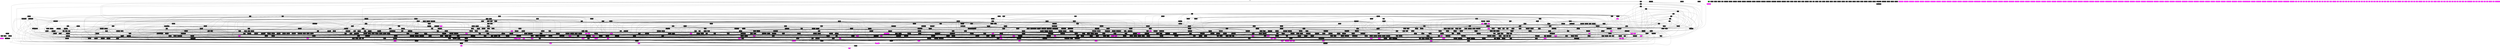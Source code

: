 digraph GRAPH_0 {

  // Generated by Graph::Easy 0.76 at Thu Aug  6 17:30:52 2020

  edge [ arrowhead=normal ];
  graph [ label="Call Gdl", labelloc=top ];
  node [
    fillcolor=white,
    fontsize=11,
    shape=box,
    style=filled ];

  0 [ color="#000000", fillcolor="#000000", fontcolor="#ffffff", label=".init_proc\l" ]
  1 [ color="#000000", fillcolor="#ff00ff", fontcolor="#ffffff", label=".strcmp\l" ]
  10 [ color="#000000", fillcolor="#ff00ff", fontcolor="#ffffff", label=".tolower\l" ]
  100 [ color="#000000", fillcolor="#000000", fontcolor="#ffffff", label="nasm_verror_gnu\l" ]
  101 [ color="#000000", fillcolor="#000000", fontcolor="#ffffff", label="nasm_verror_vc\l" ]
  102 [ color="#000000", fillcolor="#000000", fontcolor="#ffffff", label="is_valid_warning\l" ]
  103 [ color="#000000", fillcolor="#000000", fontcolor="#ffffff", label="is_suppressed_warning\l" ]
  104 [ color="#000000", fillcolor="#000000", fontcolor="#ffffff", label="warning_is_error\l" ]
  105 [ color="#000000", fillcolor="#000000", fontcolor="#ffffff", label="skip_this_pass\l" ]
  106 [ color="#000000", fillcolor="#000000", fontcolor="#ffffff", label="nasm_verror_common\l" ]
  107 [ color="#000000", fillcolor="#000000", fontcolor="#ffffff", label="usage\l" ]
  108 [ color="#000000", fillcolor="#000000", fontcolor="#ffffff", label="strlcpy\l" ]
  109 [ color="#000000", fillcolor="#000000", fontcolor="#ffffff", label="nasm_malloc\l" ]
  11 [ color="#000000", fillcolor="#ff00ff", fontcolor="#ffffff", label=".fclose\l" ]
  110 [ color="#000000", fillcolor="#000000", fontcolor="#ffffff", label="nasm_calloc\l" ]
  111 [ color="#000000", fillcolor="#000000", fontcolor="#ffffff", label="nasm_zalloc\l" ]
  112 [ color="#000000", fillcolor="#000000", fontcolor="#ffffff", label="nasm_realloc\l" ]
  113 [ color="#000000", fillcolor="#000000", fontcolor="#ffffff", label="nasm_free\l" ]
  114 [ color="#000000", fillcolor="#000000", fontcolor="#ffffff", label="nasm_strdup\l" ]
  115 [ color="#000000", fillcolor="#000000", fontcolor="#ffffff", label="nasm_strndup\l" ]
  116 [ color="#000000", fillcolor="#000000", fontcolor="#ffffff", label="nasm_strcat\l" ]
  117 [ color="#000000", fillcolor="#000000", fontcolor="#ffffff", label="tolower_init\l" ]
  118 [ color="#000000", fillcolor="#000000", fontcolor="#ffffff", label="nasm_memicmp\l" ]
  119 [ color="#000000", fillcolor="#000000", fontcolor="#ffffff", label="nasm_skip_spaces\l" ]
  12 [ color="#000000", fillcolor="#ff00ff", fontcolor="#ffffff", label=".time\l" ]
  120 [ color="#000000", fillcolor="#000000", fontcolor="#ffffff", label="nasm_skip_word\l" ]
  121 [ color="#000000", fillcolor="#000000", fontcolor="#ffffff", label="nasm_zap_spaces_fwd\l" ]
  122 [ color="#000000", fillcolor="#000000", fontcolor="#ffffff", label="nasm_zap_spaces_rev\l" ]
  123 [ color="#000000", fillcolor="#000000", fontcolor="#ffffff", label="nasm_trim_spaces\l" ]
  124 [ color="#000000", fillcolor="#000000", fontcolor="#ffffff", label="nasm_get_word\l" ]
  125 [ color="#000000", fillcolor="#000000", fontcolor="#ffffff", label="nasm_opt_val\l" ]
  126 [ color="#000000", fillcolor="#000000", fontcolor="#ffffff", label="nasm_read\l" ]
  127 [ color="#000000", fillcolor="#000000", fontcolor="#ffffff", label="nasm_write\l" ]
  128 [ color="#000000", fillcolor="#000000", fontcolor="#ffffff", label="fwriteint16_t\l" ]
  129 [ color="#000000", fillcolor="#000000", fontcolor="#ffffff", label="fwriteint32_t\l" ]
  13 [ color="#000000", fillcolor="#ff00ff", fontcolor="#ffffff", label=".fseeko64\l" ]
  130 [ color="#000000", fillcolor="#000000", fontcolor="#ffffff", label="fwriteint64_t\l" ]
  131 [ color="#000000", fillcolor="#000000", fontcolor="#ffffff", label="fwriteaddr\l" ]
  132 [ color="#000000", fillcolor="#000000", fontcolor="#ffffff", label="fwritezero\l" ]
  133 [ color="#000000", fillcolor="#000000", fontcolor="#ffffff", label="nasm_open_read\l" ]
  134 [ color="#000000", fillcolor="#000000", fontcolor="#ffffff", label="nasm_open_write\l" ]
  135 [ color="#000000", fillcolor="#000000", fontcolor="#ffffff", label="nasm_file_exists\l" ]
  136 [ color="#000000", fillcolor="#000000", fontcolor="#ffffff", label="nasm_file_size\l" ]
  137 [ color="#000000", fillcolor="#000000", fontcolor="#ffffff", label="nasm_file_size_by_path\l" ]
  138 [ color="#000000", fillcolor="#000000", fontcolor="#ffffff", label="ilog2_32\l" ]
  139 [ color="#000000", fillcolor="#000000", fontcolor="#ffffff", label="ilog2_64\l" ]
  14 [ color="#000000", fillcolor="#ff00ff", fontcolor="#ffffff", label=".memcmp\l" ]
  140 [ color="#000000", fillcolor="#000000", fontcolor="#ffffff", label="alignlog2_32\l" ]
  141 [ color="#000000", fillcolor="#000000", fontcolor="#ffffff", label="alignlog2_64\l" ]
  142 [ color="#000000", fillcolor="#000000", fontcolor="#ffffff", label="src_init\l" ]
  143 [ color="#000000", fillcolor="#000000", fontcolor="#ffffff", label="src_free\l" ]
  144 [ color="#000000", fillcolor="#000000", fontcolor="#ffffff", label="src_set_fname\l" ]
  145 [ color="#000000", fillcolor="#000000", fontcolor="#ffffff", label="src_set_linnum\l" ]
  146 [ color="#000000", fillcolor="#000000", fontcolor="#ffffff", label="src_set\l" ]
  147 [ color="#000000", fillcolor="#000000", fontcolor="#ffffff", label="src_get_fname\l" ]
  148 [ color="#000000", fillcolor="#000000", fontcolor="#ffffff", label="src_get_linnum\l" ]
  149 [ color="#000000", fillcolor="#000000", fontcolor="#ffffff", label="src_get\l" ]
  15 [ color="#000000", fillcolor="#ff00ff", fontcolor="#ffffff", label=".__stack_chk_fail\l" ]
  150 [ color="#000000", fillcolor="#000000", fontcolor="#ffffff", label="alloc_table\l" ]
  151 [ color="#000000", fillcolor="#000000", fontcolor="#ffffff", label="hash_init\l" ]
  152 [ color="#000000", fillcolor="#000000", fontcolor="#ffffff", label="hash_find\l" ]
  153 [ color="#000000", fillcolor="#000000", fontcolor="#ffffff", label="hash_findi\l" ]
  154 [ color="#000000", fillcolor="#000000", fontcolor="#ffffff", label="hash_add\l" ]
  155 [ color="#000000", fillcolor="#000000", fontcolor="#ffffff", label="hash_iterate\l" ]
  156 [ color="#000000", fillcolor="#000000", fontcolor="#ffffff", label="hash_free\l" ]
  157 [ color="#000000", fillcolor="#000000", fontcolor="#ffffff", label="hash_free_all\l" ]
  158 [ color="#000000", fillcolor="#000000", fontcolor="#ffffff", label="real_raa_init\l" ]
  159 [ color="#000000", fillcolor="#000000", fontcolor="#ffffff", label="raa_init\l" ]
  16 [ color="#000000", fillcolor="#ff00ff", fontcolor="#ffffff", label=".sysconf\l" ]
  160 [ color="#000000", fillcolor="#000000", fontcolor="#ffffff", label="raa_free\l" ]
  161 [ color="#000000", fillcolor="#000000", fontcolor="#ffffff", label="raa_read\l" ]
  162 [ color="#000000", fillcolor="#000000", fontcolor="#ffffff", label="raa_write\l" ]
  163 [ color="#000000", fillcolor="#000000", fontcolor="#ffffff", label="saa_init\l" ]
  164 [ color="#000000", fillcolor="#000000", fontcolor="#ffffff", label="saa_free\l" ]
  165 [ color="#000000", fillcolor="#000000", fontcolor="#ffffff", label="saa_extend\l" ]
  166 [ color="#000000", fillcolor="#000000", fontcolor="#ffffff", label="saa_wstruct\l" ]
  167 [ color="#000000", fillcolor="#000000", fontcolor="#ffffff", label="saa_wbytes\l" ]
  168 [ color="#000000", fillcolor="#000000", fontcolor="#ffffff", label="saa_wcstring\l" ]
  169 [ color="#000000", fillcolor="#000000", fontcolor="#ffffff", label="saa_rewind\l" ]
  17 [ color="#000000", fillcolor="#ff00ff", fontcolor="#ffffff", label="._IO_putc\l" ]
  170 [ color="#000000", fillcolor="#000000", fontcolor="#ffffff", label="saa_rstruct\l" ]
  171 [ color="#000000", fillcolor="#000000", fontcolor="#ffffff", label="saa_rbytes\l" ]
  172 [ color="#000000", fillcolor="#000000", fontcolor="#ffffff", label="saa_rnbytes\l" ]
  173 [ color="#000000", fillcolor="#000000", fontcolor="#ffffff", label="saa_fread\l" ]
  174 [ color="#000000", fillcolor="#000000", fontcolor="#ffffff", label="saa_fwrite\l" ]
  175 [ color="#000000", fillcolor="#000000", fontcolor="#ffffff", label="saa_fpwrite\l" ]
  176 [ color="#000000", fillcolor="#000000", fontcolor="#ffffff", label="saa_write8\l" ]
  177 [ color="#000000", fillcolor="#000000", fontcolor="#ffffff", label="saa_write16\l" ]
  178 [ color="#000000", fillcolor="#000000", fontcolor="#ffffff", label="saa_write32\l" ]
  179 [ color="#000000", fillcolor="#000000", fontcolor="#ffffff", label="saa_write64\l" ]
  18 [ color="#000000", fillcolor="#ff00ff", fontcolor="#ffffff", label=".fopen64\l" ]
  180 [ color="#000000", fillcolor="#000000", fontcolor="#ffffff", label="saa_writeaddr\l" ]
  181 [ color="#000000", fillcolor="#000000", fontcolor="#ffffff", label="saa_wleb128u\l" ]
  182 [ color="#000000", fillcolor="#000000", fontcolor="#ffffff", label="saa_wleb128s\l" ]
  183 [ color="#000000", fillcolor="#000000", fontcolor="#ffffff", label="prefix_name\l" ]
  184 [ color="#000000", fillcolor="#000000", fontcolor="#ffffff", label="idata_bytes\l" ]
  185 [ color="#000000", fillcolor="#000000", fontcolor="#ffffff", label="nasm_error\l" ]
  186 [ color="#000000", fillcolor="#000000", fontcolor="#ffffff", label="nasm_fatal\l" ]
  187 [ color="#000000", fillcolor="#000000", fontcolor="#ffffff", label="nasm_panic\l" ]
  188 [ color="#000000", fillcolor="#000000", fontcolor="#ffffff", label="nasm_panic_from_macro\l" ]
  189 [ color="#000000", fillcolor="#000000", fontcolor="#ffffff", label="nasm_assert_failed\l" ]
  19 [ color="#000000", fillcolor="#ff00ff", fontcolor="#ffffff", label=".perror\l" ]
  190 [ color="#000000", fillcolor="#000000", fontcolor="#ffffff", label="set_warning_status\l" ]
  191 [ color="#000000", fillcolor="#000000", fontcolor="#ffffff", label="directive_find\l" ]
  192 [ color="#000000", fillcolor="#000000", fontcolor="#ffffff", label="iflag_set_1\l" ]
  193 [ color="#000000", fillcolor="#000000", fontcolor="#ffffff", label="iflag_clear_all\l" ]
  194 [ color="#000000", fillcolor="#000000", fontcolor="#ffffff", label="iflag_ffs_2\l" ]
  195 [ color="#000000", fillcolor="#000000", fontcolor="#ffffff", label="get_cpu\l" ]
  196 [ color="#000000", fillcolor="#000000", fontcolor="#ffffff", label="get_bits\l" ]
  197 [ color="#000000", fillcolor="#000000", fontcolor="#ffffff", label="parse_directive_line\l" ]
  198 [ color="#000000", fillcolor="#000000", fontcolor="#ffffff", label="process_directives\l" ]
  199 [ color="#000000", fillcolor="#000000", fontcolor="#ffffff", label="directive_find_1\l" ]
  2 [ color="#000000", fillcolor="#ff00ff", fontcolor="#ffffff", label=".printf\l" ]
  20 [ color="#000000", fillcolor="#ff00ff", fontcolor="#ffffff", label=".fwrite\l" ]
  200 [ color="#000000", fillcolor="#000000", fontcolor="#ffffff", label="search_pragma_list\l" ]
  201 [ color="#000000", fillcolor="#000000", fontcolor="#ffffff", label="process_pragma\l" ]
  202 [ color="#000000", fillcolor="#000000", fontcolor="#ffffff", label="overflow_general\l" ]
  203 [ color="#000000", fillcolor="#000000", fontcolor="#ffffff", label="overflow_signed\l" ]
  204 [ color="#000000", fillcolor="#000000", fontcolor="#ffffff", label="overflow_unsigned\l" ]
  205 [ color="#000000", fillcolor="#000000", fontcolor="#ffffff", label="signed_bits\l" ]
  206 [ color="#000000", fillcolor="#000000", fontcolor="#ffffff", label="is_register\l" ]
  207 [ color="#000000", fillcolor="#000000", fontcolor="#ffffff", label="get_cond_opcode\l" ]
  208 [ color="#000000", fillcolor="#000000", fontcolor="#ffffff", label="iflag_test\l" ]
  209 [ color="#000000", fillcolor="#000000", fontcolor="#ffffff", label="iflag_clear\l" ]
  21 [ color="#000000", fillcolor="#ff00ff", fontcolor="#ffffff", label=".__fxstat64\l" ]
  210 [ color="#000000", fillcolor="#000000", fontcolor="#ffffff", label="iflag_ffs_0\l" ]
  211 [ color="#000000", fillcolor="#000000", fontcolor="#ffffff", label="iflag_cmp_cpu_level\l" ]
  212 [ color="#000000", fillcolor="#000000", fontcolor="#ffffff", label="absolute_op\l" ]
  213 [ color="#000000", fillcolor="#000000", fontcolor="#ffffff", label="has_prefix\l" ]
  214 [ color="#000000", fillcolor="#000000", fontcolor="#ffffff", label="assert_no_prefix\l" ]
  215 [ color="#000000", fillcolor="#000000", fontcolor="#ffffff", label="size_name\l" ]
  216 [ color="#000000", fillcolor="#000000", fontcolor="#ffffff", label="warn_overflow\l" ]
  217 [ color="#000000", fillcolor="#000000", fontcolor="#ffffff", label="warn_overflow_const\l" ]
  218 [ color="#000000", fillcolor="#000000", fontcolor="#ffffff", label="warn_overflow_opd\l" ]
  219 [ color="#000000", fillcolor="#000000", fontcolor="#ffffff", label="warn_overflow_out\l" ]
  22 [ color="#000000", fillcolor="#ff00ff", fontcolor="#ffffff", label=".strcat\l" ]
  220 [ color="#000000", fillcolor="#000000", fontcolor="#ffffff", label="out\l" ]
  221 [ color="#000000", fillcolor="#000000", fontcolor="#ffffff", label="out_rawdata\l" ]
  222 [ color="#000000", fillcolor="#000000", fontcolor="#ffffff", label="out_rawbyte\l" ]
  223 [ color="#000000", fillcolor="#000000", fontcolor="#ffffff", label="out_reserve\l" ]
  224 [ color="#000000", fillcolor="#000000", fontcolor="#ffffff", label="out_imm\l" ]
  225 [ color="#000000", fillcolor="#000000", fontcolor="#ffffff", label="out_reladdr\l" ]
  226 [ color="#000000", fillcolor="#000000", fontcolor="#ffffff", label="out_segment\l" ]
  227 [ color="#000000", fillcolor="#000000", fontcolor="#ffffff", label="jmp_match\l" ]
  228 [ color="#000000", fillcolor="#000000", fontcolor="#ffffff", label="assemble\l" ]
  229 [ color="#000000", fillcolor="#000000", fontcolor="#ffffff", label="insn_size\l" ]
  23 [ color="#000000", fillcolor="#ff00ff", fontcolor="#ffffff", label=".fread\l" ]
  230 [ color="#000000", fillcolor="#000000", fontcolor="#ffffff", label="bad_hle_warn\l" ]
  231 [ color="#000000", fillcolor="#000000", fontcolor="#ffffff", label="calcsize\l" ]
  232 [ color="#000000", fillcolor="#000000", fontcolor="#ffffff", label="emit_rex\l" ]
  233 [ color="#000000", fillcolor="#000000", fontcolor="#ffffff", label="emit_prefix\l" ]
  234 [ color="#000000", fillcolor="#000000", fontcolor="#ffffff", label="gencode\l" ]
  235 [ color="#000000", fillcolor="#000000", fontcolor="#ffffff", label="regflag\l" ]
  236 [ color="#000000", fillcolor="#000000", fontcolor="#ffffff", label="regval\l" ]
  237 [ color="#000000", fillcolor="#000000", fontcolor="#ffffff", label="op_rexflags\l" ]
  238 [ color="#000000", fillcolor="#000000", fontcolor="#ffffff", label="rexflags\l" ]
  239 [ color="#000000", fillcolor="#000000", fontcolor="#ffffff", label="evexflags\l" ]
  24 [ color="#000000", fillcolor="#ff00ff", fontcolor="#ffffff", label=".strcpy\l" ]
  240 [ color="#000000", fillcolor="#000000", fontcolor="#ffffff", label="op_evexflags\l" ]
  241 [ color="#000000", fillcolor="#000000", fontcolor="#ffffff", label="find_match\l" ]
  242 [ color="#000000", fillcolor="#000000", fontcolor="#ffffff", label="get_broadcast_num\l" ]
  243 [ color="#000000", fillcolor="#000000", fontcolor="#ffffff", label="matches\l" ]
  244 [ color="#000000", fillcolor="#000000", fontcolor="#ffffff", label="process_ea\l" ]
  245 [ color="#000000", fillcolor="#000000", fontcolor="#ffffff", label="add_asp\l" ]
  246 [ color="#000000", fillcolor="#000000", fontcolor="#ffffff", label="out_symdef\l" ]
  247 [ color="#000000", fillcolor="#000000", fontcolor="#ffffff", label="find_label\l" ]
  248 [ color="#000000", fillcolor="#000000", fontcolor="#ffffff", label="lookup_label\l" ]
  249 [ color="#000000", fillcolor="#000000", fontcolor="#ffffff", label="is_extern\l" ]
  25 [ color="#000000", fillcolor="#ff00ff", fontcolor="#ffffff", label=".getenv\l" ]
  250 [ color="#000000", fillcolor="#000000", fontcolor="#ffffff", label="redefine_label\l" ]
  251 [ color="#000000", fillcolor="#000000", fontcolor="#ffffff", label="define_label\l" ]
  252 [ color="#000000", fillcolor="#000000", fontcolor="#ffffff", label="define_common\l" ]
  253 [ color="#000000", fillcolor="#000000", fontcolor="#ffffff", label="declare_as_global\l" ]
  254 [ color="#000000", fillcolor="#000000", fontcolor="#ffffff", label="init_labels\l" ]
  255 [ color="#000000", fillcolor="#000000", fontcolor="#ffffff", label="cleanup_labels\l" ]
  256 [ color="#000000", fillcolor="#000000", fontcolor="#ffffff", label="init_block\l" ]
  257 [ color="#000000", fillcolor="#000000", fontcolor="#ffffff", label="perm_copy\l" ]
  258 [ color="#000000", fillcolor="#000000", fontcolor="#ffffff", label="local_scope\l" ]
  259 [ color="#000000", fillcolor="#000000", fontcolor="#ffffff", label="prefix_slot\l" ]
  26 [ color="#000000", fillcolor="#ff00ff", fontcolor="#ffffff", label=".realloc\l" ]
  260 [ color="#000000", fillcolor="#000000", fontcolor="#ffffff", label="process_size_override\l" ]
  261 [ color="#000000", fillcolor="#000000", fontcolor="#ffffff", label="parse_braces\l" ]
  262 [ color="#000000", fillcolor="#000000", fontcolor="#ffffff", label="parse_mref\l" ]
  263 [ color="#000000", fillcolor="#000000", fontcolor="#ffffff", label="mref_set_optype\l" ]
  264 [ color="#000000", fillcolor="#000000", fontcolor="#ffffff", label="value_to_extop\l" ]
  265 [ color="#000000", fillcolor="#000000", fontcolor="#ffffff", label="parse_line\l" ]
  266 [ color="#000000", fillcolor="#000000", fontcolor="#ffffff", label="is_comma_next\l" ]
  267 [ color="#000000", fillcolor="#000000", fontcolor="#ffffff", label="cleanup_insn\l" ]
  268 [ color="#000000", fillcolor="#000000", fontcolor="#ffffff", label="nasm_set_verror_1\l" ]
  269 [ color="#000000", fillcolor="#000000", fontcolor="#ffffff", label="is_condition\l" ]
  27 [ color="#000000", fillcolor="#ff00ff", fontcolor="#ffffff", label=".malloc\l" ]
  270 [ color="#000000", fillcolor="#000000", fontcolor="#ffffff", label="nasm_unquote_cstr\l" ]
  271 [ color="#000000", fillcolor="#000000", fontcolor="#ffffff", label="reverse_tokens\l" ]
  272 [ color="#000000", fillcolor="#000000", fontcolor="#ffffff", label="check_tasm_directive\l" ]
  273 [ color="#000000", fillcolor="#000000", fontcolor="#ffffff", label="prepreproc\l" ]
  274 [ color="#000000", fillcolor="#000000", fontcolor="#ffffff", label="free_tlist\l" ]
  275 [ color="#000000", fillcolor="#000000", fontcolor="#ffffff", label="free_llist\l" ]
  276 [ color="#000000", fillcolor="#000000", fontcolor="#ffffff", label="free_mmacro\l" ]
  277 [ color="#000000", fillcolor="#000000", fontcolor="#ffffff", label="free_smacro_table\l" ]
  278 [ color="#000000", fillcolor="#000000", fontcolor="#ffffff", label="free_mmacro_table\l" ]
  279 [ color="#000000", fillcolor="#000000", fontcolor="#ffffff", label="free_macros\l" ]
  28 [ color="#000000", fillcolor="#ff00ff", fontcolor="#ffffff", label=".puts\l" ]
  280 [ color="#000000", fillcolor="#000000", fontcolor="#ffffff", label="init_macros\l" ]
  281 [ color="#000000", fillcolor="#000000", fontcolor="#ffffff", label="ctx_pop\l" ]
  282 [ color="#000000", fillcolor="#000000", fontcolor="#ffffff", label="hash_findi_add\l" ]
  283 [ color="#000000", fillcolor="#000000", fontcolor="#ffffff", label="hash_findix\l" ]
  284 [ color="#000000", fillcolor="#000000", fontcolor="#ffffff", label="line_from_stdmac\l" ]
  285 [ color="#000000", fillcolor="#000000", fontcolor="#ffffff", label="read_line\l" ]
  286 [ color="#000000", fillcolor="#000000", fontcolor="#ffffff", label="tokenize\l" ]
  287 [ color="#000000", fillcolor="#000000", fontcolor="#ffffff", label="new_Block\l" ]
  288 [ color="#000000", fillcolor="#000000", fontcolor="#ffffff", label="delete_Blocks\l" ]
  289 [ color="#000000", fillcolor="#000000", fontcolor="#ffffff", label="new_Token\l" ]
  29 [ color="#000000", fillcolor="#ff00ff", fontcolor="#ffffff", label=".strsep\l" ]
  290 [ color="#000000", fillcolor="#000000", fontcolor="#ffffff", label="delete_Token\l" ]
  291 [ color="#000000", fillcolor="#000000", fontcolor="#ffffff", label="detoken\l" ]
  292 [ color="#000000", fillcolor="#000000", fontcolor="#ffffff", label="ppscan\l" ]
  293 [ color="#000000", fillcolor="#000000", fontcolor="#ffffff", label="mstrcmp\l" ]
  294 [ color="#000000", fillcolor="#000000", fontcolor="#ffffff", label="mmemcmp\l" ]
  295 [ color="#000000", fillcolor="#000000", fontcolor="#ffffff", label="get_ctx\l" ]
  296 [ color="#000000", fillcolor="#000000", fontcolor="#ffffff", label="inc_fopen_search\l" ]
  297 [ color="#000000", fillcolor="#000000", fontcolor="#ffffff", label="inc_fopen\l" ]
  298 [ color="#000000", fillcolor="#000000", fontcolor="#ffffff", label="pp_input_fopen\l" ]
  299 [ color="#000000", fillcolor="#000000", fontcolor="#ffffff", label="smacro_defined\l" ]
  3 [ color="#000000", fillcolor="#ff00ff", fontcolor="#ffffff", label=".strcspn\l" ]
  30 [ color="#000000", fillcolor="#ff00ff", fontcolor="#ffffff", label=".strerror\l" ]
  300 [ color="#000000", fillcolor="#000000", fontcolor="#ffffff", label="count_mmac_params\l" ]
  301 [ color="#000000", fillcolor="#000000", fontcolor="#ffffff", label="if_condition\l" ]
  302 [ color="#000000", fillcolor="#000000", fontcolor="#ffffff", label="define_smacro\l" ]
  303 [ color="#000000", fillcolor="#000000", fontcolor="#ffffff", label="undef_smacro\l" ]
  304 [ color="#000000", fillcolor="#000000", fontcolor="#ffffff", label="parse_mmacro_spec\l" ]
  305 [ color="#000000", fillcolor="#000000", fontcolor="#ffffff", label="parse_size\l" ]
  306 [ color="#000000", fillcolor="#000000", fontcolor="#ffffff", label="do_pragma_preproc\l" ]
  307 [ color="#000000", fillcolor="#000000", fontcolor="#ffffff", label="do_directive\l" ]
  308 [ color="#000000", fillcolor="#000000", fontcolor="#ffffff", label="find_cc\l" ]
  309 [ color="#000000", fillcolor="#000000", fontcolor="#ffffff", label="paste_tokens\l" ]
  31 [ color="#000000", fillcolor="#ff00ff", fontcolor="#ffffff", label=".exit\l" ]
  310 [ color="#000000", fillcolor="#000000", fontcolor="#ffffff", label="expand_mmac_params_range\l" ]
  311 [ color="#000000", fillcolor="#000000", fontcolor="#ffffff", label="expand_mmac_params\l" ]
  312 [ color="#000000", fillcolor="#000000", fontcolor="#ffffff", label="expand_smacro\l" ]
  313 [ color="#000000", fillcolor="#000000", fontcolor="#ffffff", label="expand_id\l" ]
  314 [ color="#000000", fillcolor="#000000", fontcolor="#ffffff", label="is_mmacro\l" ]
  315 [ color="#000000", fillcolor="#000000", fontcolor="#ffffff", label="push_mmacro\l" ]
  316 [ color="#000000", fillcolor="#000000", fontcolor="#ffffff", label="pop_mmacro\l" ]
  317 [ color="#000000", fillcolor="#000000", fontcolor="#ffffff", label="expand_mmacro\l" ]
  318 [ color="#000000", fillcolor="#000000", fontcolor="#ffffff", label="pp_verror\l" ]
  319 [ color="#000000", fillcolor="#000000", fontcolor="#ffffff", label="pp_reset\l" ]
  32 [ color="#000000", fillcolor="#ff00ff", fontcolor="#ffffff", label=".ftello64\l" ]
  320 [ color="#000000", fillcolor="#000000", fontcolor="#ffffff", label="pp_init\l" ]
  321 [ color="#000000", fillcolor="#000000", fontcolor="#ffffff", label="pp_getline\l" ]
  322 [ color="#000000", fillcolor="#000000", fontcolor="#ffffff", label="pp_cleanup\l" ]
  323 [ color="#000000", fillcolor="#000000", fontcolor="#ffffff", label="pp_include_path\l" ]
  324 [ color="#000000", fillcolor="#000000", fontcolor="#ffffff", label="pp_pre_include\l" ]
  325 [ color="#000000", fillcolor="#000000", fontcolor="#ffffff", label="pp_pre_define\l" ]
  326 [ color="#000000", fillcolor="#000000", fontcolor="#ffffff", label="pp_pre_undefine\l" ]
  327 [ color="#000000", fillcolor="#000000", fontcolor="#ffffff", label="pp_add_stdmac\l" ]
  328 [ color="#000000", fillcolor="#000000", fontcolor="#ffffff", label="pp_extra_stdmac\l" ]
  329 [ color="#000000", fillcolor="#000000", fontcolor="#ffffff", label="make_tok_num\l" ]
  33 [ color="#000000", fillcolor="#ff00ff", fontcolor="#ffffff", label=".feof\l" ]
  330 [ color="#000000", fillcolor="#000000", fontcolor="#ffffff", label="pp_list_one_macro\l" ]
  331 [ color="#000000", fillcolor="#000000", fontcolor="#ffffff", label="pp_error_list_macros\l" ]
  332 [ color="#000000", fillcolor="#000000", fontcolor="#ffffff", label="nasm_quote\l" ]
  333 [ color="#000000", fillcolor="#000000", fontcolor="#ffffff", label="emit_utf8\l" ]
  334 [ color="#000000", fillcolor="#000000", fontcolor="#ffffff", label="nasm_unquote\l" ]
  335 [ color="#000000", fillcolor="#000000", fontcolor="#ffffff", label="nasm_skip_string\l" ]
  336 [ color="#000000", fillcolor="#000000", fontcolor="#ffffff", label="pp_token_hash\l" ]
  337 [ color="#000000", fillcolor="#000000", fontcolor="#ffffff", label="list_emit\l" ]
  338 [ color="#000000", fillcolor="#000000", fontcolor="#ffffff", label="list_init\l" ]
  339 [ color="#000000", fillcolor="#000000", fontcolor="#ffffff", label="list_cleanup\l" ]
  34 [ color="#000000", fillcolor="#ff00ff", fontcolor="#ffffff", label=".strftime\l" ]
  340 [ color="#000000", fillcolor="#000000", fontcolor="#ffffff", label="list_out\l" ]
  341 [ color="#000000", fillcolor="#000000", fontcolor="#ffffff", label="list_address\l" ]
  342 [ color="#000000", fillcolor="#000000", fontcolor="#ffffff", label="list_output\l" ]
  343 [ color="#000000", fillcolor="#000000", fontcolor="#ffffff", label="list_line\l" ]
  344 [ color="#000000", fillcolor="#000000", fontcolor="#ffffff", label="list_uplevel\l" ]
  345 [ color="#000000", fillcolor="#000000", fontcolor="#ffffff", label="list_downlevel\l" ]
  346 [ color="#000000", fillcolor="#000000", fontcolor="#ffffff", label="list_error\l" ]
  347 [ color="#000000", fillcolor="#000000", fontcolor="#ffffff", label="list_set_offset\l" ]
  348 [ color="#000000", fillcolor="#000000", fontcolor="#ffffff", label="eval_cleanup\l" ]
  349 [ color="#000000", fillcolor="#000000", fontcolor="#ffffff", label="begintemp\l" ]
  35 [ color="#000000", fillcolor="#ff00ff", fontcolor="#ffffff", label=".localtime\l" ]
  350 [ color="#000000", fillcolor="#000000", fontcolor="#ffffff", label="addtotemp\l" ]
  351 [ color="#000000", fillcolor="#000000", fontcolor="#ffffff", label="finishtemp\l" ]
  352 [ color="#000000", fillcolor="#000000", fontcolor="#ffffff", label="add_vectors\l" ]
  353 [ color="#000000", fillcolor="#000000", fontcolor="#ffffff", label="scalar_mult\l" ]
  354 [ color="#000000", fillcolor="#000000", fontcolor="#ffffff", label="scalarvect\l" ]
  355 [ color="#000000", fillcolor="#000000", fontcolor="#ffffff", label="unknown_expr\l" ]
  356 [ color="#000000", fillcolor="#000000", fontcolor="#ffffff", label="segment_part\l" ]
  357 [ color="#000000", fillcolor="#000000", fontcolor="#ffffff", label="rexp0\l" ]
  358 [ color="#000000", fillcolor="#000000", fontcolor="#ffffff", label="rexp1\l" ]
  359 [ color="#000000", fillcolor="#000000", fontcolor="#ffffff", label="rexp2\l" ]
  36 [ color="#000000", fillcolor="#ff00ff", fontcolor="#ffffff", label=".strtoul\l" ]
  360 [ color="#000000", fillcolor="#000000", fontcolor="#ffffff", label="rexp3\l" ]
  361 [ color="#000000", fillcolor="#000000", fontcolor="#ffffff", label="expr0\l" ]
  362 [ color="#000000", fillcolor="#000000", fontcolor="#ffffff", label="expr1\l" ]
  363 [ color="#000000", fillcolor="#000000", fontcolor="#ffffff", label="expr2\l" ]
  364 [ color="#000000", fillcolor="#000000", fontcolor="#ffffff", label="expr3\l" ]
  365 [ color="#000000", fillcolor="#000000", fontcolor="#ffffff", label="expr4\l" ]
  366 [ color="#000000", fillcolor="#000000", fontcolor="#ffffff", label="expr5\l" ]
  367 [ color="#000000", fillcolor="#000000", fontcolor="#ffffff", label="eval_floatize\l" ]
  368 [ color="#000000", fillcolor="#000000", fontcolor="#ffffff", label="eval_strfunc\l" ]
  369 [ color="#000000", fillcolor="#000000", fontcolor="#ffffff", label="eval_ifunc\l" ]
  37 [ color="#000000", fillcolor="#ff00ff", fontcolor="#ffffff", label=".strchr\l" ]
  370 [ color="#000000", fillcolor="#000000", fontcolor="#ffffff", label="expr6\l" ]
  371 [ color="#000000", fillcolor="#000000", fontcolor="#ffffff", label="evaluate\l" ]
  372 [ color="#000000", fillcolor="#000000", fontcolor="#ffffff", label="is_simple\l" ]
  373 [ color="#000000", fillcolor="#000000", fontcolor="#ffffff", label="is_really_simple\l" ]
  374 [ color="#000000", fillcolor="#000000", fontcolor="#ffffff", label="is_reloc\l" ]
  375 [ color="#000000", fillcolor="#000000", fontcolor="#ffffff", label="is_unknown\l" ]
  376 [ color="#000000", fillcolor="#000000", fontcolor="#ffffff", label="is_just_unknown\l" ]
  377 [ color="#000000", fillcolor="#000000", fontcolor="#ffffff", label="reloc_value\l" ]
  378 [ color="#000000", fillcolor="#000000", fontcolor="#ffffff", label="reloc_seg\l" ]
  379 [ color="#000000", fillcolor="#000000", fontcolor="#ffffff", label="reloc_wrt\l" ]
  38 [ color="#000000", fillcolor="#ff00ff", fontcolor="#ffffff", label=".strlen\l" ]
  380 [ color="#000000", fillcolor="#000000", fontcolor="#ffffff", label="is_self_relative\l" ]
  381 [ color="#000000", fillcolor="#000000", fontcolor="#ffffff", label="stdscan_set\l" ]
  382 [ color="#000000", fillcolor="#000000", fontcolor="#ffffff", label="stdscan_get\l" ]
  383 [ color="#000000", fillcolor="#000000", fontcolor="#ffffff", label="stdscan_pop\l" ]
  384 [ color="#000000", fillcolor="#000000", fontcolor="#ffffff", label="stdscan_reset\l" ]
  385 [ color="#000000", fillcolor="#000000", fontcolor="#ffffff", label="stdscan_cleanup\l" ]
  386 [ color="#000000", fillcolor="#000000", fontcolor="#ffffff", label="stdscan_copy\l" ]
  387 [ color="#000000", fillcolor="#000000", fontcolor="#ffffff", label="stdscan_handle_brace\l" ]
  388 [ color="#000000", fillcolor="#000000", fontcolor="#ffffff", label="stdscan\l" ]
  389 [ color="#000000", fillcolor="#000000", fontcolor="#ffffff", label="utf8_to_16le\l" ]
  39 [ color="#000000", fillcolor="#ff00ff", fontcolor="#ffffff", label=".__libc_start_main\l" ]
  390 [ color="#000000", fillcolor="#000000", fontcolor="#ffffff", label="utf8_to_16be\l" ]
  391 [ color="#000000", fillcolor="#000000", fontcolor="#ffffff", label="utf8_to_32le\l" ]
  392 [ color="#000000", fillcolor="#000000", fontcolor="#ffffff", label="utf8_to_32be\l" ]
  393 [ color="#000000", fillcolor="#000000", fontcolor="#ffffff", label="string_transform\l" ]
  394 [ color="#000000", fillcolor="#000000", fontcolor="#ffffff", label="nasm_token_hash\l" ]
  395 [ color="#000000", fillcolor="#000000", fontcolor="#ffffff", label="sub_806CA24\l" ]
  396 [ color="#000000", fillcolor="#000000", fontcolor="#ffffff", label="nop_init\l" ]
  397 [ color="#000000", fillcolor="#000000", fontcolor="#ffffff", label="nop_reset\l" ]
  398 [ color="#000000", fillcolor="#000000", fontcolor="#ffffff", label="nop_getline\l" ]
  399 [ color="#000000", fillcolor="#000000", fontcolor="#ffffff", label="nop_cleanup\l" ]
  4 [ color="#000000", fillcolor="#ff00ff", fontcolor="#ffffff", label=".fflush\l" ]
  40 [ color="#000000", fillcolor="#ff00ff", fontcolor="#ffffff", label=".fprintf\l" ]
  400 [ color="#000000", fillcolor="#000000", fontcolor="#ffffff", label="nop_extra_stdmac\l" ]
  401 [ color="#000000", fillcolor="#000000", fontcolor="#ffffff", label="nop_pre_define\l" ]
  402 [ color="#000000", fillcolor="#000000", fontcolor="#ffffff", label="nop_pre_undefine\l" ]
  403 [ color="#000000", fillcolor="#000000", fontcolor="#ffffff", label="nop_pre_include\l" ]
  404 [ color="#000000", fillcolor="#000000", fontcolor="#ffffff", label="nop_include_path\l" ]
  405 [ color="#000000", fillcolor="#000000", fontcolor="#ffffff", label="nop_error_list_macros\l" ]
  406 [ color="#000000", fillcolor="#000000", fontcolor="#ffffff", label="readstrnum\l" ]
  407 [ color="#000000", fillcolor="#000000", fontcolor="#ffffff", label="nasm_stdmac_find_package\l" ]
  408 [ color="#000000", fillcolor="#000000", fontcolor="#ffffff", label="ofmt_find\l" ]
  409 [ color="#000000", fillcolor="#000000", fontcolor="#ffffff", label="dfmt_find\l" ]
  41 [ color="#000000", fillcolor="#ff00ff", fontcolor="#ffffff", label=".strcasecmp\l" ]
  410 [ color="#000000", fillcolor="#000000", fontcolor="#ffffff", label="ofmt_list\l" ]
  411 [ color="#000000", fillcolor="#000000", fontcolor="#ffffff", label="dfmt_list\l" ]
  412 [ color="#000000", fillcolor="#000000", fontcolor="#ffffff", label="null_debug_init\l" ]
  413 [ color="#000000", fillcolor="#000000", fontcolor="#ffffff", label="null_debug_linenum\l" ]
  414 [ color="#000000", fillcolor="#000000", fontcolor="#ffffff", label="null_debug_deflabel\l" ]
  415 [ color="#000000", fillcolor="#000000", fontcolor="#ffffff", label="null_debug_directive\l" ]
  416 [ color="#000000", fillcolor="#000000", fontcolor="#ffffff", label="null_debug_typevalue\l" ]
  417 [ color="#000000", fillcolor="#000000", fontcolor="#ffffff", label="null_debug_output\l" ]
  418 [ color="#000000", fillcolor="#000000", fontcolor="#ffffff", label="null_debug_cleanup\l" ]
  419 [ color="#000000", fillcolor="#000000", fontcolor="#ffffff", label="add_reloc\l" ]
  42 [ color="#000000", fillcolor="#ff00ff", fontcolor="#ffffff", label=".gmtime\l" ]
  420 [ color="#000000", fillcolor="#000000", fontcolor="#ffffff", label="find_section_by_name\l" ]
  421 [ color="#000000", fillcolor="#000000", fontcolor="#ffffff", label="find_section_by_index\l" ]
  422 [ color="#000000", fillcolor="#000000", fontcolor="#ffffff", label="create_section\l" ]
  423 [ color="#000000", fillcolor="#000000", fontcolor="#ffffff", label="bin_cleanup\l" ]
  424 [ color="#000000", fillcolor="#000000", fontcolor="#ffffff", label="bin_out\l" ]
  425 [ color="#000000", fillcolor="#000000", fontcolor="#ffffff", label="bin_deflabel\l" ]
  426 [ color="#000000", fillcolor="#000000", fontcolor="#ffffff", label="bin_read_attribute\l" ]
  427 [ color="#000000", fillcolor="#000000", fontcolor="#ffffff", label="bin_sectalign\l" ]
  428 [ color="#000000", fillcolor="#000000", fontcolor="#ffffff", label="bin_assign_attributes\l" ]
  429 [ color="#000000", fillcolor="#000000", fontcolor="#ffffff", label="bin_define_section_labels\l" ]
  43 [ color="#000000", fillcolor="#ff00ff", fontcolor="#ffffff", label=".memset\l" ]
  430 [ color="#000000", fillcolor="#000000", fontcolor="#ffffff", label="bin_secname\l" ]
  431 [ color="#000000", fillcolor="#000000", fontcolor="#ffffff", label="bin_directive\l" ]
  432 [ color="#000000", fillcolor="#000000", fontcolor="#ffffff", label="bin_filename\l" ]
  433 [ color="#000000", fillcolor="#000000", fontcolor="#ffffff", label="ith_filename\l" ]
  434 [ color="#000000", fillcolor="#000000", fontcolor="#ffffff", label="srec_filename\l" ]
  435 [ color="#000000", fillcolor="#000000", fontcolor="#ffffff", label="bin_segbase\l" ]
  436 [ color="#000000", fillcolor="#000000", fontcolor="#ffffff", label="bin_init\l" ]
  437 [ color="#000000", fillcolor="#000000", fontcolor="#ffffff", label="ith_init\l" ]
  438 [ color="#000000", fillcolor="#000000", fontcolor="#ffffff", label="srec_init\l" ]
  439 [ color="#000000", fillcolor="#000000", fontcolor="#ffffff", label="binfmt_init\l" ]
  44 [ color="#000000", fillcolor="#ff00ff", fontcolor="#ffffff", label=".ungetc\l" ]
  440 [ color="#000000", fillcolor="#000000", fontcolor="#ffffff", label="do_output_bin\l" ]
  441 [ color="#000000", fillcolor="#000000", fontcolor="#ffffff", label="write_ith_record\l" ]
  442 [ color="#000000", fillcolor="#000000", fontcolor="#ffffff", label="do_output_ith\l" ]
  443 [ color="#000000", fillcolor="#000000", fontcolor="#ffffff", label="write_srecord\l" ]
  444 [ color="#000000", fillcolor="#000000", fontcolor="#ffffff", label="do_output_srec\l" ]
  445 [ color="#000000", fillcolor="#000000", fontcolor="#ffffff", label="aoutg_init\l" ]
  446 [ color="#000000", fillcolor="#000000", fontcolor="#ffffff", label="aout_init\l" ]
  447 [ color="#000000", fillcolor="#000000", fontcolor="#ffffff", label="aoutb_init\l" ]
  448 [ color="#000000", fillcolor="#000000", fontcolor="#ffffff", label="aout_cleanup\l" ]
  449 [ color="#000000", fillcolor="#000000", fontcolor="#ffffff", label="aout_section_names\l" ]
  45 [ color="#000000", fillcolor="#ff00ff", fontcolor="#ffffff", label=".snprintf\l" ]
  450 [ color="#000000", fillcolor="#000000", fontcolor="#ffffff", label="aout_deflabel\l" ]
  451 [ color="#000000", fillcolor="#000000", fontcolor="#ffffff", label="aout_add_reloc\l" ]
  452 [ color="#000000", fillcolor="#000000", fontcolor="#ffffff", label="aout_add_gsym_reloc\l" ]
  453 [ color="#000000", fillcolor="#000000", fontcolor="#ffffff", label="aout_add_gotoff_reloc\l" ]
  454 [ color="#000000", fillcolor="#000000", fontcolor="#ffffff", label="aout_out\l" ]
  455 [ color="#000000", fillcolor="#000000", fontcolor="#ffffff", label="aout_pad_sections\l" ]
  456 [ color="#000000", fillcolor="#000000", fontcolor="#ffffff", label="aout_fixup_relocs\l" ]
  457 [ color="#000000", fillcolor="#000000", fontcolor="#ffffff", label="aout_write\l" ]
  458 [ color="#000000", fillcolor="#000000", fontcolor="#ffffff", label="aout_write_relocs\l" ]
  459 [ color="#000000", fillcolor="#000000", fontcolor="#ffffff", label="aout_write_syms\l" ]
  46 [ color="#000000", fillcolor="#ff00ff", fontcolor="#ffffff", label=".__errno_location\l" ]
  460 [ color="#000000", fillcolor="#000000", fontcolor="#ffffff", label="aout_sect_write\l" ]
  461 [ color="#000000", fillcolor="#000000", fontcolor="#ffffff", label="aout_segbase\l" ]
  462 [ color="#000000", fillcolor="#000000", fontcolor="#ffffff", label="aout_filename\l" ]
  463 [ color="#000000", fillcolor="#000000", fontcolor="#ffffff", label="coff_win32_init\l" ]
  464 [ color="#000000", fillcolor="#000000", fontcolor="#ffffff", label="coff_win64_init\l" ]
  465 [ color="#000000", fillcolor="#000000", fontcolor="#ffffff", label="coff_std_init\l" ]
  466 [ color="#000000", fillcolor="#000000", fontcolor="#ffffff", label="coff_gen_init\l" ]
  467 [ color="#000000", fillcolor="#000000", fontcolor="#ffffff", label="coff_cleanup\l" ]
  468 [ color="#000000", fillcolor="#000000", fontcolor="#ffffff", label="coff_make_section\l" ]
  469 [ color="#000000", fillcolor="#000000", fontcolor="#ffffff", label="coff_sectalign_flags\l" ]
  47 [ color="#000000", fillcolor="#ff00ff", fontcolor="#ffffff", label=".strncpy\l" ]
  470 [ color="#000000", fillcolor="#000000", fontcolor="#ffffff", label="coff_section_names\l" ]
  471 [ color="#000000", fillcolor="#000000", fontcolor="#ffffff", label="coff_deflabel\l" ]
  472 [ color="#000000", fillcolor="#000000", fontcolor="#ffffff", label="coff_add_reloc\l" ]
  473 [ color="#000000", fillcolor="#000000", fontcolor="#ffffff", label="coff_out\l" ]
  474 [ color="#000000", fillcolor="#000000", fontcolor="#ffffff", label="coff_sect_write\l" ]
  475 [ color="#000000", fillcolor="#000000", fontcolor="#ffffff", label="AddExport\l" ]
  476 [ color="#000000", fillcolor="#000000", fontcolor="#ffffff", label="BuildExportTable\l" ]
  477 [ color="#000000", fillcolor="#000000", fontcolor="#ffffff", label="coff_directives\l" ]
  478 [ color="#000000", fillcolor="#000000", fontcolor="#ffffff", label="coff_adjust_relocs\l" ]
  479 [ color="#000000", fillcolor="#000000", fontcolor="#ffffff", label="coff_write\l" ]
  48 [ color="#000000", fillcolor="#ff00ff", fontcolor="#ffffff", label=".fileno\l" ]
  480 [ color="#000000", fillcolor="#000000", fontcolor="#ffffff", label="coff_section_header\l" ]
  481 [ color="#000000", fillcolor="#000000", fontcolor="#ffffff", label="coff_write_relocs\l" ]
  482 [ color="#000000", fillcolor="#000000", fontcolor="#ffffff", label="coff_symbol\l" ]
  483 [ color="#000000", fillcolor="#000000", fontcolor="#ffffff", label="coff_write_symbols\l" ]
  484 [ color="#000000", fillcolor="#000000", fontcolor="#ffffff", label="coff_sectalign\l" ]
  485 [ color="#000000", fillcolor="#000000", fontcolor="#ffffff", label="coff_segbase\l" ]
  486 [ color="#000000", fillcolor="#000000", fontcolor="#ffffff", label="coff_std_filename\l" ]
  487 [ color="#000000", fillcolor="#000000", fontcolor="#ffffff", label="coff_win32_filename\l" ]
  488 [ color="#000000", fillcolor="#000000", fontcolor="#ffffff", label="cpu_to_le16\l" ]
  489 [ color="#000000", fillcolor="#000000", fontcolor="#ffffff", label="cpu_to_le32\l" ]
  49 [ color="#000000", fillcolor="#ff00ff", fontcolor="#ffffff", label=".fgetc\l" ]
  490 [ color="#000000", fillcolor="#000000", fontcolor="#ffffff", label="cpu_to_le64\l" ]
  491 [ color="#000000", fillcolor="#000000", fontcolor="#ffffff", label="elf_section_attrib\l" ]
  492 [ color="#000000", fillcolor="#000000", fontcolor="#ffffff", label="elf_directive\l" ]
  493 [ color="#000000", fillcolor="#000000", fontcolor="#ffffff", label="elf_init\l" ]
  494 [ color="#000000", fillcolor="#000000", fontcolor="#ffffff", label="elf_cleanup\l" ]
  495 [ color="#000000", fillcolor="#000000", fontcolor="#ffffff", label="add_sectname\l" ]
  496 [ color="#000000", fillcolor="#000000", fontcolor="#ffffff", label="elf_make_section\l" ]
  497 [ color="#000000", fillcolor="#000000", fontcolor="#ffffff", label="elf_section_names\l" ]
  498 [ color="#000000", fillcolor="#000000", fontcolor="#ffffff", label="elf_deflabel\l" ]
  499 [ color="#000000", fillcolor="#000000", fontcolor="#ffffff", label="elf_add_reloc\l" ]
  5 [ color="#000000", fillcolor="#ff00ff", fontcolor="#ffffff", label=".free\l" ]
  50 [ color="#000000", fillcolor="#ff00ff", fontcolor="#ffffff", label=".mmap64\l" ]
  500 [ color="#000000", fillcolor="#000000", fontcolor="#ffffff", label="elf_add_gsym_reloc\l" ]
  501 [ color="#000000", fillcolor="#000000", fontcolor="#ffffff", label="elf32_out\l" ]
  502 [ color="#000000", fillcolor="#000000", fontcolor="#ffffff", label="elf64_out\l" ]
  503 [ color="#000000", fillcolor="#000000", fontcolor="#ffffff", label="elfx32_out\l" ]
  504 [ color="#000000", fillcolor="#000000", fontcolor="#ffffff", label="elf_write\l" ]
  505 [ color="#000000", fillcolor="#000000", fontcolor="#ffffff", label="elf_build_symtab\l" ]
  506 [ color="#000000", fillcolor="#000000", fontcolor="#ffffff", label="elf_build_reltab\l" ]
  507 [ color="#000000", fillcolor="#000000", fontcolor="#ffffff", label="elf_section_header\l" ]
  508 [ color="#000000", fillcolor="#000000", fontcolor="#ffffff", label="elf_write_sections\l" ]
  509 [ color="#000000", fillcolor="#000000", fontcolor="#ffffff", label="elf_sect_write\l" ]
  51 [ color="#000000", fillcolor="#ff00ff", fontcolor="#ffffff", label=".strncasecmp\l" ]
  510 [ color="#000000", fillcolor="#000000", fontcolor="#ffffff", label="elf_sect_writeaddr\l" ]
  511 [ color="#000000", fillcolor="#000000", fontcolor="#ffffff", label="elf_sectalign\l" ]
  512 [ color="#000000", fillcolor="#000000", fontcolor="#ffffff", label="elf_segbase\l" ]
  513 [ color="#000000", fillcolor="#000000", fontcolor="#ffffff", label="elf_filename\l" ]
  514 [ color="#000000", fillcolor="#000000", fontcolor="#ffffff", label="is_elf64\l" ]
  515 [ color="#000000", fillcolor="#000000", fontcolor="#ffffff", label="is_elf32\l" ]
  516 [ color="#000000", fillcolor="#000000", fontcolor="#ffffff", label="is_elfx32\l" ]
  517 [ color="#000000", fillcolor="#000000", fontcolor="#ffffff", label="dfmt_is_stabs\l" ]
  518 [ color="#000000", fillcolor="#000000", fontcolor="#ffffff", label="dfmt_is_dwarf\l" ]
  519 [ color="#000000", fillcolor="#000000", fontcolor="#ffffff", label="debug_typevalue\l" ]
  52 [ color="#000000", fillcolor="#ff00ff", fontcolor="#ffffff", label=".ftruncate64\l" ]
  520 [ color="#000000", fillcolor="#000000", fontcolor="#ffffff", label="stabs_linenum\l" ]
  521 [ color="#000000", fillcolor="#000000", fontcolor="#ffffff", label="stabs_output\l" ]
  522 [ color="#000000", fillcolor="#000000", fontcolor="#ffffff", label="stabs_generate\l" ]
  523 [ color="#000000", fillcolor="#000000", fontcolor="#ffffff", label="stabs_cleanup\l" ]
  524 [ color="#000000", fillcolor="#000000", fontcolor="#ffffff", label="dwarf_init\l" ]
  525 [ color="#000000", fillcolor="#000000", fontcolor="#ffffff", label="dwarf_linenum\l" ]
  526 [ color="#000000", fillcolor="#000000", fontcolor="#ffffff", label="dwarf_output\l" ]
  527 [ color="#000000", fillcolor="#000000", fontcolor="#ffffff", label="dwarf_generate\l" ]
  528 [ color="#000000", fillcolor="#000000", fontcolor="#ffffff", label="dwarf_cleanup\l" ]
  529 [ color="#000000", fillcolor="#000000", fontcolor="#ffffff", label="dwarf_findfile\l" ]
  53 [ color="#000000", fillcolor="#ff00ff", fontcolor="#ffffff", label=".strnlen\l" ]
  530 [ color="#000000", fillcolor="#000000", fontcolor="#ffffff", label="dwarf_findsect\l" ]
  531 [ color="#000000", fillcolor="#000000", fontcolor="#ffffff", label="obj_clear\l" ]
  532 [ color="#000000", fillcolor="#000000", fontcolor="#ffffff", label="obj_emit\l" ]
  533 [ color="#000000", fillcolor="#000000", fontcolor="#ffffff", label="obj_emit2\l" ]
  534 [ color="#000000", fillcolor="#000000", fontcolor="#ffffff", label="obj_new\l" ]
  535 [ color="#000000", fillcolor="#000000", fontcolor="#ffffff", label="obj_bump\l" ]
  536 [ color="#000000", fillcolor="#000000", fontcolor="#ffffff", label="obj_check\l" ]
  537 [ color="#000000", fillcolor="#000000", fontcolor="#ffffff", label="obj_commit\l" ]
  538 [ color="#000000", fillcolor="#000000", fontcolor="#ffffff", label="obj_byte\l" ]
  539 [ color="#000000", fillcolor="#000000", fontcolor="#ffffff", label="obj_word\l" ]
  54 [ color="#000000", fillcolor="#ff00ff", fontcolor="#ffffff", label=".munmap\l" ]
  540 [ color="#000000", fillcolor="#000000", fontcolor="#ffffff", label="obj_rword\l" ]
  541 [ color="#000000", fillcolor="#000000", fontcolor="#ffffff", label="obj_dword\l" ]
  542 [ color="#000000", fillcolor="#000000", fontcolor="#ffffff", label="obj_force\l" ]
  543 [ color="#000000", fillcolor="#000000", fontcolor="#ffffff", label="obj_x\l" ]
  544 [ color="#000000", fillcolor="#000000", fontcolor="#ffffff", label="obj_index\l" ]
  545 [ color="#000000", fillcolor="#000000", fontcolor="#ffffff", label="obj_value\l" ]
  546 [ color="#000000", fillcolor="#000000", fontcolor="#ffffff", label="obj_name\l" ]
  547 [ color="#000000", fillcolor="#000000", fontcolor="#ffffff", label="ori_ledata\l" ]
  548 [ color="#000000", fillcolor="#000000", fontcolor="#ffffff", label="ori_pubdef\l" ]
  549 [ color="#000000", fillcolor="#000000", fontcolor="#ffffff", label="ori_linnum\l" ]
  55 [ color="#000000", fillcolor="#ff00ff", fontcolor="#ffffff", label=".toupper\l" ]
  550 [ color="#000000", fillcolor="#000000", fontcolor="#ffffff", label="ori_local\l" ]
  551 [ color="#000000", fillcolor="#000000", fontcolor="#ffffff", label="ori_null\l" ]
  552 [ color="#000000", fillcolor="#000000", fontcolor="#ffffff", label="obj_init\l" ]
  553 [ color="#000000", fillcolor="#000000", fontcolor="#ffffff", label="obj_cleanup\l" ]
  554 [ color="#000000", fillcolor="#000000", fontcolor="#ffffff", label="obj_ext_set_defwrt\l" ]
  555 [ color="#000000", fillcolor="#000000", fontcolor="#ffffff", label="obj_deflabel\l" ]
  556 [ color="#000000", fillcolor="#000000", fontcolor="#ffffff", label="obj_out\l" ]
  557 [ color="#000000", fillcolor="#000000", fontcolor="#ffffff", label="obj_write_fixup\l" ]
  558 [ color="#000000", fillcolor="#000000", fontcolor="#ffffff", label="obj_segment\l" ]
  559 [ color="#000000", fillcolor="#000000", fontcolor="#ffffff", label="obj_directive\l" ]
  56 [ color="#000000", fillcolor="#ff00ff", fontcolor="#ffffff", label=".strrchr\l" ]
  560 [ color="#000000", fillcolor="#000000", fontcolor="#ffffff", label="obj_sectalign\l" ]
  561 [ color="#000000", fillcolor="#000000", fontcolor="#ffffff", label="obj_segbase\l" ]
  562 [ color="#000000", fillcolor="#000000", fontcolor="#ffffff", label="obj_filename\l" ]
  563 [ color="#000000", fillcolor="#000000", fontcolor="#ffffff", label="obj_write_file\l" ]
  564 [ color="#000000", fillcolor="#000000", fontcolor="#ffffff", label="obj_fwrite\l" ]
  565 [ color="#000000", fillcolor="#000000", fontcolor="#ffffff", label="dbgbi_init\l" ]
  566 [ color="#000000", fillcolor="#000000", fontcolor="#ffffff", label="dbgbi_cleanup\l" ]
  567 [ color="#000000", fillcolor="#000000", fontcolor="#ffffff", label="dbgbi_linnum\l" ]
  568 [ color="#000000", fillcolor="#000000", fontcolor="#ffffff", label="dbgbi_deflabel\l" ]
  569 [ color="#000000", fillcolor="#000000", fontcolor="#ffffff", label="dbgbi_typevalue\l" ]
  57 [ color="#000000", fillcolor="#ff00ff", fontcolor="#ffffff", label=".fputc\l" ]
  570 [ color="#000000", fillcolor="#000000", fontcolor="#ffffff", label="dbgbi_output\l" ]
  571 [ color="#000000", fillcolor="#000000", fontcolor="#ffffff", label="as86_init\l" ]
  572 [ color="#000000", fillcolor="#000000", fontcolor="#ffffff", label="as86_cleanup\l" ]
  573 [ color="#000000", fillcolor="#000000", fontcolor="#ffffff", label="as86_section_names\l" ]
  574 [ color="#000000", fillcolor="#000000", fontcolor="#ffffff", label="as86_add_string\l" ]
  575 [ color="#000000", fillcolor="#000000", fontcolor="#ffffff", label="as86_deflabel\l" ]
  576 [ color="#000000", fillcolor="#000000", fontcolor="#ffffff", label="as86_add_piece\l" ]
  577 [ color="#000000", fillcolor="#000000", fontcolor="#ffffff", label="as86_out\l" ]
  578 [ color="#000000", fillcolor="#000000", fontcolor="#ffffff", label="as86_write\l" ]
  579 [ color="#000000", fillcolor="#000000", fontcolor="#ffffff", label="as86_set_rsize\l" ]
  58 [ color="#000000", fillcolor="#ff00ff", fontcolor="#ffffff", label=".sscanf\l" ]
  580 [ color="#000000", fillcolor="#000000", fontcolor="#ffffff", label="as86_write_section\l" ]
  581 [ color="#000000", fillcolor="#000000", fontcolor="#ffffff", label="as86_sect_write\l" ]
  582 [ color="#000000", fillcolor="#000000", fontcolor="#ffffff", label="as86_segbase\l" ]
  583 [ color="#000000", fillcolor="#000000", fontcolor="#ffffff", label="as86_filename\l" ]
  584 [ color="#000000", fillcolor="#000000", fontcolor="#ffffff", label="rdf2_init\l" ]
  585 [ color="#000000", fillcolor="#000000", fontcolor="#ffffff", label="rdf2_section_names\l" ]
  586 [ color="#000000", fillcolor="#000000", fontcolor="#ffffff", label="write_reloc_rec\l" ]
  587 [ color="#000000", fillcolor="#000000", fontcolor="#ffffff", label="write_export_rec\l" ]
  588 [ color="#000000", fillcolor="#000000", fontcolor="#ffffff", label="write_import_rec\l" ]
  589 [ color="#000000", fillcolor="#000000", fontcolor="#ffffff", label="write_bss_rec\l" ]
  59 [ color="#000000", fillcolor="#ff00ff", fontcolor="#ffffff", label=".sprintf\l" ]
  590 [ color="#000000", fillcolor="#000000", fontcolor="#ffffff", label="write_common_rec\l" ]
  591 [ color="#000000", fillcolor="#000000", fontcolor="#ffffff", label="write_dll_rec\l" ]
  592 [ color="#000000", fillcolor="#000000", fontcolor="#ffffff", label="write_modname_rec\l" ]
  593 [ color="#000000", fillcolor="#000000", fontcolor="#ffffff", label="rdf2_deflabel\l" ]
  594 [ color="#000000", fillcolor="#000000", fontcolor="#ffffff", label="membufwrite\l" ]
  595 [ color="#000000", fillcolor="#000000", fontcolor="#ffffff", label="getsegmentlength\l" ]
  596 [ color="#000000", fillcolor="#000000", fontcolor="#ffffff", label="rdf2_out\l" ]
  597 [ color="#000000", fillcolor="#000000", fontcolor="#ffffff", label="rdf2_cleanup\l" ]
  598 [ color="#000000", fillcolor="#000000", fontcolor="#ffffff", label="rdf2_segbase\l" ]
  599 [ color="#000000", fillcolor="#000000", fontcolor="#ffffff", label="rdf2_directive\l" ]
  6 [ color="#000000", fillcolor="#ff00ff", fontcolor="#ffffff", label=".memcpy\l" ]
  60 [ color="#000000", fillcolor="#ff00ff", fontcolor="#ffffff", label=".remove\l" ]
  600 [ color="#000000", fillcolor="#000000", fontcolor="#ffffff", label="rdf2_filename\l" ]
  601 [ color="#000000", fillcolor="#000000", fontcolor="#ffffff", label="directive_name\l" ]
  602 [ color="#000000", fillcolor="#000000", fontcolor="#ffffff", label="directive_dname\l" ]
  603 [ color="#000000", fillcolor="#000000", fontcolor="#ffffff", label="dbg_init\l" ]
  604 [ color="#000000", fillcolor="#000000", fontcolor="#ffffff", label="dbg_cleanup\l" ]
  605 [ color="#000000", fillcolor="#000000", fontcolor="#ffffff", label="dbg_section_names\l" ]
  606 [ color="#000000", fillcolor="#000000", fontcolor="#ffffff", label="dbg_deflabel\l" ]
  607 [ color="#000000", fillcolor="#000000", fontcolor="#ffffff", label="out_type_0\l" ]
  608 [ color="#000000", fillcolor="#000000", fontcolor="#ffffff", label="out_sign_0\l" ]
  609 [ color="#000000", fillcolor="#000000", fontcolor="#ffffff", label="dbg_out\l" ]
  61 [ color="#000000", fillcolor="#ff00ff", fontcolor="#ffffff", label=".vsnprintf\l" ]
  610 [ color="#000000", fillcolor="#000000", fontcolor="#ffffff", label="dbg_legacy_out\l" ]
  611 [ color="#000000", fillcolor="#000000", fontcolor="#ffffff", label="dbg_sectalign\l" ]
  612 [ color="#000000", fillcolor="#000000", fontcolor="#ffffff", label="dbg_segbase\l" ]
  613 [ color="#000000", fillcolor="#000000", fontcolor="#ffffff", label="dbg_directive\l" ]
  614 [ color="#000000", fillcolor="#000000", fontcolor="#ffffff", label="dbg_pragma\l" ]
  615 [ color="#000000", fillcolor="#000000", fontcolor="#ffffff", label="dbg_filename\l" ]
  616 [ color="#000000", fillcolor="#000000", fontcolor="#ffffff", label="dbgdbg_init\l" ]
  617 [ color="#000000", fillcolor="#000000", fontcolor="#ffffff", label="dbgdbg_cleanup\l" ]
  618 [ color="#000000", fillcolor="#000000", fontcolor="#ffffff", label="dbgdbg_linnum\l" ]
  619 [ color="#000000", fillcolor="#000000", fontcolor="#ffffff", label="dbgdbg_deflabel\l" ]
  62 [ color="#000000", fillcolor="#ff00ff", fontcolor="#ffffff", label=".atoi\l" ]
  620 [ color="#000000", fillcolor="#000000", fontcolor="#ffffff", label="dbgdbg_define\l" ]
  621 [ color="#000000", fillcolor="#000000", fontcolor="#ffffff", label="dbgdbg_output\l" ]
  622 [ color="#000000", fillcolor="#000000", fontcolor="#ffffff", label="dbgdbg_typevalue\l" ]
  623 [ color="#000000", fillcolor="#000000", fontcolor="#ffffff", label="ieee_init\l" ]
  624 [ color="#000000", fillcolor="#000000", fontcolor="#ffffff", label="ieee_cleanup\l" ]
  625 [ color="#000000", fillcolor="#000000", fontcolor="#ffffff", label="ieee_deflabel\l" ]
  626 [ color="#000000", fillcolor="#000000", fontcolor="#ffffff", label="ieee_out\l" ]
  627 [ color="#000000", fillcolor="#000000", fontcolor="#ffffff", label="ieee_data_new\l" ]
  628 [ color="#000000", fillcolor="#000000", fontcolor="#ffffff", label="ieee_write_fixup\l" ]
  629 [ color="#000000", fillcolor="#000000", fontcolor="#ffffff", label="ieee_install_fixup\l" ]
  63 [ color="#000000", fillcolor="#ff00ff", fontcolor="#ffffff", label=".canonicalize_file_name\l" ]
  630 [ color="#000000", fillcolor="#000000", fontcolor="#ffffff", label="ieee_segment\l" ]
  631 [ color="#000000", fillcolor="#000000", fontcolor="#ffffff", label="ieee_directive\l" ]
  632 [ color="#000000", fillcolor="#000000", fontcolor="#ffffff", label="ieee_sectalign\l" ]
  633 [ color="#000000", fillcolor="#000000", fontcolor="#ffffff", label="ieee_segbase\l" ]
  634 [ color="#000000", fillcolor="#000000", fontcolor="#ffffff", label="ieee_filename\l" ]
  635 [ color="#000000", fillcolor="#000000", fontcolor="#ffffff", label="ieee_write_file\l" ]
  636 [ color="#000000", fillcolor="#000000", fontcolor="#ffffff", label="ieee_write_byte\l" ]
  637 [ color="#000000", fillcolor="#000000", fontcolor="#ffffff", label="ieee_write_word\l" ]
  638 [ color="#000000", fillcolor="#000000", fontcolor="#ffffff", label="ieee_write_dword\l" ]
  639 [ color="#000000", fillcolor="#000000", fontcolor="#ffffff", label="ieee_putascii\l" ]
  64 [ color="#000000", fillcolor="#ff00ff", fontcolor="#ffffff", label=".qsort\l" ]
  640 [ color="#000000", fillcolor="#000000", fontcolor="#ffffff", label="ieee_putcs\l" ]
  641 [ color="#000000", fillcolor="#000000", fontcolor="#ffffff", label="ieee_putld\l" ]
  642 [ color="#000000", fillcolor="#000000", fontcolor="#ffffff", label="ieee_putlr\l" ]
  643 [ color="#000000", fillcolor="#000000", fontcolor="#ffffff", label="ieee_unqualified_name\l" ]
  644 [ color="#000000", fillcolor="#000000", fontcolor="#ffffff", label="dbgls_init\l" ]
  645 [ color="#000000", fillcolor="#000000", fontcolor="#ffffff", label="dbgls_cleanup\l" ]
  646 [ color="#000000", fillcolor="#000000", fontcolor="#ffffff", label="dbgls_linnum\l" ]
  647 [ color="#000000", fillcolor="#000000", fontcolor="#ffffff", label="dbgls_deflabel\l" ]
  648 [ color="#000000", fillcolor="#000000", fontcolor="#ffffff", label="dbgls_typevalue\l" ]
  649 [ color="#000000", fillcolor="#000000", fontcolor="#ffffff", label="dbgls_output\l" ]
  65 [ color="#000000", fillcolor="#ff00ff", fontcolor="#ffffff", label=".strncmp\l" ]
  650 [ color="#000000", fillcolor="#000000", fontcolor="#ffffff", label="nasm_skip_identifier\l" ]
  651 [ color="#000000", fillcolor="#000000", fontcolor="#ffffff", label="fwriteptr\l" ]
  652 [ color="#000000", fillcolor="#000000", fontcolor="#ffffff", label="get_section_by_name\l" ]
  653 [ color="#000000", fillcolor="#000000", fontcolor="#ffffff", label="get_section_by_index\l" ]
  654 [ color="#000000", fillcolor="#000000", fontcolor="#ffffff", label="macho_init\l" ]
  655 [ color="#000000", fillcolor="#000000", fontcolor="#ffffff", label="sect_write\l" ]
  656 [ color="#000000", fillcolor="#000000", fontcolor="#ffffff", label="macho_find_gsym\l" ]
  657 [ color="#000000", fillcolor="#000000", fontcolor="#ffffff", label="add_reloc_1\l" ]
  658 [ color="#000000", fillcolor="#000000", fontcolor="#ffffff", label="macho_output\l" ]
  659 [ color="#000000", fillcolor="#000000", fontcolor="#ffffff", label="macho_section\l" ]
  66 [ color="#000000", fillcolor="#ff00ff", fontcolor="#ffffff", label=".abort\l" ]
  660 [ color="#000000", fillcolor="#000000", fontcolor="#ffffff", label="macho_symdef\l" ]
  661 [ color="#000000", fillcolor="#000000", fontcolor="#ffffff", label="macho_sectalign\l" ]
  662 [ color="#000000", fillcolor="#000000", fontcolor="#ffffff", label="macho_segbase\l" ]
  663 [ color="#000000", fillcolor="#000000", fontcolor="#ffffff", label="macho_filename\l" ]
  664 [ color="#000000", fillcolor="#000000", fontcolor="#ffffff", label="layout_compare\l" ]
  665 [ color="#000000", fillcolor="#000000", fontcolor="#ffffff", label="macho_layout_symbols\l" ]
  666 [ color="#000000", fillcolor="#000000", fontcolor="#ffffff", label="macho_calculate_sizes\l" ]
  667 [ color="#000000", fillcolor="#000000", fontcolor="#ffffff", label="macho_write_header\l" ]
  668 [ color="#000000", fillcolor="#000000", fontcolor="#ffffff", label="macho_write_segment\l" ]
  669 [ color="#000000", fillcolor="#000000", fontcolor="#ffffff", label="macho_write_relocs\l" ]
  67 [ color="#000000", fillcolor="#ff00ff", fontcolor="#ffffff", label=".__xstat64\l" ]
  670 [ color="#000000", fillcolor="#000000", fontcolor="#ffffff", label="macho_write_section\l" ]
  671 [ color="#000000", fillcolor="#000000", fontcolor="#ffffff", label="macho_write_symtab\l" ]
  672 [ color="#000000", fillcolor="#000000", fontcolor="#ffffff", label="macho_fixup_relocs\l" ]
  673 [ color="#000000", fillcolor="#000000", fontcolor="#ffffff", label="macho_write\l" ]
  674 [ color="#000000", fillcolor="#000000", fontcolor="#ffffff", label="macho_cleanup\l" ]
  675 [ color="#000000", fillcolor="#000000", fontcolor="#ffffff", label="macho_set_section_attribute_by_symbol\l" ]
  676 [ color="#000000", fillcolor="#000000", fontcolor="#ffffff", label="macho_no_dead_strip\l" ]
  677 [ color="#000000", fillcolor="#000000", fontcolor="#ffffff", label="macho_pragma\l" ]
  678 [ color="#000000", fillcolor="#000000", fontcolor="#ffffff", label="macho_dbg_generate\l" ]
  679 [ color="#000000", fillcolor="#000000", fontcolor="#ffffff", label="new_file_list\l" ]
  68 [ color="#000000", fillcolor="#ff00ff", fontcolor="#ffffff", label=".fputs\l" ]
  680 [ color="#000000", fillcolor="#000000", fontcolor="#ffffff", label="macho_dbg_init\l" ]
  681 [ color="#000000", fillcolor="#000000", fontcolor="#ffffff", label="macho_dbg_linenum\l" ]
  682 [ color="#000000", fillcolor="#000000", fontcolor="#ffffff", label="macho_dbg_output\l" ]
  683 [ color="#000000", fillcolor="#000000", fontcolor="#ffffff", label="macho_dbg_cleanup\l" ]
  684 [ color="#000000", fillcolor="#000000", fontcolor="#ffffff", label="macho32_init\l" ]
  685 [ color="#000000", fillcolor="#000000", fontcolor="#ffffff", label="macho64_init\l" ]
  686 [ color="#000000", fillcolor="#000000", fontcolor="#ffffff", label="cv8_init\l" ]
  687 [ color="#000000", fillcolor="#000000", fontcolor="#ffffff", label="cv8_linenum\l" ]
  688 [ color="#000000", fillcolor="#000000", fontcolor="#ffffff", label="cv8_deflabel\l" ]
  689 [ color="#000000", fillcolor="#000000", fontcolor="#ffffff", label="cv8_typevalue\l" ]
  69 [ color="#000000", fillcolor="#ff00ff", fontcolor="#ffffff", label=".strspn\l" ]
  690 [ color="#000000", fillcolor="#000000", fontcolor="#ffffff", label="cv8_output\l" ]
  691 [ color="#000000", fillcolor="#000000", fontcolor="#ffffff", label="cv8_cleanup\l" ]
  692 [ color="#000000", fillcolor="#000000", fontcolor="#ffffff", label="calc_md5\l" ]
  693 [ color="#000000", fillcolor="#000000", fontcolor="#ffffff", label="register_file\l" ]
  694 [ color="#000000", fillcolor="#000000", fontcolor="#ffffff", label="find_section\l" ]
  695 [ color="#000000", fillcolor="#000000", fontcolor="#ffffff", label="register_reloc\l" ]
  696 [ color="#000000", fillcolor="#000000", fontcolor="#ffffff", label="section_write32\l" ]
  697 [ color="#000000", fillcolor="#000000", fontcolor="#ffffff", label="section_write16\l" ]
  698 [ color="#000000", fillcolor="#000000", fontcolor="#ffffff", label="section_write8\l" ]
  699 [ color="#000000", fillcolor="#000000", fontcolor="#ffffff", label="section_wbytes\l" ]
  7 [ color="#000000", fillcolor="#ff00ff", fontcolor="#ffffff", label=".faccessat\l" ]
  70 [ color="#000000", fillcolor="#ff00ff", fontcolor="#ffffff", label=".__ctype_b_loc\l" ]
  700 [ color="#000000", fillcolor="#000000", fontcolor="#ffffff", label="write_filename_table\l" ]
  701 [ color="#000000", fillcolor="#000000", fontcolor="#ffffff", label="write_sourcefile_table\l" ]
  702 [ color="#000000", fillcolor="#000000", fontcolor="#ffffff", label="write_linenumber_table\l" ]
  703 [ color="#000000", fillcolor="#000000", fontcolor="#ffffff", label="write_symbolinfo_obj\l" ]
  704 [ color="#000000", fillcolor="#000000", fontcolor="#ffffff", label="write_symbolinfo_properties\l" ]
  705 [ color="#000000", fillcolor="#000000", fontcolor="#ffffff", label="write_symbolinfo_symbols\l" ]
  706 [ color="#000000", fillcolor="#000000", fontcolor="#ffffff", label="write_symbolinfo_table\l" ]
  707 [ color="#000000", fillcolor="#000000", fontcolor="#ffffff", label="align4_table\l" ]
  708 [ color="#000000", fillcolor="#000000", fontcolor="#ffffff", label="build_symbol_table\l" ]
  709 [ color="#000000", fillcolor="#000000", fontcolor="#ffffff", label="build_type_table\l" ]
  71 [ color="#000000", fillcolor="#ff00ff", fontcolor="#ffffff", label=".calloc\l" ]
  710 [ color="#000000", fillcolor="#000000", fontcolor="#ffffff", label="crc64\l" ]
  711 [ color="#000000", fillcolor="#000000", fontcolor="#ffffff", label="crc64i\l" ]
  712 [ color="#000000", fillcolor="#000000", fontcolor="#ffffff", label="byteReverse\l" ]
  713 [ color="#000000", fillcolor="#000000", fontcolor="#ffffff", label="MD5Init\l" ]
  714 [ color="#000000", fillcolor="#000000", fontcolor="#ffffff", label="MD5Update\l" ]
  715 [ color="#000000", fillcolor="#000000", fontcolor="#ffffff", label="MD5Final\l" ]
  716 [ color="#000000", fillcolor="#000000", fontcolor="#ffffff", label="MD5Transform\l" ]
  717 [ color="#000000", fillcolor="#000000", fontcolor="#ffffff", label="get_pagemask\l" ]
  718 [ color="#000000", fillcolor="#000000", fontcolor="#ffffff", label="pagemask\l" ]
  719 [ color="#000000", fillcolor="#000000", fontcolor="#ffffff", label="nasm_map_file\l" ]
  72 [ color="#000000", fillcolor="#ff00ff", fontcolor="#ffffff", label="__gmon_start__\l" ]
  720 [ color="#000000", fillcolor="#000000", fontcolor="#ffffff", label="nasm_unmap_file\l" ]
  721 [ color="#000000", fillcolor="#000000", fontcolor="#ffffff", label="nasm_realpath\l" ]
  722 [ color="#000000", fillcolor="#000000", fontcolor="#ffffff", label="ismatch\l" ]
  723 [ color="#000000", fillcolor="#000000", fontcolor="#ffffff", label="first_filename_char\l" ]
  724 [ color="#000000", fillcolor="#000000", fontcolor="#ffffff", label="nasm_basename\l" ]
  725 [ color="#000000", fillcolor="#000000", fontcolor="#ffffff", label="nasm_dirname\l" ]
  726 [ color="#000000", fillcolor="#000000", fontcolor="#ffffff", label="nasm_catfile\l" ]
  727 [ color="#000000", fillcolor="#000000", fontcolor="#ffffff", label="standard_extension\l" ]
  728 [ color="#000000", fillcolor="#000000", fontcolor="#ffffff", label="radix_letter\l" ]
  729 [ color="#000000", fillcolor="#000000", fontcolor="#ffffff", label="readnum\l" ]
  73 [ color="#000000", fillcolor="#008000", label="_start\l" ]
  730 [ color="#000000", fillcolor="#000000", fontcolor="#ffffff", label="bsi\l" ]
  731 [ color="#000000", fillcolor="#000000", fontcolor="#ffffff", label="bsii\l" ]
  732 [ color="#000000", fillcolor="#000000", fontcolor="#ffffff", label="rb_search\l" ]
  733 [ color="#000000", fillcolor="#000000", fontcolor="#ffffff", label="is_red\l" ]
  734 [ color="#000000", fillcolor="#000000", fontcolor="#ffffff", label="rotate_left\l" ]
  735 [ color="#000000", fillcolor="#000000", fontcolor="#ffffff", label="rotate_right\l" ]
  736 [ color="#000000", fillcolor="#000000", fontcolor="#ffffff", label="color_flip\l" ]
  737 [ color="#000000", fillcolor="#000000", fontcolor="#ffffff", label="rb_insert\l" ]
  738 [ color="#000000", fillcolor="#000000", fontcolor="#ffffff", label="nasm_str_to_strlist\l" ]
  739 [ color="#000000", fillcolor="#000000", fontcolor="#ffffff", label="nasm_add_to_strlist\l" ]
  74 [ color="#000000", fillcolor="#000000", fontcolor="#ffffff", label="__x86.get_pc_thunk.bx\l" ]
  740 [ color="#000000", fillcolor="#000000", fontcolor="#ffffff", label="nasm_add_string_to_strlist\l" ]
  741 [ color="#000000", fillcolor="#000000", fontcolor="#ffffff", label="perfhash_find\l" ]
  742 [ color="#000000", fillcolor="#000000", fontcolor="#ffffff", label="invalid_enum_str\l" ]
  743 [ color="#000000", fillcolor="#000000", fontcolor="#ffffff", label="get_disp8N\l" ]
  744 [ color="#000000", fillcolor="#000000", fontcolor="#ffffff", label="is_disp8n\l" ]
  745 [ color="#000000", fillcolor="#000000", fontcolor="#ffffff", label="float_multiply\l" ]
  746 [ color="#000000", fillcolor="#000000", fontcolor="#ffffff", label="read_exponent\l" ]
  747 [ color="#000000", fillcolor="#000000", fontcolor="#ffffff", label="ieee_flconvert\l" ]
  748 [ color="#000000", fillcolor="#000000", fontcolor="#ffffff", label="set_bit\l" ]
  749 [ color="#000000", fillcolor="#000000", fontcolor="#ffffff", label="test_bit\l" ]
  75 [ color="#000000", fillcolor="#000000", fontcolor="#ffffff", label="deregister_tm_clones\l" ]
  750 [ color="#000000", fillcolor="#000000", fontcolor="#ffffff", label="is_zero\l" ]
  751 [ color="#000000", fillcolor="#000000", fontcolor="#ffffff", label="ieee_round\l" ]
  752 [ color="#000000", fillcolor="#000000", fontcolor="#ffffff", label="hexval\l" ]
  753 [ color="#000000", fillcolor="#000000", fontcolor="#ffffff", label="ieee_flconvert_bin\l" ]
  754 [ color="#000000", fillcolor="#000000", fontcolor="#ffffff", label="ieee_shr\l" ]
  755 [ color="#000000", fillcolor="#000000", fontcolor="#ffffff", label="to_packed_bcd\l" ]
  756 [ color="#000000", fillcolor="#000000", fontcolor="#ffffff", label="to_float\l" ]
  757 [ color="#000000", fillcolor="#000000", fontcolor="#ffffff", label="float_const\l" ]
  758 [ color="#000000", fillcolor="#000000", fontcolor="#ffffff", label="float_option\l" ]
  759 [ color="#000000", fillcolor="#000000", fontcolor="#ffffff", label="realsize\l" ]
  76 [ color="#000000", fillcolor="#000000", fontcolor="#ffffff", label="register_tm_clones\l" ]
  760 [ color="#000000", fillcolor="#000000", fontcolor="#ffffff", label="nasm_do_legacy_output\l" ]
  761 [ color="#000000", fillcolor="#000000", fontcolor="#ffffff", label="null_directive\l" ]
  762 [ color="#000000", fillcolor="#000000", fontcolor="#ffffff", label="null_sectalign\l" ]
  763 [ color="#000000", fillcolor="#000000", fontcolor="#ffffff", label="__divdi3\l" ]
  764 [ color="#000000", fillcolor="#000000", fontcolor="#ffffff", label="__moddi3\l" ]
  765 [ color="#000000", fillcolor="#000000", fontcolor="#ffffff", label="__udivdi3\l" ]
  766 [ color="#000000", fillcolor="#000000", fontcolor="#ffffff", label="__umoddi3\l" ]
  767 [ color="#000000", fillcolor="#000000", fontcolor="#ffffff", label="__libc_csu_init\l" ]
  768 [ color="#000000", fillcolor="#000000", fontcolor="#ffffff", label="__libc_csu_fini\l" ]
  769 [ color="#000000", fillcolor="#000000", fontcolor="#ffffff", label="stat64\l" ]
  77 [ color="#000000", fillcolor="#000000", fontcolor="#ffffff", label="__do_global_dtors_aux\l" ]
  770 [ color="#000000", fillcolor="#000000", fontcolor="#ffffff", label="fstat64\l" ]
  771 [ color="#000000", fillcolor="#000000", fontcolor="#ffffff", label=".term_proc\l" ]
  772 [ color="#000000", fillcolor="#ff00ff", fontcolor="#ffffff", label="strcmp@@GLIBC_2.0\l" ]
  773 [ color="#000000", fillcolor="#ff00ff", fontcolor="#ffffff", label="printf@@GLIBC_2.0\l" ]
  774 [ color="#000000", fillcolor="#ff00ff", fontcolor="#ffffff", label="strcspn@@GLIBC_2.0\l" ]
  775 [ color="#000000", fillcolor="#ff00ff", fontcolor="#ffffff", label="fflush@@GLIBC_2.0\l" ]
  776 [ color="#000000", fillcolor="#ff00ff", fontcolor="#ffffff", label="free@@GLIBC_2.0\l" ]
  777 [ color="#000000", fillcolor="#ff00ff", fontcolor="#ffffff", label="memcpy@@GLIBC_2.0\l" ]
  778 [ color="#000000", fillcolor="#ff00ff", fontcolor="#ffffff", label="faccessat@@GLIBC_2.4\l" ]
  779 [ color="#000000", fillcolor="#ff00ff", fontcolor="#ffffff", label="ferror@@GLIBC_2.0\l" ]
  78 [ color="#000000", fillcolor="#000000", fontcolor="#ffffff", label="frame_dummy\l" ]
  780 [ color="#000000", fillcolor="#ff00ff", fontcolor="#ffffff", label="fgets@@GLIBC_2.0\l" ]
  781 [ color="#000000", fillcolor="#ff00ff", fontcolor="#ffffff", label="tolower@@GLIBC_2.0\l" ]
  782 [ color="#000000", fillcolor="#ff00ff", fontcolor="#ffffff", label="fclose@@GLIBC_2.1\l" ]
  783 [ color="#000000", fillcolor="#ff00ff", fontcolor="#ffffff", label="time@@GLIBC_2.0\l" ]
  784 [ color="#000000", fillcolor="#ff00ff", fontcolor="#ffffff", label="fseeko64@@GLIBC_2.1\l" ]
  785 [ color="#000000", fillcolor="#ff00ff", fontcolor="#ffffff", label="memcmp@@GLIBC_2.0\l" ]
  786 [ color="#000000", fillcolor="#ff00ff", fontcolor="#ffffff", label="__stack_chk_fail@@GLIBC_2.4\l" ]
  787 [ color="#000000", fillcolor="#ff00ff", fontcolor="#ffffff", label="sysconf@@GLIBC_2.0\l" ]
  788 [ color="#000000", fillcolor="#ff00ff", fontcolor="#ffffff", label="_IO_putc@@GLIBC_2.0\l" ]
  789 [ color="#000000", fillcolor="#ff00ff", fontcolor="#ffffff", label="fopen64@@GLIBC_2.1\l" ]
  79 [ color="#000000", fillcolor="#000000", fontcolor="#ffffff", label="nasm_set_verror\l" ]
  790 [ color="#000000", fillcolor="#ff00ff", fontcolor="#ffffff", label="perror@@GLIBC_2.0\l" ]
  791 [ color="#000000", fillcolor="#ff00ff", fontcolor="#ffffff", label="fwrite@@GLIBC_2.0\l" ]
  792 [ color="#000000", fillcolor="#ff00ff", fontcolor="#ffffff", label="__fxstat64@@GLIBC_2.2\l" ]
  793 [ color="#000000", fillcolor="#ff00ff", fontcolor="#ffffff", label="strcat@@GLIBC_2.0\l" ]
  794 [ color="#000000", fillcolor="#ff00ff", fontcolor="#ffffff", label="fread@@GLIBC_2.0\l" ]
  795 [ color="#000000", fillcolor="#ff00ff", fontcolor="#ffffff", label="strcpy@@GLIBC_2.0\l" ]
  796 [ color="#000000", fillcolor="#ff00ff", fontcolor="#ffffff", label="getenv@@GLIBC_2.0\l" ]
  797 [ color="#000000", fillcolor="#ff00ff", fontcolor="#ffffff", label="realloc@@GLIBC_2.0\l" ]
  798 [ color="#000000", fillcolor="#ff00ff", fontcolor="#ffffff", label="malloc@@GLIBC_2.0\l" ]
  799 [ color="#000000", fillcolor="#ff00ff", fontcolor="#ffffff", label="puts@@GLIBC_2.0\l" ]
  8 [ color="#000000", fillcolor="#ff00ff", fontcolor="#ffffff", label=".ferror\l" ]
  80 [ color="#000000", fillcolor="#000000", fontcolor="#ffffff", label="iflag_set\l" ]
  800 [ color="#000000", fillcolor="#ff00ff", fontcolor="#ffffff", label="strsep@@GLIBC_2.0\l" ]
  801 [ color="#000000", fillcolor="#ff00ff", fontcolor="#ffffff", label="strerror@@GLIBC_2.0\l" ]
  802 [ color="#000000", fillcolor="#ff00ff", fontcolor="#ffffff", label="exit@@GLIBC_2.0\l" ]
  803 [ color="#000000", fillcolor="#ff00ff", fontcolor="#ffffff", label="ftello64@@GLIBC_2.1\l" ]
  804 [ color="#000000", fillcolor="#ff00ff", fontcolor="#ffffff", label="feof@@GLIBC_2.0\l" ]
  805 [ color="#000000", fillcolor="#ff00ff", fontcolor="#ffffff", label="strftime@@GLIBC_2.0\l" ]
  806 [ color="#000000", fillcolor="#ff00ff", fontcolor="#ffffff", label="localtime@@GLIBC_2.0\l" ]
  807 [ color="#000000", fillcolor="#ff00ff", fontcolor="#ffffff", label="strtoul@@GLIBC_2.0\l" ]
  808 [ color="#000000", fillcolor="#ff00ff", fontcolor="#ffffff", label="strchr@@GLIBC_2.0\l" ]
  809 [ color="#000000", fillcolor="#ff00ff", fontcolor="#ffffff", label="strlen@@GLIBC_2.0\l" ]
  81 [ color="#000000", fillcolor="#000000", fontcolor="#ffffff", label="iflag_ffs\l" ]
  810 [ color="#000000", fillcolor="#ff00ff", fontcolor="#ffffff", label="__libc_start_main@@GLIBC_2.0\l" ]
  811 [ color="#000000", fillcolor="#ff00ff", fontcolor="#ffffff", label="fprintf@@GLIBC_2.0\l" ]
  812 [ color="#000000", fillcolor="#ff00ff", fontcolor="#ffffff", label="strcasecmp@@GLIBC_2.0\l" ]
  813 [ color="#000000", fillcolor="#ff00ff", fontcolor="#ffffff", label="gmtime@@GLIBC_2.0\l" ]
  814 [ color="#000000", fillcolor="#ff00ff", fontcolor="#ffffff", label="memset@@GLIBC_2.0\l" ]
  815 [ color="#000000", fillcolor="#ff00ff", fontcolor="#ffffff", label="ungetc@@GLIBC_2.0\l" ]
  816 [ color="#000000", fillcolor="#ff00ff", fontcolor="#ffffff", label="snprintf@@GLIBC_2.0\l" ]
  817 [ color="#000000", fillcolor="#ff00ff", fontcolor="#ffffff", label="__errno_location@@GLIBC_2.0\l" ]
  818 [ color="#000000", fillcolor="#ff00ff", fontcolor="#ffffff", label="strncpy@@GLIBC_2.0\l" ]
  819 [ color="#000000", fillcolor="#ff00ff", fontcolor="#ffffff", label="fileno@@GLIBC_2.0\l" ]
  82 [ color="#000000", fillcolor="#000000", fontcolor="#ffffff", label="get_curr_offs\l" ]
  820 [ color="#000000", fillcolor="#ff00ff", fontcolor="#ffffff", label="fgetc@@GLIBC_2.0\l" ]
  821 [ color="#000000", fillcolor="#ff00ff", fontcolor="#ffffff", label="mmap64@@GLIBC_2.1\l" ]
  822 [ color="#000000", fillcolor="#ff00ff", fontcolor="#ffffff", label="strncasecmp@@GLIBC_2.0\l" ]
  823 [ color="#000000", fillcolor="#ff00ff", fontcolor="#ffffff", label="ftruncate64@@GLIBC_2.1\l" ]
  824 [ color="#000000", fillcolor="#ff00ff", fontcolor="#ffffff", label="strnlen@@GLIBC_2.0\l" ]
  825 [ color="#000000", fillcolor="#ff00ff", fontcolor="#ffffff", label="munmap@@GLIBC_2.0\l" ]
  826 [ color="#000000", fillcolor="#ff00ff", fontcolor="#ffffff", label="toupper@@GLIBC_2.0\l" ]
  827 [ color="#000000", fillcolor="#ff00ff", fontcolor="#ffffff", label="strrchr@@GLIBC_2.0\l" ]
  828 [ color="#000000", fillcolor="#ff00ff", fontcolor="#ffffff", label="fputc@@GLIBC_2.0\l" ]
  829 [ color="#000000", fillcolor="#ff00ff", fontcolor="#ffffff", label="sscanf@@GLIBC_2.0\l" ]
  83 [ color="#000000", fillcolor="#000000", fontcolor="#ffffff", label="set_curr_offs\l" ]
  830 [ color="#000000", fillcolor="#ff00ff", fontcolor="#ffffff", label="sprintf@@GLIBC_2.0\l" ]
  831 [ color="#000000", fillcolor="#ff00ff", fontcolor="#ffffff", label="remove@@GLIBC_2.0\l" ]
  832 [ color="#000000", fillcolor="#ff00ff", fontcolor="#ffffff", label="vsnprintf@@GLIBC_2.0\l" ]
  833 [ color="#000000", fillcolor="#ff00ff", fontcolor="#ffffff", label="atoi@@GLIBC_2.0\l" ]
  834 [ color="#000000", fillcolor="#ff00ff", fontcolor="#ffffff", label="canonicalize_file_name@@GLIBC_2.0\l" ]
  835 [ color="#000000", fillcolor="#ff00ff", fontcolor="#ffffff", label="qsort@@GLIBC_2.0\l" ]
  836 [ color="#000000", fillcolor="#ff00ff", fontcolor="#ffffff", label="strncmp@@GLIBC_2.0\l" ]
  837 [ color="#000000", fillcolor="#ff00ff", fontcolor="#ffffff", label="abort@@GLIBC_2.0\l" ]
  838 [ color="#000000", fillcolor="#ff00ff", fontcolor="#ffffff", label="__xstat64@@GLIBC_2.2\l" ]
  839 [ color="#000000", fillcolor="#ff00ff", fontcolor="#ffffff", label="fputs@@GLIBC_2.0\l" ]
  84 [ color="#000000", fillcolor="#000000", fontcolor="#ffffff", label="nasm_fputs\l" ]
  840 [ color="#000000", fillcolor="#ff00ff", fontcolor="#ffffff", label="strspn@@GLIBC_2.0\l" ]
  841 [ color="#000000", fillcolor="#ff00ff", fontcolor="#ffffff", label="__ctype_b_loc@@GLIBC_2.3\l" ]
  842 [ color="#000000", fillcolor="#ff00ff", fontcolor="#ffffff", label="calloc@@GLIBC_2.0\l" ]
  843 [ color="#000000", fillcolor="#ff00ff", fontcolor="#ffffff", label="strcmp\l" ]
  844 [ color="#000000", fillcolor="#ff00ff", fontcolor="#ffffff", label="printf\l" ]
  845 [ color="#000000", fillcolor="#ff00ff", fontcolor="#ffffff", label="strcspn\l" ]
  846 [ color="#000000", fillcolor="#ff00ff", fontcolor="#ffffff", label="fflush\l" ]
  847 [ color="#000000", fillcolor="#ff00ff", fontcolor="#ffffff", label="free\l" ]
  848 [ color="#000000", fillcolor="#ff00ff", fontcolor="#ffffff", label="memcpy\l" ]
  849 [ color="#000000", fillcolor="#ff00ff", fontcolor="#ffffff", label="faccessat\l" ]
  85 [ color="#000000", fillcolor="#000000", fontcolor="#ffffff", label="make_posix_time\l" ]
  850 [ color="#000000", fillcolor="#ff00ff", fontcolor="#ffffff", label="ferror\l" ]
  851 [ color="#000000", fillcolor="#ff00ff", fontcolor="#ffffff", label="fgets\l" ]
  852 [ color="#000000", fillcolor="#ff00ff", fontcolor="#ffffff", label="tolower\l" ]
  853 [ color="#000000", fillcolor="#ff00ff", fontcolor="#ffffff", label="fclose\l" ]
  854 [ color="#000000", fillcolor="#ff00ff", fontcolor="#ffffff", label="time\l" ]
  855 [ color="#000000", fillcolor="#ff00ff", fontcolor="#ffffff", label="fseeko64\l" ]
  856 [ color="#000000", fillcolor="#ff00ff", fontcolor="#ffffff", label="memcmp\l" ]
  857 [ color="#000000", fillcolor="#ff00ff", fontcolor="#ffffff", label="__stack_chk_fail\l" ]
  858 [ color="#000000", fillcolor="#ff00ff", fontcolor="#ffffff", label="sysconf\l" ]
  859 [ color="#000000", fillcolor="#ff00ff", fontcolor="#ffffff", label="_IO_putc\l" ]
  86 [ color="#000000", fillcolor="#000000", fontcolor="#ffffff", label="define_macros_early\l" ]
  860 [ color="#000000", fillcolor="#ff00ff", fontcolor="#ffffff", label="fopen64\l" ]
  861 [ color="#000000", fillcolor="#ff00ff", fontcolor="#ffffff", label="perror\l" ]
  862 [ color="#000000", fillcolor="#ff00ff", fontcolor="#ffffff", label="fwrite\l" ]
  863 [ color="#000000", fillcolor="#ff00ff", fontcolor="#ffffff", label="__fxstat64\l" ]
  864 [ color="#000000", fillcolor="#ff00ff", fontcolor="#ffffff", label="strcat\l" ]
  865 [ color="#000000", fillcolor="#ff00ff", fontcolor="#ffffff", label="fread\l" ]
  866 [ color="#000000", fillcolor="#ff00ff", fontcolor="#ffffff", label="strcpy\l" ]
  867 [ color="#000000", fillcolor="#ff00ff", fontcolor="#ffffff", label="getenv\l" ]
  868 [ color="#000000", fillcolor="#ff00ff", fontcolor="#ffffff", label="realloc\l" ]
  869 [ color="#000000", fillcolor="#ff00ff", fontcolor="#ffffff", label="malloc\l" ]
  87 [ color="#000000", fillcolor="#000000", fontcolor="#ffffff", label="define_macros_late\l" ]
  870 [ color="#000000", fillcolor="#ff00ff", fontcolor="#ffffff", label="puts\l" ]
  871 [ color="#000000", fillcolor="#ff00ff", fontcolor="#ffffff", label="strsep\l" ]
  872 [ color="#000000", fillcolor="#ff00ff", fontcolor="#ffffff", label="strerror\l" ]
  873 [ color="#000000", fillcolor="#ff00ff", fontcolor="#ffffff", label="exit\l" ]
  874 [ color="#000000", fillcolor="#ff00ff", fontcolor="#ffffff", label="ftello64\l" ]
  875 [ color="#000000", fillcolor="#ff00ff", fontcolor="#ffffff", label="feof\l" ]
  876 [ color="#000000", fillcolor="#ff00ff", fontcolor="#ffffff", label="strftime\l" ]
  877 [ color="#000000", fillcolor="#ff00ff", fontcolor="#ffffff", label="localtime\l" ]
  878 [ color="#000000", fillcolor="#ff00ff", fontcolor="#ffffff", label="strtoul\l" ]
  879 [ color="#000000", fillcolor="#ff00ff", fontcolor="#ffffff", label="strchr\l" ]
  88 [ color="#000000", fillcolor="#000000", fontcolor="#ffffff", label="emit_dependencies\l" ]
  880 [ color="#000000", fillcolor="#ff00ff", fontcolor="#ffffff", label="strlen\l" ]
  881 [ color="#000000", fillcolor="#ff00ff", fontcolor="#ffffff", label="__libc_start_main\l" ]
  882 [ color="#000000", fillcolor="#ff00ff", fontcolor="#ffffff", label="fprintf\l" ]
  883 [ color="#000000", fillcolor="#ff00ff", fontcolor="#ffffff", label="strcasecmp\l" ]
  884 [ color="#000000", fillcolor="#ff00ff", fontcolor="#ffffff", label="gmtime\l" ]
  885 [ color="#000000", fillcolor="#ff00ff", fontcolor="#ffffff", label="memset\l" ]
  886 [ color="#000000", fillcolor="#ff00ff", fontcolor="#ffffff", label="ungetc\l" ]
  887 [ color="#000000", fillcolor="#ff00ff", fontcolor="#ffffff", label="snprintf\l" ]
  888 [ color="#000000", fillcolor="#ff00ff", fontcolor="#ffffff", label="__errno_location\l" ]
  889 [ color="#000000", fillcolor="#ff00ff", fontcolor="#ffffff", label="strncpy\l" ]
  89 [ color="#000000", fillcolor="#000000", fontcolor="#ffffff", label="main\l" ]
  890 [ color="#000000", fillcolor="#ff00ff", fontcolor="#ffffff", label="fileno\l" ]
  891 [ color="#000000", fillcolor="#ff00ff", fontcolor="#ffffff", label="fgetc\l" ]
  892 [ color="#000000", fillcolor="#ff00ff", fontcolor="#ffffff", label="mmap64\l" ]
  893 [ color="#000000", fillcolor="#ff00ff", fontcolor="#ffffff", label="strncasecmp\l" ]
  894 [ color="#000000", fillcolor="#ff00ff", fontcolor="#ffffff", label="ftruncate64\l" ]
  895 [ color="#000000", fillcolor="#ff00ff", fontcolor="#ffffff", label="strnlen\l" ]
  896 [ color="#000000", fillcolor="#ff00ff", fontcolor="#ffffff", label="munmap\l" ]
  897 [ color="#000000", fillcolor="#ff00ff", fontcolor="#ffffff", label="toupper\l" ]
  898 [ color="#000000", fillcolor="#ff00ff", fontcolor="#ffffff", label="strrchr\l" ]
  899 [ color="#000000", fillcolor="#ff00ff", fontcolor="#ffffff", label="fputc\l" ]
  9 [ color="#000000", fillcolor="#ff00ff", fontcolor="#ffffff", label=".fgets\l" ]
  90 [ color="#000000", fillcolor="#000000", fontcolor="#ffffff", label="get_param\l" ]
  900 [ color="#000000", fillcolor="#ff00ff", fontcolor="#ffffff", label="sscanf\l" ]
  901 [ color="#000000", fillcolor="#ff00ff", fontcolor="#ffffff", label="sprintf\l" ]
  902 [ color="#000000", fillcolor="#ff00ff", fontcolor="#ffffff", label="remove\l" ]
  903 [ color="#000000", fillcolor="#ff00ff", fontcolor="#ffffff", label="vsnprintf\l" ]
  904 [ color="#000000", fillcolor="#ff00ff", fontcolor="#ffffff", label="atoi\l" ]
  905 [ color="#000000", fillcolor="#ff00ff", fontcolor="#ffffff", label="canonicalize_file_name\l" ]
  906 [ color="#000000", fillcolor="#ff00ff", fontcolor="#ffffff", label="qsort\l" ]
  907 [ color="#000000", fillcolor="#ff00ff", fontcolor="#ffffff", label="strncmp\l" ]
  908 [ color="#000000", fillcolor="#ff00ff", fontcolor="#ffffff", label="abort\l" ]
  909 [ color="#000000", fillcolor="#ff00ff", fontcolor="#ffffff", label="__xstat64\l" ]
  91 [ color="#000000", fillcolor="#000000", fontcolor="#ffffff", label="copy_filename\l" ]
  910 [ color="#000000", fillcolor="#ff00ff", fontcolor="#ffffff", label="fputs\l" ]
  911 [ color="#000000", fillcolor="#ff00ff", fontcolor="#ffffff", label="strspn\l" ]
  912 [ color="#000000", fillcolor="#ff00ff", fontcolor="#ffffff", label="__ctype_b_loc\l" ]
  913 [ color="#000000", fillcolor="#ff00ff", fontcolor="#ffffff", label="calloc\l" ]
  914 [ color="#000000", fillcolor="#ff00ff", fontcolor="#ffffff", label="__imp___gmon_start__\l" ]
  92 [ color="#000000", fillcolor="#000000", fontcolor="#ffffff", label="quote_for_make\l" ]
  93 [ color="#000000", fillcolor="#000000", fontcolor="#ffffff", label="show_version\l" ]
  94 [ color="#000000", fillcolor="#000000", fontcolor="#ffffff", label="process_arg\l" ]
  95 [ color="#000000", fillcolor="#000000", fontcolor="#ffffff", label="process_respfile\l" ]
  96 [ color="#000000", fillcolor="#000000", fontcolor="#ffffff", label="process_args\l" ]
  97 [ color="#000000", fillcolor="#000000", fontcolor="#ffffff", label="process_response_file\l" ]
  98 [ color="#000000", fillcolor="#000000", fontcolor="#ffffff", label="parse_cmdline\l" ]
  99 [ color="#000000", fillcolor="#000000", fontcolor="#ffffff", label="assemble_file\l" ]

  0 -> 74 [ color="#000000" ]
  0 -> 72 [ color="#000000" ]
  73 -> 39 [ color="#000000" ]
  77 -> 75 [ color="#000000" ]
  81 -> 138 [ color="#000000" ]
  82 -> 161 [ color="#000000" ]
  83 -> 162 [ color="#000000" ]
  84 -> 68 [ color="#000000" ]
  84 -> 28 [ color="#000000" ]
  84 -> 17 [ color="#000000" ]
  85 -> 763 [ color="#000000" ]
  86 -> 85 [ color="#000000" ]
  86 -> 45 [ color="#000000" ]
  86 -> 42 [ color="#000000" ]
  86 -> 35 [ color="#000000" ]
  86 -> 34 [ color="#000000" ]
  86 -> 15 [ color="#000000" ]
  87 -> 45 [ color="#000000" ]
  87 -> 15 [ color="#000000" ]
  88 -> 92 [ color="#000000" ]
  88 -> 40 [ color="#000000" ]
  88 -> 38 [ color="#000000" ]
  88 -> 20 [ color="#000000" ]
  88 -> 185 [ color="#000000" ]
  88 -> 134 [ color="#000000" ]
  88 -> 113 [ color="#000000" ]
  88 -> 11 [ color="#000000" ]
  88 -> 1 [ color="#000000" ]
  89 -> 99 [ color="#000000" ]
  89 -> 98 [ color="#000000" ]
  89 -> 92 [ color="#000000" ]
  89 -> 88 [ color="#000000" ]
  89 -> 87 [ color="#000000" ]
  89 -> 86 [ color="#000000" ]
  89 -> 84 [ color="#000000" ]
  89 -> 80 [ color="#000000" ]
  89 -> 8 [ color="#000000" ]
  89 -> 79 [ color="#000000" ]
  89 -> 60 [ color="#000000" ]
  89 -> 409 [ color="#000000" ]
  89 -> 40 [ color="#000000" ]
  89 -> 4 [ color="#000000" ]
  89 -> 385 [ color="#000000" ]
  89 -> 348 [ color="#000000" ]
  89 -> 255 [ color="#000000" ]
  89 -> 254 [ color="#000000" ]
  89 -> 186 [ color="#000000" ]
  89 -> 185 [ color="#000000" ]
  89 -> 164 [ color="#000000" ]
  89 -> 163 [ color="#000000" ]
  89 -> 160 [ color="#000000" ]
  89 -> 159 [ color="#000000" ]
  89 -> 15 [ color="#000000" ]
  89 -> 149 [ color="#000000" ]
  89 -> 143 [ color="#000000" ]
  89 -> 142 [ color="#000000" ]
  89 -> 134 [ color="#000000" ]
  89 -> 12 [ color="#000000" ]
  89 -> 117 [ color="#000000" ]
  89 -> 113 [ color="#000000" ]
  89 -> 11 [ color="#000000" ]
  89 -> 107 [ color="#000000" ]
  90 -> 185 [ color="#000000" ]
  90 -> 119 [ color="#000000" ]
  91 -> 47 [ color="#000000" ]
  91 -> 38 [ color="#000000" ]
  91 -> 186 [ color="#000000" ]
  92 -> 109 [ color="#000000" ]
  93 -> 31 [ color="#000000" ]
  93 -> 2 [ color="#000000" ]
  94 -> 93 [ color="#000000" ]
  94 -> 92 [ color="#000000" ]
  94 -> 91 [ color="#000000" ]
  94 -> 90 [ color="#000000" ]
  94 -> 79 [ color="#000000" ]
  94 -> 411 [ color="#000000" ]
  94 -> 410 [ color="#000000" ]
  94 -> 41 [ color="#000000" ]
  94 -> 408 [ color="#000000" ]
  94 -> 37 [ color="#000000" ]
  94 -> 36 [ color="#000000" ]
  94 -> 31 [ color="#000000" ]
  94 -> 28 [ color="#000000" ]
  94 -> 2 [ color="#000000" ]
  94 -> 190 [ color="#000000" ]
  94 -> 188 [ color="#000000" ]
  94 -> 186 [ color="#000000" ]
  94 -> 185 [ color="#000000" ]
  94 -> 15 [ color="#000000" ]
  94 -> 119 [ color="#000000" ]
  94 -> 108 [ color="#000000" ]
  95 -> 94 [ color="#000000" ]
  95 -> 9 [ color="#000000" ]
  95 -> 70 [ color="#000000" ]
  95 -> 47 [ color="#000000" ]
  95 -> 38 [ color="#000000" ]
  95 -> 3 [ color="#000000" ]
  95 -> 119 [ color="#000000" ]
  95 -> 113 [ color="#000000" ]
  95 -> 112 [ color="#000000" ]
  95 -> 109 [ color="#000000" ]
  96 -> 94 [ color="#000000" ]
  97 -> 96 [ color="#000000" ]
  97 -> 9 [ color="#000000" ]
  97 -> 31 [ color="#000000" ]
  97 -> 19 [ color="#000000" ]
  97 -> 15 [ color="#000000" ]
  97 -> 133 [ color="#000000" ]
  97 -> 11 [ color="#000000" ]
  98 -> 97 [ color="#000000" ]
  98 -> 96 [ color="#000000" ]
  98 -> 95 [ color="#000000" ]
  98 -> 94 [ color="#000000" ]
  98 -> 90 [ color="#000000" ]
  98 -> 25 [ color="#000000" ]
  98 -> 186 [ color="#000000" ]
  98 -> 185 [ color="#000000" ]
  98 -> 15 [ color="#000000" ]
  98 -> 134 [ color="#000000" ]
  98 -> 133 [ color="#000000" ]
  98 -> 114 [ color="#000000" ]
  98 -> 113 [ color="#000000" ]
  98 -> 11 [ color="#000000" ]
  98 -> 1 [ color="#000000" ]
  99 -> 83 [ color="#000000" ]
  99 -> 82 [ color="#000000" ]
  99 -> 81 [ color="#000000" ]
  99 -> 60 [ color="#000000" ]
  99 -> 40 [ color="#000000" ]
  99 -> 267 [ color="#000000" ]
  99 -> 265 [ color="#000000" ]
  99 -> 251 [ color="#000000" ]
  99 -> 229 [ color="#000000" ]
  99 -> 228 [ color="#000000" ]
  99 -> 198 [ color="#000000" ]
  99 -> 186 [ color="#000000" ]
  99 -> 185 [ color="#000000" ]
  99 -> 170 [ color="#000000" ]
  99 -> 169 [ color="#000000" ]
  99 -> 166 [ color="#000000" ]
  99 -> 160 [ color="#000000" ]
  99 -> 159 [ color="#000000" ]
  99 -> 15 [ color="#000000" ]
  99 -> 113 [ color="#000000" ]
  100 -> 40 [ color="#000000" ]
  100 -> 20 [ color="#000000" ]
  100 -> 15 [ color="#000000" ]
  100 -> 149 [ color="#000000" ]
  100 -> 106 [ color="#000000" ]
  100 -> 105 [ color="#000000" ]
  100 -> 103 [ color="#000000" ]
  101 -> 40 [ color="#000000" ]
  101 -> 20 [ color="#000000" ]
  101 -> 15 [ color="#000000" ]
  101 -> 149 [ color="#000000" ]
  101 -> 106 [ color="#000000" ]
  101 -> 105 [ color="#000000" ]
  101 -> 103 [ color="#000000" ]
  103 -> 102 [ color="#000000" ]
  104 -> 102 [ color="#000000" ]
  106 -> 61 [ color="#000000" ]
  106 -> 60 [ color="#000000" ]
  106 -> 45 [ color="#000000" ]
  106 -> 40 [ color="#000000" ]
  106 -> 4 [ color="#000000" ]
  106 -> 37 [ color="#000000" ]
  106 -> 31 [ color="#000000" ]
  106 -> 15 [ color="#000000" ]
  106 -> 11 [ color="#000000" ]
  106 -> 107 [ color="#000000" ]
  106 -> 105 [ color="#000000" ]
  106 -> 104 [ color="#000000" ]
  106 -> 102 [ color="#000000" ]
  107 -> 20 [ color="#000000" ]
  109 -> 27 [ color="#000000" ]
  109 -> 186 [ color="#000000" ]
  110 -> 71 [ color="#000000" ]
  110 -> 186 [ color="#000000" ]
  111 -> 110 [ color="#000000" ]
  112 -> 27 [ color="#000000" ]
  112 -> 26 [ color="#000000" ]
  112 -> 186 [ color="#000000" ]
  113 -> 5 [ color="#000000" ]
  114 -> 6 [ color="#000000" ]
  114 -> 38 [ color="#000000" ]
  114 -> 109 [ color="#000000" ]
  115 -> 6 [ color="#000000" ]
  115 -> 53 [ color="#000000" ]
  115 -> 109 [ color="#000000" ]
  116 -> 6 [ color="#000000" ]
  116 -> 38 [ color="#000000" ]
  116 -> 109 [ color="#000000" ]
  117 -> 10 [ color="#000000" ]
  119 -> 70 [ color="#000000" ]
  120 -> 70 [ color="#000000" ]
  121 -> 70 [ color="#000000" ]
  122 -> 70 [ color="#000000" ]
  123 -> 121 [ color="#000000" ]
  123 -> 120 [ color="#000000" ]
  124 -> 120 [ color="#000000" ]
  124 -> 119 [ color="#000000" ]
  125 -> 37 [ color="#000000" ]
  125 -> 15 [ color="#000000" ]
  125 -> 124 [ color="#000000" ]
  125 -> 119 [ color="#000000" ]
  126 -> 8 [ color="#000000" ]
  126 -> 46 [ color="#000000" ]
  126 -> 33 [ color="#000000" ]
  126 -> 30 [ color="#000000" ]
  126 -> 23 [ color="#000000" ]
  126 -> 186 [ color="#000000" ]
  127 -> 8 [ color="#000000" ]
  127 -> 46 [ color="#000000" ]
  127 -> 33 [ color="#000000" ]
  127 -> 30 [ color="#000000" ]
  127 -> 20 [ color="#000000" ]
  127 -> 186 [ color="#000000" ]
  128 -> 127 [ color="#000000" ]
  129 -> 127 [ color="#000000" ]
  130 -> 127 [ color="#000000" ]
  131 -> 127 [ color="#000000" ]
  132 -> 8 [ color="#000000" ]
  132 -> 52 [ color="#000000" ]
  132 -> 48 [ color="#000000" ]
  132 -> 4 [ color="#000000" ]
  132 -> 33 [ color="#000000" ]
  132 -> 32 [ color="#000000" ]
  132 -> 13 [ color="#000000" ]
  132 -> 127 [ color="#000000" ]
  133 -> 46 [ color="#000000" ]
  133 -> 30 [ color="#000000" ]
  133 -> 186 [ color="#000000" ]
  133 -> 18 [ color="#000000" ]
  134 -> 46 [ color="#000000" ]
  134 -> 30 [ color="#000000" ]
  134 -> 186 [ color="#000000" ]
  134 -> 18 [ color="#000000" ]
  135 -> 7 [ color="#000000" ]
  136 -> 770 [ color="#000000" ]
  136 -> 48 [ color="#000000" ]
  136 -> 15 [ color="#000000" ]
  137 -> 769 [ color="#000000" ]
  137 -> 15 [ color="#000000" ]
  140 -> 138 [ color="#000000" ]
  141 -> 139 [ color="#000000" ]
  142 -> 151 [ color="#000000" ]
  143 -> 157 [ color="#000000" ]
  144 -> 154 [ color="#000000" ]
  144 -> 152 [ color="#000000" ]
  144 -> 15 [ color="#000000" ]
  144 -> 114 [ color="#000000" ]
  146 -> 145 [ color="#000000" ]
  146 -> 144 [ color="#000000" ]
  149 -> 1 [ color="#000000" ]
  150 -> 111 [ color="#000000" ]
  151 -> 189 [ color="#000000" ]
  151 -> 150 [ color="#000000" ]
  152 -> 710 [ color="#000000" ]
  152 -> 1 [ color="#000000" ]
  153 -> 711 [ color="#000000" ]
  153 -> 41 [ color="#000000" ]
  154 -> 150 [ color="#000000" ]
  154 -> 113 [ color="#000000" ]
  156 -> 113 [ color="#000000" ]
  157 -> 156 [ color="#000000" ]
  157 -> 155 [ color="#000000" ]
  157 -> 15 [ color="#000000" ]
  157 -> 113 [ color="#000000" ]
  158 -> 111 [ color="#000000" ]
  158 -> 109 [ color="#000000" ]
  159 -> 158 [ color="#000000" ]
  160 -> 160 [ color="#000000" ]
  160 -> 113 [ color="#000000" ]
  162 -> 189 [ color="#000000" ]
  162 -> 158 [ color="#000000" ]
  162 -> 109 [ color="#000000" ]
  163 -> 111 [ color="#000000" ]
  163 -> 109 [ color="#000000" ]
  164 -> 113 [ color="#000000" ]
  165 -> 112 [ color="#000000" ]
  165 -> 109 [ color="#000000" ]
  166 -> 189 [ color="#000000" ]
  166 -> 165 [ color="#000000" ]
  167 -> 6 [ color="#000000" ]
  167 -> 43 [ color="#000000" ]
  167 -> 165 [ color="#000000" ]
  168 -> 38 [ color="#000000" ]
  168 -> 167 [ color="#000000" ]
  170 -> 189 [ color="#000000" ]
  172 -> 6 [ color="#000000" ]
  172 -> 189 [ color="#000000" ]
  172 -> 171 [ color="#000000" ]
  172 -> 15 [ color="#000000" ]
  173 -> 189 [ color="#000000" ]
  173 -> 172 [ color="#000000" ]
  174 -> 189 [ color="#000000" ]
  174 -> 167 [ color="#000000" ]
  175 -> 171 [ color="#000000" ]
  175 -> 169 [ color="#000000" ]
  175 -> 15 [ color="#000000" ]
  175 -> 127 [ color="#000000" ]
  176 -> 167 [ color="#000000" ]
  177 -> 167 [ color="#000000" ]
  177 -> 15 [ color="#000000" ]
  178 -> 167 [ color="#000000" ]
  178 -> 15 [ color="#000000" ]
  179 -> 167 [ color="#000000" ]
  179 -> 15 [ color="#000000" ]
  180 -> 167 [ color="#000000" ]
  180 -> 15 [ color="#000000" ]
  181 -> 167 [ color="#000000" ]
  181 -> 15 [ color="#000000" ]
  182 -> 167 [ color="#000000" ]
  182 -> 15 [ color="#000000" ]
  185 -> 15 [ color="#000000" ]
  186 -> 66 [ color="#000000" ]
  187 -> 66 [ color="#000000" ]
  188 -> 187 [ color="#000000" ]
  189 -> 187 [ color="#000000" ]
  190 -> 51 [ color="#000000" ]
  190 -> 41 [ color="#000000" ]
  190 -> 119 [ color="#000000" ]
  191 -> 741 [ color="#000000" ]
  193 -> 43 [ color="#000000" ]
  194 -> 138 [ color="#000000" ]
  195 -> 41 [ color="#000000" ]
  195 -> 193 [ color="#000000" ]
  195 -> 192 [ color="#000000" ]
  195 -> 185 [ color="#000000" ]
  195 -> 15 [ color="#000000" ]
  195 -> 1 [ color="#000000" ]
  196 -> 62 [ color="#000000" ]
  196 -> 194 [ color="#000000" ]
  196 -> 185 [ color="#000000" ]
  197 -> 37 [ color="#000000" ]
  197 -> 191 [ color="#000000" ]
  197 -> 122 [ color="#000000" ]
  197 -> 120 [ color="#000000" ]
  197 -> 119 [ color="#000000" ]
  198 -> 758 [ color="#000000" ]
  198 -> 729 [ color="#000000" ]
  198 -> 70 [ color="#000000" ]
  198 -> 395 [ color="#000000" ]
  198 -> 388 [ color="#000000" ]
  198 -> 384 [ color="#000000" ]
  198 -> 381 [ color="#000000" ]
  198 -> 378 [ color="#000000" ]
  198 -> 377 [ color="#000000" ]
  198 -> 374 [ color="#000000" ]
  198 -> 371 [ color="#000000" ]
  198 -> 253 [ color="#000000" ]
  198 -> 252 [ color="#000000" ]
  198 -> 251 [ color="#000000" ]
  198 -> 249 [ color="#000000" ]
  198 -> 201 [ color="#000000" ]
  198 -> 197 [ color="#000000" ]
  198 -> 196 [ color="#000000" ]
  198 -> 195 [ color="#000000" ]
  198 -> 190 [ color="#000000" ]
  198 -> 188 [ color="#000000" ]
  198 -> 187 [ color="#000000" ]
  198 -> 185 [ color="#000000" ]
  198 -> 15 [ color="#000000" ]
  198 -> 139 [ color="#000000" ]
  198 -> 121 [ color="#000000" ]
  198 -> 119 [ color="#000000" ]
  199 -> 741 [ color="#000000" ]
  200 -> 41 [ color="#000000" ]
  200 -> 188 [ color="#000000" ]
  200 -> 185 [ color="#000000" ]
  201 -> 43 [ color="#000000" ]
  201 -> 41 [ color="#000000" ]
  201 -> 200 [ color="#000000" ]
  201 -> 199 [ color="#000000" ]
  201 -> 185 [ color="#000000" ]
  201 -> 15 [ color="#000000" ]
  201 -> 124 [ color="#000000" ]
  201 -> 119 [ color="#000000" ]
  210 -> 138 [ color="#000000" ]
  211 -> 209 [ color="#000000" ]
  211 -> 15 [ color="#000000" ]
  214 -> 185 [ color="#000000" ]
  214 -> 183 [ color="#000000" ]
  216 -> 215 [ color="#000000" ]
  216 -> 185 [ color="#000000" ]
  217 -> 216 [ color="#000000" ]
  217 -> 202 [ color="#000000" ]
  218 -> 216 [ color="#000000" ]
  218 -> 212 [ color="#000000" ]
  218 -> 202 [ color="#000000" ]
  219 -> 216 [ color="#000000" ]
  219 -> 204 [ color="#000000" ]
  219 -> 203 [ color="#000000" ]
  219 -> 202 [ color="#000000" ]
  219 -> 188 [ color="#000000" ]
  220 -> 6 [ color="#000000" ]
  220 -> 219 [ color="#000000" ]
  220 -> 189 [ color="#000000" ]
  220 -> 185 [ color="#000000" ]
  220 -> 15 [ color="#000000" ]
  220 -> 149 [ color="#000000" ]
  221 -> 220 [ color="#000000" ]
  222 -> 220 [ color="#000000" ]
  223 -> 220 [ color="#000000" ]
  224 -> 220 [ color="#000000" ]
  225 -> 220 [ color="#000000" ]
  225 -> 185 [ color="#000000" ]
  226 -> 220 [ color="#000000" ]
  227 -> 231 [ color="#000000" ]
  227 -> 185 [ color="#000000" ]
  228 -> 8 [ color="#000000" ]
  228 -> 764 [ color="#000000" ]
  228 -> 720 [ color="#000000" ]
  228 -> 719 [ color="#000000" ]
  228 -> 43 [ color="#000000" ]
  228 -> 33 [ color="#000000" ]
  228 -> 245 [ color="#000000" ]
  228 -> 241 [ color="#000000" ]
  228 -> 234 [ color="#000000" ]
  228 -> 231 [ color="#000000" ]
  228 -> 23 [ color="#000000" ]
  228 -> 221 [ color="#000000" ]
  228 -> 220 [ color="#000000" ]
  228 -> 213 [ color="#000000" ]
  228 -> 189 [ color="#000000" ]
  228 -> 187 [ color="#000000" ]
  228 -> 185 [ color="#000000" ]
  228 -> 184 [ color="#000000" ]
  228 -> 15 [ color="#000000" ]
  228 -> 136 [ color="#000000" ]
  228 -> 133 [ color="#000000" ]
  228 -> 13 [ color="#000000" ]
  228 -> 113 [ color="#000000" ]
  228 -> 11 [ color="#000000" ]
  228 -> 109 [ color="#000000" ]
  229 -> 245 [ color="#000000" ]
  229 -> 241 [ color="#000000" ]
  229 -> 231 [ color="#000000" ]
  229 -> 217 [ color="#000000" ]
  229 -> 185 [ color="#000000" ]
  229 -> 184 [ color="#000000" ]
  229 -> 15 [ color="#000000" ]
  229 -> 137 [ color="#000000" ]
  230 -> 185 [ color="#000000" ]
  230 -> 183 [ color="#000000" ]
  231 -> 43 [ color="#000000" ]
  231 -> 244 [ color="#000000" ]
  231 -> 240 [ color="#000000" ]
  231 -> 237 [ color="#000000" ]
  231 -> 236 [ color="#000000" ]
  231 -> 235 [ color="#000000" ]
  231 -> 233 [ color="#000000" ]
  231 -> 230 [ color="#000000" ]
  231 -> 214 [ color="#000000" ]
  231 -> 213 [ color="#000000" ]
  231 -> 212 [ color="#000000" ]
  231 -> 210 [ color="#000000" ]
  231 -> 208 [ color="#000000" ]
  231 -> 187 [ color="#000000" ]
  231 -> 185 [ color="#000000" ]
  231 -> 15 [ color="#000000" ]
  232 -> 222 [ color="#000000" ]
  233 -> 222 [ color="#000000" ]
  233 -> 187 [ color="#000000" ]
  233 -> 185 [ color="#000000" ]
  234 -> 244 [ color="#000000" ]
  234 -> 240 [ color="#000000" ]
  234 -> 236 [ color="#000000" ]
  234 -> 235 [ color="#000000" ]
  234 -> 233 [ color="#000000" ]
  234 -> 232 [ color="#000000" ]
  234 -> 226 [ color="#000000" ]
  234 -> 225 [ color="#000000" ]
  234 -> 224 [ color="#000000" ]
  234 -> 223 [ color="#000000" ]
  234 -> 222 [ color="#000000" ]
  234 -> 221 [ color="#000000" ]
  234 -> 218 [ color="#000000" ]
  234 -> 216 [ color="#000000" ]
  234 -> 213 [ color="#000000" ]
  234 -> 212 [ color="#000000" ]
  234 -> 207 [ color="#000000" ]
  234 -> 205 [ color="#000000" ]
  234 -> 202 [ color="#000000" ]
  234 -> 187 [ color="#000000" ]
  234 -> 185 [ color="#000000" ]
  234 -> 15 [ color="#000000" ]
  235 -> 206 [ color="#000000" ]
  235 -> 187 [ color="#000000" ]
  236 -> 206 [ color="#000000" ]
  236 -> 187 [ color="#000000" ]
  237 -> 238 [ color="#000000" ]
  237 -> 206 [ color="#000000" ]
  237 -> 187 [ color="#000000" ]
  240 -> 239 [ color="#000000" ]
  241 -> 243 [ color="#000000" ]
  241 -> 227 [ color="#000000" ]
  241 -> 208 [ color="#000000" ]
  241 -> 15 [ color="#000000" ]
  242 -> 765 [ color="#000000" ]
  242 -> 185 [ color="#000000" ]
  243 -> 43 [ color="#000000" ]
  243 -> 242 [ color="#000000" ]
  243 -> 213 [ color="#000000" ]
  243 -> 211 [ color="#000000" ]
  243 -> 208 [ color="#000000" ]
  243 -> 15 [ color="#000000" ]
  244 -> 744 [ color="#000000" ]
  244 -> 240 [ color="#000000" ]
  244 -> 239 [ color="#000000" ]
  244 -> 238 [ color="#000000" ]
  244 -> 237 [ color="#000000" ]
  244 -> 206 [ color="#000000" ]
  244 -> 185 [ color="#000000" ]
  245 -> 206 [ color="#000000" ]
  245 -> 185 [ color="#000000" ]
  247 -> 6 [ color="#000000" ]
  247 -> 38 [ color="#000000" ]
  247 -> 257 [ color="#000000" ]
  247 -> 256 [ color="#000000" ]
  247 -> 185 [ color="#000000" ]
  247 -> 154 [ color="#000000" ]
  247 -> 152 [ color="#000000" ]
  247 -> 15 [ color="#000000" ]
  247 -> 109 [ color="#000000" ]
  248 -> 247 [ color="#000000" ]
  249 -> 247 [ color="#000000" ]
  250 -> 45 [ color="#000000" ]
  250 -> 38 [ color="#000000" ]
  250 -> 247 [ color="#000000" ]
  250 -> 246 [ color="#000000" ]
  250 -> 187 [ color="#000000" ]
  250 -> 185 [ color="#000000" ]
  250 -> 15 [ color="#000000" ]
  250 -> 109 [ color="#000000" ]
  251 -> 45 [ color="#000000" ]
  251 -> 38 [ color="#000000" ]
  251 -> 247 [ color="#000000" ]
  251 -> 246 [ color="#000000" ]
  251 -> 185 [ color="#000000" ]
  251 -> 109 [ color="#000000" ]
  252 -> 247 [ color="#000000" ]
  252 -> 246 [ color="#000000" ]
  252 -> 185 [ color="#000000" ]
  253 -> 257 [ color="#000000" ]
  253 -> 247 [ color="#000000" ]
  253 -> 185 [ color="#000000" ]
  254 -> 256 [ color="#000000" ]
  254 -> 151 [ color="#000000" ]
  254 -> 109 [ color="#000000" ]
  255 -> 156 [ color="#000000" ]
  255 -> 113 [ color="#000000" ]
  257 -> 6 [ color="#000000" ]
  257 -> 38 [ color="#000000" ]
  257 -> 189 [ color="#000000" ]
  257 -> 109 [ color="#000000" ]
  259 -> 187 [ color="#000000" ]
  260 -> 185 [ color="#000000" ]
  261 -> 388 [ color="#000000" ]
  261 -> 185 [ color="#000000" ]
  262 -> 189 [ color="#000000" ]
  262 -> 185 [ color="#000000" ]
  265 -> 757 [ color="#000000" ]
  265 -> 43 [ color="#000000" ]
  265 -> 393 [ color="#000000" ]
  265 -> 388 [ color="#000000" ]
  265 -> 384 [ color="#000000" ]
  265 -> 382 [ color="#000000" ]
  265 -> 381 [ color="#000000" ]
  265 -> 380 [ color="#000000" ]
  265 -> 379 [ color="#000000" ]
  265 -> 378 [ color="#000000" ]
  265 -> 377 [ color="#000000" ]
  265 -> 376 [ color="#000000" ]
  265 -> 374 [ color="#000000" ]
  265 -> 372 [ color="#000000" ]
  265 -> 371 [ color="#000000" ]
  265 -> 266 [ color="#000000" ]
  265 -> 264 [ color="#000000" ]
  265 -> 263 [ color="#000000" ]
  265 -> 262 [ color="#000000" ]
  265 -> 261 [ color="#000000" ]
  265 -> 260 [ color="#000000" ]
  265 -> 259 [ color="#000000" ]
  265 -> 185 [ color="#000000" ]
  265 -> 184 [ color="#000000" ]
  265 -> 15 [ color="#000000" ]
  265 -> 112 [ color="#000000" ]
  265 -> 109 [ color="#000000" ]
  266 -> 388 [ color="#000000" ]
  266 -> 382 [ color="#000000" ]
  266 -> 381 [ color="#000000" ]
  266 -> 15 [ color="#000000" ]
  267 -> 113 [ color="#000000" ]
  270 -> 38 [ color="#000000" ]
  270 -> 334 [ color="#000000" ]
  270 -> 185 [ color="#000000" ]
  272 -> 6 [ color="#000000" ]
  272 -> 41 [ color="#000000" ]
  272 -> 38 [ color="#000000" ]
  272 -> 120 [ color="#000000" ]
  272 -> 119 [ color="#000000" ]
  272 -> 113 [ color="#000000" ]
  272 -> 109 [ color="#000000" ]
  273 -> 69 [ color="#000000" ]
  273 -> 62 [ color="#000000" ]
  273 -> 45 [ color="#000000" ]
  273 -> 3 [ color="#000000" ]
  273 -> 272 [ color="#000000" ]
  273 -> 113 [ color="#000000" ]
  273 -> 109 [ color="#000000" ]
  274 -> 290 [ color="#000000" ]
  275 -> 274 [ color="#000000" ]
  275 -> 113 [ color="#000000" ]
  276 -> 275 [ color="#000000" ]
  276 -> 274 [ color="#000000" ]
  276 -> 113 [ color="#000000" ]
  277 -> 274 [ color="#000000" ]
  277 -> 156 [ color="#000000" ]
  277 -> 155 [ color="#000000" ]
  277 -> 15 [ color="#000000" ]
  277 -> 113 [ color="#000000" ]
  278 -> 276 [ color="#000000" ]
  278 -> 156 [ color="#000000" ]
  278 -> 155 [ color="#000000" ]
  278 -> 15 [ color="#000000" ]
  278 -> 113 [ color="#000000" ]
  279 -> 278 [ color="#000000" ]
  279 -> 277 [ color="#000000" ]
  280 -> 151 [ color="#000000" ]
  281 -> 277 [ color="#000000" ]
  281 -> 113 [ color="#000000" ]
  282 -> 154 [ color="#000000" ]
  282 -> 153 [ color="#000000" ]
  282 -> 15 [ color="#000000" ]
  282 -> 114 [ color="#000000" ]
  283 -> 153 [ color="#000000" ]
  284 -> 6 [ color="#000000" ]
  284 -> 289 [ color="#000000" ]
  284 -> 15 [ color="#000000" ]
  284 -> 109 [ color="#000000" ]
  285 -> 49 [ color="#000000" ]
  285 -> 44 [ color="#000000" ]
  285 -> 3 [ color="#000000" ]
  285 -> 284 [ color="#000000" ]
  285 -> 148 [ color="#000000" ]
  285 -> 145 [ color="#000000" ]
  285 -> 113 [ color="#000000" ]
  285 -> 112 [ color="#000000" ]
  285 -> 109 [ color="#000000" ]
  286 -> 70 [ color="#000000" ]
  286 -> 335 [ color="#000000" ]
  286 -> 289 [ color="#000000" ]
  286 -> 185 [ color="#000000" ]
  286 -> 15 [ color="#000000" ]
  286 -> 119 [ color="#000000" ]
  287 -> 111 [ color="#000000" ]
  287 -> 109 [ color="#000000" ]
  288 -> 43 [ color="#000000" ]
  288 -> 113 [ color="#000000" ]
  289 -> 6 [ color="#000000" ]
  289 -> 38 [ color="#000000" ]
  289 -> 287 [ color="#000000" ]
  289 -> 109 [ color="#000000" ]
  290 -> 113 [ color="#000000" ]
  291 -> 45 [ color="#000000" ]
  291 -> 38 [ color="#000000" ]
  291 -> 334 [ color="#000000" ]
  291 -> 295 [ color="#000000" ]
  291 -> 25 [ color="#000000" ]
  291 -> 185 [ color="#000000" ]
  291 -> 15 [ color="#000000" ]
  291 -> 116 [ color="#000000" ]
  291 -> 114 [ color="#000000" ]
  291 -> 113 [ color="#000000" ]
  291 -> 111 [ color="#000000" ]
  291 -> 109 [ color="#000000" ]
  292 -> 729 [ color="#000000" ]
  292 -> 394 [ color="#000000" ]
  292 -> 334 [ color="#000000" ]
  292 -> 15 [ color="#000000" ]
  292 -> 1 [ color="#000000" ]
  293 -> 41 [ color="#000000" ]
  293 -> 1 [ color="#000000" ]
  294 -> 14 [ color="#000000" ]
  294 -> 118 [ color="#000000" ]
  295 -> 185 [ color="#000000" ]
  296 -> 6 [ color="#000000" ]
  296 -> 38 [ color="#000000" ]
  296 -> 135 [ color="#000000" ]
  296 -> 133 [ color="#000000" ]
  296 -> 113 [ color="#000000" ]
  296 -> 109 [ color="#000000" ]
  297 -> 739 [ color="#000000" ]
  297 -> 6 [ color="#000000" ]
  297 -> 38 [ color="#000000" ]
  297 -> 37 [ color="#000000" ]
  297 -> 296 [ color="#000000" ]
  297 -> 186 [ color="#000000" ]
  297 -> 154 [ color="#000000" ]
  297 -> 152 [ color="#000000" ]
  297 -> 15 [ color="#000000" ]
  297 -> 133 [ color="#000000" ]
  297 -> 109 [ color="#000000" ]
  298 -> 297 [ color="#000000" ]
  299 -> 295 [ color="#000000" ]
  299 -> 293 [ color="#000000" ]
  299 -> 283 [ color="#000000" ]
  300 -> 185 [ color="#000000" ]
  300 -> 112 [ color="#000000" ]
  300 -> 1 [ color="#000000" ]
  301 -> 729 [ color="#000000" ]
  301 -> 41 [ color="#000000" ]
  301 -> 377 [ color="#000000" ]
  301 -> 372 [ color="#000000" ]
  301 -> 371 [ color="#000000" ]
  301 -> 334 [ color="#000000" ]
  301 -> 313 [ color="#000000" ]
  301 -> 312 [ color="#000000" ]
  301 -> 299 [ color="#000000" ]
  301 -> 294 [ color="#000000" ]
  301 -> 293 [ color="#000000" ]
  301 -> 283 [ color="#000000" ]
  301 -> 274 [ color="#000000" ]
  301 -> 270 [ color="#000000" ]
  301 -> 25 [ color="#000000" ]
  301 -> 185 [ color="#000000" ]
  301 -> 15 [ color="#000000" ]
  301 -> 114 [ color="#000000" ]
  301 -> 113 [ color="#000000" ]
  301 -> 1 [ color="#000000" ]
  302 -> 299 [ color="#000000" ]
  302 -> 282 [ color="#000000" ]
  302 -> 274 [ color="#000000" ]
  302 -> 185 [ color="#000000" ]
  302 -> 15 [ color="#000000" ]
  302 -> 114 [ color="#000000" ]
  302 -> 113 [ color="#000000" ]
  302 -> 109 [ color="#000000" ]
  303 -> 293 [ color="#000000" ]
  303 -> 274 [ color="#000000" ]
  303 -> 153 [ color="#000000" ]
  303 -> 113 [ color="#000000" ]
  304 -> 729 [ color="#000000" ]
  304 -> 41 [ color="#000000" ]
  304 -> 313 [ color="#000000" ]
  304 -> 312 [ color="#000000" ]
  304 -> 300 [ color="#000000" ]
  304 -> 185 [ color="#000000" ]
  304 -> 15 [ color="#000000" ]
  304 -> 114 [ color="#000000" ]
  304 -> 1 [ color="#000000" ]
  305 -> 731 [ color="#000000" ]
  307 -> 740 [ color="#000000" ]
  307 -> 729 [ color="#000000" ]
  307 -> 6 [ color="#000000" ]
  307 -> 45 [ color="#000000" ]
  307 -> 41 [ color="#000000" ]
  307 -> 407 [ color="#000000" ]
  307 -> 38 [ color="#000000" ]
  307 -> 377 [ color="#000000" ]
  307 -> 372 [ color="#000000" ]
  307 -> 371 [ color="#000000" ]
  307 -> 336 [ color="#000000" ]
  307 -> 334 [ color="#000000" ]
  307 -> 332 [ color="#000000" ]
  307 -> 329 [ color="#000000" ]
  307 -> 313 [ color="#000000" ]
  307 -> 312 [ color="#000000" ]
  307 -> 311 [ color="#000000" ]
  307 -> 307 [ color="#000000" ]
  307 -> 306 [ color="#000000" ]
  307 -> 305 [ color="#000000" ]
  307 -> 304 [ color="#000000" ]
  307 -> 303 [ color="#000000" ]
  307 -> 302 [ color="#000000" ]
  307 -> 301 [ color="#000000" ]
  307 -> 299 [ color="#000000" ]
  307 -> 297 [ color="#000000" ]
  307 -> 295 [ color="#000000" ]
  307 -> 293 [ color="#000000" ]
  307 -> 291 [ color="#000000" ]
  307 -> 290 [ color="#000000" ]
  307 -> 289 [ color="#000000" ]
  307 -> 286 [ color="#000000" ]
  307 -> 283 [ color="#000000" ]
  307 -> 282 [ color="#000000" ]
  307 -> 281 [ color="#000000" ]
  307 -> 280 [ color="#000000" ]
  307 -> 279 [ color="#000000" ]
  307 -> 276 [ color="#000000" ]
  307 -> 274 [ color="#000000" ]
  307 -> 271 [ color="#000000" ]
  307 -> 270 [ color="#000000" ]
  307 -> 269 [ color="#000000" ]
  307 -> 186 [ color="#000000" ]
  307 -> 185 [ color="#000000" ]
  307 -> 153 [ color="#000000" ]
  307 -> 151 [ color="#000000" ]
  307 -> 15 [ color="#000000" ]
  307 -> 149 [ color="#000000" ]
  307 -> 145 [ color="#000000" ]
  307 -> 144 [ color="#000000" ]
  307 -> 114 [ color="#000000" ]
  307 -> 113 [ color="#000000" ]
  307 -> 111 [ color="#000000" ]
  307 -> 109 [ color="#000000" ]
  307 -> 1 [ color="#000000" ]
  308 -> 731 [ color="#000000" ]
  308 -> 1 [ color="#000000" ]
  309 -> 38 [ color="#000000" ]
  309 -> 37 [ color="#000000" ]
  309 -> 290 [ color="#000000" ]
  309 -> 286 [ color="#000000" ]
  309 -> 24 [ color="#000000" ]
  309 -> 185 [ color="#000000" ]
  309 -> 113 [ color="#000000" ]
  309 -> 109 [ color="#000000" ]
  310 -> 62 [ color="#000000" ]
  310 -> 37 [ color="#000000" ]
  310 -> 289 [ color="#000000" ]
  310 -> 189 [ color="#000000" ]
  310 -> 185 [ color="#000000" ]
  310 -> 1 [ color="#000000" ]
  311 -> 62 [ color="#000000" ]
  311 -> 45 [ color="#000000" ]
  311 -> 37 [ color="#000000" ]
  311 -> 312 [ color="#000000" ]
  311 -> 311 [ color="#000000" ]
  311 -> 310 [ color="#000000" ]
  311 -> 309 [ color="#000000" ]
  311 -> 308 [ color="#000000" ]
  311 -> 290 [ color="#000000" ]
  311 -> 289 [ color="#000000" ]
  311 -> 286 [ color="#000000" ]
  311 -> 185 [ color="#000000" ]
  311 -> 15 [ color="#000000" ]
  311 -> 116 [ color="#000000" ]
  311 -> 114 [ color="#000000" ]
  311 -> 113 [ color="#000000" ]
  312 -> 43 [ color="#000000" ]
  312 -> 38 [ color="#000000" ]
  312 -> 332 [ color="#000000" ]
  312 -> 329 [ color="#000000" ]
  312 -> 309 [ color="#000000" ]
  312 -> 295 [ color="#000000" ]
  312 -> 293 [ color="#000000" ]
  312 -> 290 [ color="#000000" ]
  312 -> 289 [ color="#000000" ]
  312 -> 283 [ color="#000000" ]
  312 -> 274 [ color="#000000" ]
  312 -> 185 [ color="#000000" ]
  312 -> 15 [ color="#000000" ]
  312 -> 148 [ color="#000000" ]
  312 -> 147 [ color="#000000" ]
  312 -> 113 [ color="#000000" ]
  312 -> 112 [ color="#000000" ]
  312 -> 109 [ color="#000000" ]
  312 -> 1 [ color="#000000" ]
  313 -> 312 [ color="#000000" ]
  314 -> 300 [ color="#000000" ]
  314 -> 293 [ color="#000000" ]
  314 -> 283 [ color="#000000" ]
  314 -> 185 [ color="#000000" ]
  314 -> 15 [ color="#000000" ]
  314 -> 113 [ color="#000000" ]
  314 -> 112 [ color="#000000" ]
  314 -> 109 [ color="#000000" ]
  315 -> 109 [ color="#000000" ]
  316 -> 113 [ color="#000000" ]
  317 -> 315 [ color="#000000" ]
  317 -> 314 [ color="#000000" ]
  317 -> 289 [ color="#000000" ]
  317 -> 274 [ color="#000000" ]
  317 -> 185 [ color="#000000" ]
  317 -> 15 [ color="#000000" ]
  317 -> 109 [ color="#000000" ]
  317 -> 1 [ color="#000000" ]
  318 -> 61 [ color="#000000" ]
  318 -> 268 [ color="#000000" ]
  318 -> 185 [ color="#000000" ]
  318 -> 15 [ color="#000000" ]
  319 -> 740 [ color="#000000" ]
  319 -> 329 [ color="#000000" ]
  319 -> 327 [ color="#000000" ]
  319 -> 302 [ color="#000000" ]
  319 -> 280 [ color="#000000" ]
  319 -> 186 [ color="#000000" ]
  319 -> 146 [ color="#000000" ]
  319 -> 133 [ color="#000000" ]
  319 -> 109 [ color="#000000" ]
  320 -> 151 [ color="#000000" ]
  321 -> 317 [ color="#000000" ]
  321 -> 316 [ color="#000000" ]
  321 -> 312 [ color="#000000" ]
  321 -> 311 [ color="#000000" ]
  321 -> 307 [ color="#000000" ]
  321 -> 291 [ color="#000000" ]
  321 -> 289 [ color="#000000" ]
  321 -> 286 [ color="#000000" ]
  321 -> 285 [ color="#000000" ]
  321 -> 276 [ color="#000000" ]
  321 -> 274 [ color="#000000" ]
  321 -> 273 [ color="#000000" ]
  321 -> 268 [ color="#000000" ]
  321 -> 187 [ color="#000000" ]
  321 -> 186 [ color="#000000" ]
  321 -> 15 [ color="#000000" ]
  321 -> 146 [ color="#000000" ]
  321 -> 113 [ color="#000000" ]
  321 -> 11 [ color="#000000" ]
  321 -> 109 [ color="#000000" ]
  322 -> 288 [ color="#000000" ]
  322 -> 281 [ color="#000000" ]
  322 -> 279 [ color="#000000" ]
  322 -> 276 [ color="#000000" ]
  322 -> 275 [ color="#000000" ]
  322 -> 268 [ color="#000000" ]
  322 -> 185 [ color="#000000" ]
  322 -> 144 [ color="#000000" ]
  322 -> 113 [ color="#000000" ]
  322 -> 11 [ color="#000000" ]
  323 -> 114 [ color="#000000" ]
  323 -> 109 [ color="#000000" ]
  324 -> 289 [ color="#000000" ]
  324 -> 109 [ color="#000000" ]
  325 -> 37 [ color="#000000" ]
  325 -> 289 [ color="#000000" ]
  325 -> 286 [ color="#000000" ]
  325 -> 268 [ color="#000000" ]
  325 -> 185 [ color="#000000" ]
  325 -> 109 [ color="#000000" ]
  326 -> 289 [ color="#000000" ]
  326 -> 286 [ color="#000000" ]
  326 -> 109 [ color="#000000" ]
  327 -> 189 [ color="#000000" ]
  329 -> 45 [ color="#000000" ]
  329 -> 15 [ color="#000000" ]
  329 -> 114 [ color="#000000" ]
  330 -> 330 [ color="#000000" ]
  330 -> 185 [ color="#000000" ]
  330 -> 146 [ color="#000000" ]
  331 -> 330 [ color="#000000" ]
  331 -> 15 [ color="#000000" ]
  331 -> 149 [ color="#000000" ]
  331 -> 146 [ color="#000000" ]
  332 -> 6 [ color="#000000" ]
  332 -> 189 [ color="#000000" ]
  332 -> 109 [ color="#000000" ]
  334 -> 37 [ color="#000000" ]
  334 -> 333 [ color="#000000" ]
  336 -> 711 [ color="#000000" ]
  336 -> 41 [ color="#000000" ]
  337 -> 40 [ color="#000000" ]
  337 -> 20 [ color="#000000" ]
  337 -> 17 [ color="#000000" ]
  338 -> 185 [ color="#000000" ]
  338 -> 134 [ color="#000000" ]
  338 -> 109 [ color="#000000" ]
  339 -> 337 [ color="#000000" ]
  339 -> 113 [ color="#000000" ]
  339 -> 11 [ color="#000000" ]
  340 -> 38 [ color="#000000" ]
  340 -> 337 [ color="#000000" ]
  340 -> 22 [ color="#000000" ]
  341 -> 340 [ color="#000000" ]
  341 -> 189 [ color="#000000" ]
  341 -> 15 [ color="#000000" ]
  342 -> 45 [ color="#000000" ]
  342 -> 341 [ color="#000000" ]
  342 -> 340 [ color="#000000" ]
  342 -> 188 [ color="#000000" ]
  342 -> 15 [ color="#000000" ]
  343 -> 47 [ color="#000000" ]
  343 -> 337 [ color="#000000" ]
  343 -> 148 [ color="#000000" ]
  343 -> 113 [ color="#000000" ]
  344 -> 340 [ color="#000000" ]
  344 -> 109 [ color="#000000" ]
  345 -> 113 [ color="#000000" ]
  346 -> 45 [ color="#000000" ]
  346 -> 337 [ color="#000000" ]
  348 -> 113 [ color="#000000" ]
  350 -> 112 [ color="#000000" ]
  351 -> 350 [ color="#000000" ]
  351 -> 112 [ color="#000000" ]
  352 -> 373 [ color="#000000" ]
  352 -> 351 [ color="#000000" ]
  352 -> 350 [ color="#000000" ]
  352 -> 349 [ color="#000000" ]
  354 -> 351 [ color="#000000" ]
  354 -> 350 [ color="#000000" ]
  354 -> 349 [ color="#000000" ]
  355 -> 351 [ color="#000000" ]
  355 -> 350 [ color="#000000" ]
  355 -> 349 [ color="#000000" ]
  356 -> 378 [ color="#000000" ]
  356 -> 375 [ color="#000000" ]
  356 -> 374 [ color="#000000" ]
  356 -> 355 [ color="#000000" ]
  356 -> 354 [ color="#000000" ]
  356 -> 351 [ color="#000000" ]
  356 -> 350 [ color="#000000" ]
  356 -> 349 [ color="#000000" ]
  356 -> 185 [ color="#000000" ]
  357 -> 377 [ color="#000000" ]
  357 -> 376 [ color="#000000" ]
  357 -> 372 [ color="#000000" ]
  357 -> 358 [ color="#000000" ]
  357 -> 355 [ color="#000000" ]
  357 -> 354 [ color="#000000" ]
  357 -> 185 [ color="#000000" ]
  358 -> 377 [ color="#000000" ]
  358 -> 376 [ color="#000000" ]
  358 -> 372 [ color="#000000" ]
  358 -> 359 [ color="#000000" ]
  358 -> 355 [ color="#000000" ]
  358 -> 354 [ color="#000000" ]
  358 -> 185 [ color="#000000" ]
  359 -> 377 [ color="#000000" ]
  359 -> 376 [ color="#000000" ]
  359 -> 372 [ color="#000000" ]
  359 -> 360 [ color="#000000" ]
  359 -> 355 [ color="#000000" ]
  359 -> 354 [ color="#000000" ]
  359 -> 185 [ color="#000000" ]
  360 -> 377 [ color="#000000" ]
  360 -> 375 [ color="#000000" ]
  360 -> 373 [ color="#000000" ]
  360 -> 361 [ color="#000000" ]
  360 -> 355 [ color="#000000" ]
  360 -> 354 [ color="#000000" ]
  360 -> 353 [ color="#000000" ]
  360 -> 352 [ color="#000000" ]
  360 -> 185 [ color="#000000" ]
  361 -> 377 [ color="#000000" ]
  361 -> 376 [ color="#000000" ]
  361 -> 372 [ color="#000000" ]
  361 -> 362 [ color="#000000" ]
  361 -> 355 [ color="#000000" ]
  361 -> 354 [ color="#000000" ]
  361 -> 185 [ color="#000000" ]
  362 -> 377 [ color="#000000" ]
  362 -> 376 [ color="#000000" ]
  362 -> 372 [ color="#000000" ]
  362 -> 363 [ color="#000000" ]
  362 -> 355 [ color="#000000" ]
  362 -> 354 [ color="#000000" ]
  362 -> 185 [ color="#000000" ]
  363 -> 377 [ color="#000000" ]
  363 -> 376 [ color="#000000" ]
  363 -> 372 [ color="#000000" ]
  363 -> 364 [ color="#000000" ]
  363 -> 355 [ color="#000000" ]
  363 -> 354 [ color="#000000" ]
  363 -> 185 [ color="#000000" ]
  364 -> 377 [ color="#000000" ]
  364 -> 376 [ color="#000000" ]
  364 -> 372 [ color="#000000" ]
  364 -> 365 [ color="#000000" ]
  364 -> 355 [ color="#000000" ]
  364 -> 354 [ color="#000000" ]
  364 -> 185 [ color="#000000" ]
  365 -> 366 [ color="#000000" ]
  365 -> 353 [ color="#000000" ]
  365 -> 352 [ color="#000000" ]
  366 -> 766 [ color="#000000" ]
  366 -> 765 [ color="#000000" ]
  366 -> 764 [ color="#000000" ]
  366 -> 763 [ color="#000000" ]
  366 -> 377 [ color="#000000" ]
  366 -> 376 [ color="#000000" ]
  366 -> 375 [ color="#000000" ]
  366 -> 372 [ color="#000000" ]
  366 -> 370 [ color="#000000" ]
  366 -> 355 [ color="#000000" ]
  366 -> 354 [ color="#000000" ]
  366 -> 353 [ color="#000000" ]
  366 -> 185 [ color="#000000" ]
  367 -> 757 [ color="#000000" ]
  367 -> 351 [ color="#000000" ]
  367 -> 350 [ color="#000000" ]
  367 -> 349 [ color="#000000" ]
  367 -> 185 [ color="#000000" ]
  367 -> 15 [ color="#000000" ]
  368 -> 406 [ color="#000000" ]
  368 -> 393 [ color="#000000" ]
  368 -> 351 [ color="#000000" ]
  368 -> 350 [ color="#000000" ]
  368 -> 349 [ color="#000000" ]
  368 -> 185 [ color="#000000" ]
  368 -> 15 [ color="#000000" ]
  369 -> 187 [ color="#000000" ]
  369 -> 185 [ color="#000000" ]
  369 -> 139 [ color="#000000" ]
  370 -> 406 [ color="#000000" ]
  370 -> 377 [ color="#000000" ]
  370 -> 376 [ color="#000000" ]
  370 -> 375 [ color="#000000" ]
  370 -> 372 [ color="#000000" ]
  370 -> 370 [ color="#000000" ]
  370 -> 369 [ color="#000000" ]
  370 -> 368 [ color="#000000" ]
  370 -> 367 [ color="#000000" ]
  370 -> 356 [ color="#000000" ]
  370 -> 355 [ color="#000000" ]
  370 -> 354 [ color="#000000" ]
  370 -> 353 [ color="#000000" ]
  370 -> 351 [ color="#000000" ]
  370 -> 350 [ color="#000000" ]
  370 -> 349 [ color="#000000" ]
  370 -> 258 [ color="#000000" ]
  370 -> 249 [ color="#000000" ]
  370 -> 248 [ color="#000000" ]
  370 -> 185 [ color="#000000" ]
  370 -> 15 [ color="#000000" ]
  371 -> 378 [ color="#000000" ]
  371 -> 377 [ color="#000000" ]
  371 -> 376 [ color="#000000" ]
  371 -> 374 [ color="#000000" ]
  371 -> 370 [ color="#000000" ]
  371 -> 355 [ color="#000000" ]
  371 -> 353 [ color="#000000" ]
  371 -> 352 [ color="#000000" ]
  371 -> 351 [ color="#000000" ]
  371 -> 350 [ color="#000000" ]
  371 -> 349 [ color="#000000" ]
  371 -> 185 [ color="#000000" ]
  371 -> 113 [ color="#000000" ]
  383 -> 113 [ color="#000000" ]
  384 -> 383 [ color="#000000" ]
  385 -> 384 [ color="#000000" ]
  385 -> 113 [ color="#000000" ]
  386 -> 6 [ color="#000000" ]
  386 -> 112 [ color="#000000" ]
  386 -> 109 [ color="#000000" ]
  387 -> 185 [ color="#000000" ]
  388 -> 729 [ color="#000000" ]
  388 -> 70 [ color="#000000" ]
  388 -> 394 [ color="#000000" ]
  388 -> 387 [ color="#000000" ]
  388 -> 386 [ color="#000000" ]
  388 -> 383 [ color="#000000" ]
  388 -> 334 [ color="#000000" ]
  388 -> 185 [ color="#000000" ]
  388 -> 15 [ color="#000000" ]
  388 -> 119 [ color="#000000" ]
  393 -> 109 [ color="#000000" ]
  394 -> 710 [ color="#000000" ]
  394 -> 1 [ color="#000000" ]
  397 -> 740 [ color="#000000" ]
  397 -> 186 [ color="#000000" ]
  397 -> 146 [ color="#000000" ]
  397 -> 133 [ color="#000000" ]
  398 -> 9 [ color="#000000" ]
  398 -> 58 [ color="#000000" ]
  398 -> 51 [ color="#000000" ]
  398 -> 38 [ color="#000000" ]
  398 -> 3 [ color="#000000" ]
  398 -> 15 [ color="#000000" ]
  398 -> 148 [ color="#000000" ]
  398 -> 146 [ color="#000000" ]
  398 -> 145 [ color="#000000" ]
  398 -> 113 [ color="#000000" ]
  398 -> 112 [ color="#000000" ]
  398 -> 109 [ color="#000000" ]
  399 -> 11 [ color="#000000" ]
  407 -> 711 [ color="#000000" ]
  407 -> 41 [ color="#000000" ]
  408 -> 41 [ color="#000000" ]
  409 -> 41 [ color="#000000" ]
  410 -> 40 [ color="#000000" ]
  411 -> 40 [ color="#000000" ]
  419 -> 109 [ color="#000000" ]
  420 -> 1 [ color="#000000" ]
  422 -> 395 [ color="#000000" ]
  422 -> 163 [ color="#000000" ]
  422 -> 114 [ color="#000000" ]
  422 -> 111 [ color="#000000" ]
  423 -> 68 [ color="#000000" ]
  423 -> 6 [ color="#000000" ]
  423 -> 57 [ color="#000000" ]
  423 -> 43 [ color="#000000" ]
  423 -> 421 [ color="#000000" ]
  423 -> 40 [ color="#000000" ]
  423 -> 38 [ color="#000000" ]
  423 -> 248 [ color="#000000" ]
  423 -> 20 [ color="#000000" ]
  423 -> 189 [ color="#000000" ]
  423 -> 186 [ color="#000000" ]
  423 -> 185 [ color="#000000" ]
  423 -> 174 [ color="#000000" ]
  423 -> 173 [ color="#000000" ]
  423 -> 169 [ color="#000000" ]
  423 -> 164 [ color="#000000" ]
  423 -> 15 [ color="#000000" ]
  423 -> 113 [ color="#000000" ]
  423 -> 11 [ color="#000000" ]
  423 -> 1 [ color="#000000" ]
  424 -> 759 [ color="#000000" ]
  424 -> 6 [ color="#000000" ]
  424 -> 421 [ color="#000000" ]
  424 -> 419 [ color="#000000" ]
  424 -> 187 [ color="#000000" ]
  424 -> 185 [ color="#000000" ]
  424 -> 167 [ color="#000000" ]
  424 -> 15 [ color="#000000" ]
  425 -> 421 [ color="#000000" ]
  425 -> 185 [ color="#000000" ]
  425 -> 109 [ color="#000000" ]
  426 -> 70 [ color="#000000" ]
  426 -> 51 [ color="#000000" ]
  426 -> 384 [ color="#000000" ]
  426 -> 381 [ color="#000000" ]
  426 -> 377 [ color="#000000" ]
  426 -> 373 [ color="#000000" ]
  426 -> 371 [ color="#000000" ]
  426 -> 3 [ color="#000000" ]
  426 -> 185 [ color="#000000" ]
  426 -> 15 [ color="#000000" ]
  427 -> 421 [ color="#000000" ]
  428 -> 70 [ color="#000000" ]
  428 -> 426 [ color="#000000" ]
  428 -> 3 [ color="#000000" ]
  428 -> 185 [ color="#000000" ]
  428 -> 15 [ color="#000000" ]
  428 -> 114 [ color="#000000" ]
  429 -> 38 [ color="#000000" ]
  429 -> 251 [ color="#000000" ]
  429 -> 24 [ color="#000000" ]
  429 -> 113 [ color="#000000" ]
  429 -> 109 [ color="#000000" ]
  430 -> 70 [ color="#000000" ]
  430 -> 429 [ color="#000000" ]
  430 -> 428 [ color="#000000" ]
  430 -> 422 [ color="#000000" ]
  430 -> 420 [ color="#000000" ]
  430 -> 1 [ color="#000000" ]
  431 -> 69 [ color="#000000" ]
  431 -> 41 [ color="#000000" ]
  431 -> 384 [ color="#000000" ]
  431 -> 381 [ color="#000000" ]
  431 -> 377 [ color="#000000" ]
  431 -> 373 [ color="#000000" ]
  431 -> 371 [ color="#000000" ]
  431 -> 3 [ color="#000000" ]
  431 -> 185 [ color="#000000" ]
  431 -> 15 [ color="#000000" ]
  431 -> 134 [ color="#000000" ]
  432 -> 727 [ color="#000000" ]
  433 -> 727 [ color="#000000" ]
  434 -> 727 [ color="#000000" ]
  436 -> 439 [ color="#000000" ]
  437 -> 439 [ color="#000000" ]
  438 -> 439 [ color="#000000" ]
  439 -> 395 [ color="#000000" ]
  439 -> 163 [ color="#000000" ]
  439 -> 114 [ color="#000000" ]
  439 -> 111 [ color="#000000" ]
  440 -> 189 [ color="#000000" ]
  440 -> 175 [ color="#000000" ]
  440 -> 132 [ color="#000000" ]
  441 -> 59 [ color="#000000" ]
  441 -> 189 [ color="#000000" ]
  441 -> 15 [ color="#000000" ]
  441 -> 127 [ color="#000000" ]
  442 -> 441 [ color="#000000" ]
  442 -> 172 [ color="#000000" ]
  442 -> 169 [ color="#000000" ]
  442 -> 15 [ color="#000000" ]
  443 -> 59 [ color="#000000" ]
  443 -> 189 [ color="#000000" ]
  443 -> 15 [ color="#000000" ]
  443 -> 127 [ color="#000000" ]
  444 -> 443 [ color="#000000" ]
  444 -> 172 [ color="#000000" ]
  444 -> 169 [ color="#000000" ]
  444 -> 15 [ color="#000000" ]
  445 -> 395 [ color="#000000" ]
  445 -> 163 [ color="#000000" ]
  445 -> 159 [ color="#000000" ]
  446 -> 445 [ color="#000000" ]
  447 -> 445 [ color="#000000" ]
  447 -> 395 [ color="#000000" ]
  447 -> 251 [ color="#000000" ]
  448 -> 457 [ color="#000000" ]
  448 -> 456 [ color="#000000" ]
  448 -> 455 [ color="#000000" ]
  448 -> 164 [ color="#000000" ]
  448 -> 160 [ color="#000000" ]
  448 -> 113 [ color="#000000" ]
  449 -> 1 [ color="#000000" ]
  450 -> 70 [ color="#000000" ]
  450 -> 51 [ color="#000000" ]
  450 -> 384 [ color="#000000" ]
  450 -> 382 [ color="#000000" ]
  450 -> 381 [ color="#000000" ]
  450 -> 38 [ color="#000000" ]
  450 -> 377 [ color="#000000" ]
  450 -> 372 [ color="#000000" ]
  450 -> 371 [ color="#000000" ]
  450 -> 3 [ color="#000000" ]
  450 -> 185 [ color="#000000" ]
  450 -> 167 [ color="#000000" ]
  450 -> 166 [ color="#000000" ]
  450 -> 162 [ color="#000000" ]
  450 -> 15 [ color="#000000" ]
  450 -> 120 [ color="#000000" ]
  450 -> 119 [ color="#000000" ]
  450 -> 114 [ color="#000000" ]
  450 -> 113 [ color="#000000" ]
  450 -> 1 [ color="#000000" ]
  451 -> 161 [ color="#000000" ]
  451 -> 109 [ color="#000000" ]
  452 -> 451 [ color="#000000" ]
  452 -> 185 [ color="#000000" ]
  452 -> 109 [ color="#000000" ]
  453 -> 185 [ color="#000000" ]
  453 -> 109 [ color="#000000" ]
  454 -> 759 [ color="#000000" ]
  454 -> 460 [ color="#000000" ]
  454 -> 453 [ color="#000000" ]
  454 -> 452 [ color="#000000" ]
  454 -> 451 [ color="#000000" ]
  454 -> 43 [ color="#000000" ]
  454 -> 187 [ color="#000000" ]
  454 -> 185 [ color="#000000" ]
  454 -> 15 [ color="#000000" ]
  455 -> 460 [ color="#000000" ]
  456 -> 174 [ color="#000000" ]
  456 -> 173 [ color="#000000" ]
  456 -> 169 [ color="#000000" ]
  456 -> 15 [ color="#000000" ]
  457 -> 459 [ color="#000000" ]
  457 -> 458 [ color="#000000" ]
  457 -> 175 [ color="#000000" ]
  457 -> 129 [ color="#000000" ]
  458 -> 129 [ color="#000000" ]
  459 -> 170 [ color="#000000" ]
  459 -> 169 [ color="#000000" ]
  459 -> 129 [ color="#000000" ]
  460 -> 167 [ color="#000000" ]
  462 -> 727 [ color="#000000" ]
  463 -> 466 [ color="#000000" ]
  464 -> 466 [ color="#000000" ]
  464 -> 395 [ color="#000000" ]
  464 -> 251 [ color="#000000" ]
  465 -> 466 [ color="#000000" ]
  466 -> 395 [ color="#000000" ]
  466 -> 163 [ color="#000000" ]
  466 -> 159 [ color="#000000" ]
  467 -> 479 [ color="#000000" ]
  467 -> 164 [ color="#000000" ]
  467 -> 160 [ color="#000000" ]
  467 -> 113 [ color="#000000" ]
  468 -> 47 [ color="#000000" ]
  468 -> 395 [ color="#000000" ]
  468 -> 38 [ color="#000000" ]
  468 -> 167 [ color="#000000" ]
  468 -> 163 [ color="#000000" ]
  468 -> 112 [ color="#000000" ]
  468 -> 111 [ color="#000000" ]
  468 -> 109 [ color="#000000" ]
  468 -> 1 [ color="#000000" ]
  469 -> 138 [ color="#000000" ]
  470 -> 70 [ color="#000000" ]
  470 -> 69 [ color="#000000" ]
  470 -> 62 [ color="#000000" ]
  470 -> 51 [ color="#000000" ]
  470 -> 469 [ color="#000000" ]
  470 -> 468 [ color="#000000" ]
  470 -> 43 [ color="#000000" ]
  470 -> 41 [ color="#000000" ]
  470 -> 38 [ color="#000000" ]
  470 -> 185 [ color="#000000" ]
  470 -> 167 [ color="#000000" ]
  470 -> 15 [ color="#000000" ]
  470 -> 1 [ color="#000000" ]
  471 -> 38 [ color="#000000" ]
  471 -> 24 [ color="#000000" ]
  471 -> 185 [ color="#000000" ]
  471 -> 167 [ color="#000000" ]
  471 -> 166 [ color="#000000" ]
  471 -> 162 [ color="#000000" ]
  471 -> 1 [ color="#000000" ]
  472 -> 161 [ color="#000000" ]
  472 -> 109 [ color="#000000" ]
  473 -> 759 [ color="#000000" ]
  473 -> 474 [ color="#000000" ]
  473 -> 472 [ color="#000000" ]
  473 -> 470 [ color="#000000" ]
  473 -> 43 [ color="#000000" ]
  473 -> 187 [ color="#000000" ]
  473 -> 185 [ color="#000000" ]
  473 -> 15 [ color="#000000" ]
  473 -> 1 [ color="#000000" ]
  474 -> 167 [ color="#000000" ]
  475 -> 468 [ color="#000000" ]
  475 -> 38 [ color="#000000" ]
  475 -> 24 [ color="#000000" ]
  475 -> 109 [ color="#000000" ]
  475 -> 1 [ color="#000000" ]
  476 -> 474 [ color="#000000" ]
  476 -> 113 [ color="#000000" ]
  477 -> 70 [ color="#000000" ]
  477 -> 475 [ color="#000000" ]
  477 -> 474 [ color="#000000" ]
  477 -> 468 [ color="#000000" ]
  477 -> 185 [ color="#000000" ]
  477 -> 173 [ color="#000000" ]
  477 -> 170 [ color="#000000" ]
  477 -> 169 [ color="#000000" ]
  477 -> 15 [ color="#000000" ]
  477 -> 113 [ color="#000000" ]
  477 -> 109 [ color="#000000" ]
  477 -> 1 [ color="#000000" ]
  478 -> 186 [ color="#000000" ]
  479 -> 483 [ color="#000000" ]
  479 -> 481 [ color="#000000" ]
  479 -> 480 [ color="#000000" ]
  479 -> 478 [ color="#000000" ]
  479 -> 476 [ color="#000000" ]
  479 -> 471 [ color="#000000" ]
  479 -> 175 [ color="#000000" ]
  479 -> 170 [ color="#000000" ]
  479 -> 169 [ color="#000000" ]
  479 -> 129 [ color="#000000" ]
  479 -> 128 [ color="#000000" ]
  479 -> 12 [ color="#000000" ]
  479 -> 1 [ color="#000000" ]
  480 -> 47 [ color="#000000" ]
  480 -> 15 [ color="#000000" ]
  480 -> 129 [ color="#000000" ]
  480 -> 128 [ color="#000000" ]
  480 -> 127 [ color="#000000" ]
  481 -> 129 [ color="#000000" ]
  481 -> 128 [ color="#000000" ]
  482 -> 57 [ color="#000000" ]
  482 -> 47 [ color="#000000" ]
  482 -> 15 [ color="#000000" ]
  482 -> 129 [ color="#000000" ]
  482 -> 128 [ color="#000000" ]
  482 -> 127 [ color="#000000" ]
  483 -> 482 [ color="#000000" ]
  483 -> 47 [ color="#000000" ]
  483 -> 43 [ color="#000000" ]
  483 -> 170 [ color="#000000" ]
  483 -> 169 [ color="#000000" ]
  483 -> 15 [ color="#000000" ]
  483 -> 129 [ color="#000000" ]
  483 -> 128 [ color="#000000" ]
  483 -> 127 [ color="#000000" ]
  484 -> 469 [ color="#000000" ]
  486 -> 727 [ color="#000000" ]
  486 -> 24 [ color="#000000" ]
  487 -> 727 [ color="#000000" ]
  487 -> 24 [ color="#000000" ]
  491 -> 62 [ color="#000000" ]
  491 -> 41 [ color="#000000" ]
  491 -> 185 [ color="#000000" ]
  491 -> 15 [ color="#000000" ]
  491 -> 125 [ color="#000000" ]
  491 -> 119 [ color="#000000" ]
  492 -> 729 [ color="#000000" ]
  492 -> 37 [ color="#000000" ]
  492 -> 185 [ color="#000000" ]
  492 -> 15 [ color="#000000" ]
  493 -> 495 [ color="#000000" ]
  493 -> 395 [ color="#000000" ]
  493 -> 38 [ color="#000000" ]
  493 -> 251 [ color="#000000" ]
  493 -> 167 [ color="#000000" ]
  493 -> 163 [ color="#000000" ]
  493 -> 159 [ color="#000000" ]
  494 -> 504 [ color="#000000" ]
  494 -> 164 [ color="#000000" ]
  494 -> 160 [ color="#000000" ]
  494 -> 113 [ color="#000000" ]
  495 -> 38 [ color="#000000" ]
  495 -> 24 [ color="#000000" ]
  495 -> 22 [ color="#000000" ]
  495 -> 112 [ color="#000000" ]
  496 -> 495 [ color="#000000" ]
  496 -> 395 [ color="#000000" ]
  496 -> 163 [ color="#000000" ]
  496 -> 114 [ color="#000000" ]
  496 -> 112 [ color="#000000" ]
  496 -> 111 [ color="#000000" ]
  496 -> 1 [ color="#000000" ]
  497 -> 496 [ color="#000000" ]
  497 -> 491 [ color="#000000" ]
  497 -> 185 [ color="#000000" ]
  497 -> 15 [ color="#000000" ]
  497 -> 120 [ color="#000000" ]
  497 -> 1 [ color="#000000" ]
  498 -> 737 [ color="#000000" ]
  498 -> 729 [ color="#000000" ]
  498 -> 70 [ color="#000000" ]
  498 -> 51 [ color="#000000" ]
  498 -> 497 [ color="#000000" ]
  498 -> 43 [ color="#000000" ]
  498 -> 384 [ color="#000000" ]
  498 -> 382 [ color="#000000" ]
  498 -> 381 [ color="#000000" ]
  498 -> 38 [ color="#000000" ]
  498 -> 377 [ color="#000000" ]
  498 -> 372 [ color="#000000" ]
  498 -> 371 [ color="#000000" ]
  498 -> 3 [ color="#000000" ]
  498 -> 187 [ color="#000000" ]
  498 -> 185 [ color="#000000" ]
  498 -> 167 [ color="#000000" ]
  498 -> 166 [ color="#000000" ]
  498 -> 162 [ color="#000000" ]
  498 -> 15 [ color="#000000" ]
  498 -> 120 [ color="#000000" ]
  498 -> 119 [ color="#000000" ]
  498 -> 114 [ color="#000000" ]
  498 -> 113 [ color="#000000" ]
  498 -> 1 [ color="#000000" ]
  499 -> 161 [ color="#000000" ]
  499 -> 111 [ color="#000000" ]
  500 -> 732 [ color="#000000" ]
  500 -> 499 [ color="#000000" ]
  500 -> 185 [ color="#000000" ]
  500 -> 109 [ color="#000000" ]
  501 -> 759 [ color="#000000" ]
  501 -> 510 [ color="#000000" ]
  501 -> 509 [ color="#000000" ]
  501 -> 500 [ color="#000000" ]
  501 -> 499 [ color="#000000" ]
  501 -> 497 [ color="#000000" ]
  501 -> 189 [ color="#000000" ]
  501 -> 188 [ color="#000000" ]
  501 -> 187 [ color="#000000" ]
  501 -> 185 [ color="#000000" ]
  501 -> 15 [ color="#000000" ]
  502 -> 759 [ color="#000000" ]
  502 -> 510 [ color="#000000" ]
  502 -> 509 [ color="#000000" ]
  502 -> 500 [ color="#000000" ]
  502 -> 499 [ color="#000000" ]
  502 -> 497 [ color="#000000" ]
  502 -> 188 [ color="#000000" ]
  502 -> 187 [ color="#000000" ]
  502 -> 185 [ color="#000000" ]
  502 -> 15 [ color="#000000" ]
  503 -> 759 [ color="#000000" ]
  503 -> 510 [ color="#000000" ]
  503 -> 509 [ color="#000000" ]
  503 -> 500 [ color="#000000" ]
  503 -> 499 [ color="#000000" ]
  503 -> 497 [ color="#000000" ]
  503 -> 188 [ color="#000000" ]
  503 -> 187 [ color="#000000" ]
  503 -> 185 [ color="#000000" ]
  503 -> 15 [ color="#000000" ]
  504 -> 6 [ color="#000000" ]
  504 -> 527 [ color="#000000" ]
  504 -> 522 [ color="#000000" ]
  504 -> 518 [ color="#000000" ]
  504 -> 517 [ color="#000000" ]
  504 -> 516 [ color="#000000" ]
  504 -> 515 [ color="#000000" ]
  504 -> 514 [ color="#000000" ]
  504 -> 508 [ color="#000000" ]
  504 -> 507 [ color="#000000" ]
  504 -> 506 [ color="#000000" ]
  504 -> 505 [ color="#000000" ]
  504 -> 495 [ color="#000000" ]
  504 -> 488 [ color="#000000" ]
  504 -> 43 [ color="#000000" ]
  504 -> 38 [ color="#000000" ]
  504 -> 189 [ color="#000000" ]
  504 -> 164 [ color="#000000" ]
  504 -> 15 [ color="#000000" ]
  504 -> 132 [ color="#000000" ]
  504 -> 127 [ color="#000000" ]
  504 -> 113 [ color="#000000" ]
  504 -> 109 [ color="#000000" ]
  505 -> 518 [ color="#000000" ]
  505 -> 514 [ color="#000000" ]
  505 -> 490 [ color="#000000" ]
  505 -> 489 [ color="#000000" ]
  505 -> 488 [ color="#000000" ]
  505 -> 170 [ color="#000000" ]
  505 -> 169 [ color="#000000" ]
  505 -> 167 [ color="#000000" ]
  505 -> 163 [ color="#000000" ]
  505 -> 15 [ color="#000000" ]
  506 -> 516 [ color="#000000" ]
  506 -> 515 [ color="#000000" ]
  506 -> 514 [ color="#000000" ]
  506 -> 490 [ color="#000000" ]
  506 -> 489 [ color="#000000" ]
  506 -> 189 [ color="#000000" ]
  506 -> 167 [ color="#000000" ]
  506 -> 163 [ color="#000000" ]
  506 -> 15 [ color="#000000" ]
  507 -> 516 [ color="#000000" ]
  507 -> 515 [ color="#000000" ]
  507 -> 514 [ color="#000000" ]
  507 -> 490 [ color="#000000" ]
  507 -> 489 [ color="#000000" ]
  507 -> 189 [ color="#000000" ]
  507 -> 15 [ color="#000000" ]
  507 -> 127 [ color="#000000" ]
  508 -> 175 [ color="#000000" ]
  508 -> 132 [ color="#000000" ]
  508 -> 127 [ color="#000000" ]
  509 -> 167 [ color="#000000" ]
  510 -> 180 [ color="#000000" ]
  513 -> 727 [ color="#000000" ]
  513 -> 24 [ color="#000000" ]
  520 -> 38 [ color="#000000" ]
  520 -> 24 [ color="#000000" ]
  520 -> 109 [ color="#000000" ]
  520 -> 1 [ color="#000000" ]
  521 -> 109 [ color="#000000" ]
  522 -> 516 [ color="#000000" ]
  522 -> 515 [ color="#000000" ]
  522 -> 514 [ color="#000000" ]
  522 -> 38 [ color="#000000" ]
  522 -> 24 [ color="#000000" ]
  522 -> 189 [ color="#000000" ]
  522 -> 113 [ color="#000000" ]
  522 -> 111 [ color="#000000" ]
  522 -> 109 [ color="#000000" ]
  522 -> 1 [ color="#000000" ]
  523 -> 113 [ color="#000000" ]
  525 -> 529 [ color="#000000" ]
  526 -> 530 [ color="#000000" ]
  526 -> 182 [ color="#000000" ]
  526 -> 181 [ color="#000000" ]
  526 -> 176 [ color="#000000" ]
  527 -> 516 [ color="#000000" ]
  527 -> 515 [ color="#000000" ]
  527 -> 514 [ color="#000000" ]
  527 -> 38 [ color="#000000" ]
  527 -> 189 [ color="#000000" ]
  527 -> 179 [ color="#000000" ]
  527 -> 178 [ color="#000000" ]
  527 -> 177 [ color="#000000" ]
  527 -> 176 [ color="#000000" ]
  527 -> 172 [ color="#000000" ]
  527 -> 167 [ color="#000000" ]
  527 -> 164 [ color="#000000" ]
  527 -> 163 [ color="#000000" ]
  527 -> 109 [ color="#000000" ]
  528 -> 113 [ color="#000000" ]
  529 -> 38 [ color="#000000" ]
  529 -> 24 [ color="#000000" ]
  529 -> 109 [ color="#000000" ]
  529 -> 1 [ color="#000000" ]
  530 -> 514 [ color="#000000" ]
  530 -> 179 [ color="#000000" ]
  530 -> 178 [ color="#000000" ]
  530 -> 176 [ color="#000000" ]
  530 -> 163 [ color="#000000" ]
  530 -> 109 [ color="#000000" ]
  532 -> 564 [ color="#000000" ]
  532 -> 532 [ color="#000000" ]
  532 -> 531 [ color="#000000" ]
  532 -> 113 [ color="#000000" ]
  533 -> 537 [ color="#000000" ]
  533 -> 532 [ color="#000000" ]
  534 -> 531 [ color="#000000" ]
  534 -> 109 [ color="#000000" ]
  535 -> 6 [ color="#000000" ]
  535 -> 534 [ color="#000000" ]
  535 -> 532 [ color="#000000" ]
  536 -> 535 [ color="#000000" ]
  538 -> 536 [ color="#000000" ]
  539 -> 536 [ color="#000000" ]
  540 -> 536 [ color="#000000" ]
  541 -> 536 [ color="#000000" ]
  542 -> 535 [ color="#000000" ]
  543 -> 542 [ color="#000000" ]
  543 -> 541 [ color="#000000" ]
  543 -> 539 [ color="#000000" ]
  544 -> 539 [ color="#000000" ]
  544 -> 538 [ color="#000000" ]
  545 -> 541 [ color="#000000" ]
  545 -> 539 [ color="#000000" ]
  545 -> 538 [ color="#000000" ]
  546 -> 6 [ color="#000000" ]
  546 -> 55 [ color="#000000" ]
  546 -> 536 [ color="#000000" ]
  546 -> 38 [ color="#000000" ]
  547 -> 544 [ color="#000000" ]
  547 -> 543 [ color="#000000" ]
  548 -> 544 [ color="#000000" ]
  548 -> 539 [ color="#000000" ]
  549 -> 544 [ color="#000000" ]
  550 -> 538 [ color="#000000" ]
  552 -> 395 [ color="#000000" ]
  553 -> 563 [ color="#000000" ]
  553 -> 113 [ color="#000000" ]
  554 -> 113 [ color="#000000" ]
  554 -> 1 [ color="#000000" ]
  555 -> 69 [ color="#000000" ]
  555 -> 558 [ color="#000000" ]
  555 -> 554 [ color="#000000" ]
  555 -> 51 [ color="#000000" ]
  555 -> 384 [ color="#000000" ]
  555 -> 382 [ color="#000000" ]
  555 -> 381 [ color="#000000" ]
  555 -> 377 [ color="#000000" ]
  555 -> 372 [ color="#000000" ]
  555 -> 371 [ color="#000000" ]
  555 -> 3 [ color="#000000" ]
  555 -> 187 [ color="#000000" ]
  555 -> 185 [ color="#000000" ]
  555 -> 15 [ color="#000000" ]
  555 -> 115 [ color="#000000" ]
  555 -> 114 [ color="#000000" ]
  555 -> 111 [ color="#000000" ]
  555 -> 109 [ color="#000000" ]
  555 -> 1 [ color="#000000" ]
  556 -> 759 [ color="#000000" ]
  556 -> 6 [ color="#000000" ]
  556 -> 558 [ color="#000000" ]
  556 -> 557 [ color="#000000" ]
  556 -> 541 [ color="#000000" ]
  556 -> 539 [ color="#000000" ]
  556 -> 537 [ color="#000000" ]
  556 -> 536 [ color="#000000" ]
  556 -> 535 [ color="#000000" ]
  556 -> 187 [ color="#000000" ]
  556 -> 185 [ color="#000000" ]
  556 -> 15 [ color="#000000" ]
  557 -> 544 [ color="#000000" ]
  557 -> 542 [ color="#000000" ]
  557 -> 540 [ color="#000000" ]
  557 -> 538 [ color="#000000" ]
  557 -> 537 [ color="#000000" ]
  557 -> 534 [ color="#000000" ]
  557 -> 187 [ color="#000000" ]
  557 -> 185 [ color="#000000" ]
  558 -> 729 [ color="#000000" ]
  558 -> 70 [ color="#000000" ]
  558 -> 559 [ color="#000000" ]
  558 -> 534 [ color="#000000" ]
  558 -> 51 [ color="#000000" ]
  558 -> 41 [ color="#000000" ]
  558 -> 395 [ color="#000000" ]
  558 -> 38 [ color="#000000" ]
  558 -> 251 [ color="#000000" ]
  558 -> 187 [ color="#000000" ]
  558 -> 185 [ color="#000000" ]
  558 -> 15 [ color="#000000" ]
  558 -> 114 [ color="#000000" ]
  558 -> 113 [ color="#000000" ]
  558 -> 109 [ color="#000000" ]
  558 -> 1 [ color="#000000" ]
  559 -> 729 [ color="#000000" ]
  559 -> 70 [ color="#000000" ]
  559 -> 51 [ color="#000000" ]
  559 -> 41 [ color="#000000" ]
  559 -> 395 [ color="#000000" ]
  559 -> 251 [ color="#000000" ]
  559 -> 185 [ color="#000000" ]
  559 -> 15 [ color="#000000" ]
  559 -> 114 [ color="#000000" ]
  559 -> 113 [ color="#000000" ]
  559 -> 109 [ color="#000000" ]
  559 -> 1 [ color="#000000" ]
  561 -> 189 [ color="#000000" ]
  562 -> 727 [ color="#000000" ]
  562 -> 24 [ color="#000000" ]
  563 -> 546 [ color="#000000" ]
  563 -> 545 [ color="#000000" ]
  563 -> 544 [ color="#000000" ]
  563 -> 543 [ color="#000000" ]
  563 -> 541 [ color="#000000" ]
  563 -> 540 [ color="#000000" ]
  563 -> 539 [ color="#000000" ]
  563 -> 538 [ color="#000000" ]
  563 -> 537 [ color="#000000" ]
  563 -> 534 [ color="#000000" ]
  563 -> 533 [ color="#000000" ]
  563 -> 532 [ color="#000000" ]
  563 -> 185 [ color="#000000" ]
  563 -> 113 [ color="#000000" ]
  564 -> 57 [ color="#000000" ]
  564 -> 128 [ color="#000000" ]
  564 -> 127 [ color="#000000" ]
  566 -> 113 [ color="#000000" ]
  567 -> 558 [ color="#000000" ]
  567 -> 41 [ color="#000000" ]
  567 -> 38 [ color="#000000" ]
  567 -> 24 [ color="#000000" ]
  567 -> 187 [ color="#000000" ]
  567 -> 15 [ color="#000000" ]
  567 -> 109 [ color="#000000" ]
  568 -> 114 [ color="#000000" ]
  568 -> 109 [ color="#000000" ]
  569 -> 109 [ color="#000000" ]
  571 -> 574 [ color="#000000" ]
  571 -> 395 [ color="#000000" ]
  571 -> 163 [ color="#000000" ]
  571 -> 159 [ color="#000000" ]
  572 -> 578 [ color="#000000" ]
  572 -> 164 [ color="#000000" ]
  572 -> 160 [ color="#000000" ]
  572 -> 113 [ color="#000000" ]
  573 -> 1 [ color="#000000" ]
  574 -> 38 [ color="#000000" ]
  574 -> 167 [ color="#000000" ]
  575 -> 574 [ color="#000000" ]
  575 -> 185 [ color="#000000" ]
  575 -> 166 [ color="#000000" ]
  575 -> 162 [ color="#000000" ]
  575 -> 1 [ color="#000000" ]
  576 -> 161 [ color="#000000" ]
  576 -> 109 [ color="#000000" ]
  577 -> 759 [ color="#000000" ]
  577 -> 581 [ color="#000000" ]
  577 -> 576 [ color="#000000" ]
  577 -> 43 [ color="#000000" ]
  577 -> 187 [ color="#000000" ]
  577 -> 185 [ color="#000000" ]
  577 -> 15 [ color="#000000" ]
  578 -> 580 [ color="#000000" ]
  578 -> 57 [ color="#000000" ]
  578 -> 175 [ color="#000000" ]
  578 -> 170 [ color="#000000" ]
  578 -> 169 [ color="#000000" ]
  578 -> 129 [ color="#000000" ]
  578 -> 128 [ color="#000000" ]
  579 -> 57 [ color="#000000" ]
  579 -> 187 [ color="#000000" ]
  580 -> 579 [ color="#000000" ]
  580 -> 57 [ color="#000000" ]
  580 -> 172 [ color="#000000" ]
  580 -> 169 [ color="#000000" ]
  580 -> 15 [ color="#000000" ]
  580 -> 129 [ color="#000000" ]
  580 -> 128 [ color="#000000" ]
  580 -> 127 [ color="#000000" ]
  581 -> 167 [ color="#000000" ]
  583 -> 727 [ color="#000000" ]
  583 -> 56 [ color="#000000" ]
  583 -> 47 [ color="#000000" ]
  583 -> 24 [ color="#000000" ]
  584 -> 395 [ color="#000000" ]
  584 -> 187 [ color="#000000" ]
  584 -> 163 [ color="#000000" ]
  585 -> 729 [ color="#000000" ]
  585 -> 70 [ color="#000000" ]
  585 -> 41 [ color="#000000" ]
  585 -> 395 [ color="#000000" ]
  585 -> 37 [ color="#000000" ]
  585 -> 187 [ color="#000000" ]
  585 -> 186 [ color="#000000" ]
  585 -> 185 [ color="#000000" ]
  585 -> 163 [ color="#000000" ]
  585 -> 15 [ color="#000000" ]
  585 -> 114 [ color="#000000" ]
  585 -> 1 [ color="#000000" ]
  586 -> 167 [ color="#000000" ]
  586 -> 15 [ color="#000000" ]
  587 -> 38 [ color="#000000" ]
  587 -> 167 [ color="#000000" ]
  587 -> 15 [ color="#000000" ]
  588 -> 38 [ color="#000000" ]
  588 -> 167 [ color="#000000" ]
  588 -> 15 [ color="#000000" ]
  589 -> 167 [ color="#000000" ]
  589 -> 15 [ color="#000000" ]
  590 -> 38 [ color="#000000" ]
  590 -> 167 [ color="#000000" ]
  590 -> 15 [ color="#000000" ]
  591 -> 38 [ color="#000000" ]
  591 -> 167 [ color="#000000" ]
  592 -> 38 [ color="#000000" ]
  592 -> 167 [ color="#000000" ]
  593 -> 729 [ color="#000000" ]
  593 -> 70 [ color="#000000" ]
  593 -> 590 [ color="#000000" ]
  593 -> 588 [ color="#000000" ]
  593 -> 587 [ color="#000000" ]
  593 -> 51 [ color="#000000" ]
  593 -> 41 [ color="#000000" ]
  593 -> 38 [ color="#000000" ]
  593 -> 24 [ color="#000000" ]
  593 -> 185 [ color="#000000" ]
  593 -> 15 [ color="#000000" ]
  594 -> 187 [ color="#000000" ]
  594 -> 167 [ color="#000000" ]
  594 -> 15 [ color="#000000" ]
  595 -> 187 [ color="#000000" ]
  596 -> 6 [ color="#000000" ]
  596 -> 595 [ color="#000000" ]
  596 -> 594 [ color="#000000" ]
  596 -> 586 [ color="#000000" ]
  596 -> 187 [ color="#000000" ]
  596 -> 185 [ color="#000000" ]
  596 -> 15 [ color="#000000" ]
  597 -> 589 [ color="#000000" ]
  597 -> 175 [ color="#000000" ]
  597 -> 164 [ color="#000000" ]
  597 -> 15 [ color="#000000" ]
  597 -> 129 [ color="#000000" ]
  597 -> 128 [ color="#000000" ]
  597 -> 127 [ color="#000000" ]
  599 -> 592 [ color="#000000" ]
  599 -> 591 [ color="#000000" ]
  599 -> 38 [ color="#000000" ]
  599 -> 24 [ color="#000000" ]
  599 -> 185 [ color="#000000" ]
  599 -> 15 [ color="#000000" ]
  600 -> 727 [ color="#000000" ]
  602 -> 742 [ color="#000000" ]
  602 -> 601 [ color="#000000" ]
  603 -> 20 [ color="#000000" ]
  604 -> 113 [ color="#000000" ]
  605 -> 40 [ color="#000000" ]
  605 -> 395 [ color="#000000" ]
  605 -> 3 [ color="#000000" ]
  605 -> 115 [ color="#000000" ]
  605 -> 109 [ color="#000000" ]
  605 -> 1 [ color="#000000" ]
  606 -> 40 [ color="#000000" ]
  607 -> 59 [ color="#000000" ]
  608 -> 59 [ color="#000000" ]
  609 -> 760 [ color="#000000" ]
  609 -> 608 [ color="#000000" ]
  609 -> 607 [ color="#000000" ]
  609 -> 40 [ color="#000000" ]
  609 -> 20 [ color="#000000" ]
  609 -> 17 [ color="#000000" ]
  610 -> 40 [ color="#000000" ]
  610 -> 20 [ color="#000000" ]
  611 -> 40 [ color="#000000" ]
  613 -> 602 [ color="#000000" ]
  613 -> 40 [ color="#000000" ]
  614 -> 602 [ color="#000000" ]
  614 -> 46 [ color="#000000" ]
  614 -> 41 [ color="#000000" ]
  614 -> 40 [ color="#000000" ]
  614 -> 36 [ color="#000000" ]
  614 -> 185 [ color="#000000" ]
  614 -> 15 [ color="#000000" ]
  614 -> 119 [ color="#000000" ]
  615 -> 727 [ color="#000000" ]
  616 -> 20 [ color="#000000" ]
  618 -> 40 [ color="#000000" ]
  619 -> 40 [ color="#000000" ]
  620 -> 40 [ color="#000000" ]
  622 -> 40 [ color="#000000" ]
  624 -> 635 [ color="#000000" ]
  624 -> 113 [ color="#000000" ]
  625 -> 185 [ color="#000000" ]
  625 -> 111 [ color="#000000" ]
  625 -> 109 [ color="#000000" ]
  625 -> 1 [ color="#000000" ]
  626 -> 638 [ color="#000000" ]
  626 -> 637 [ color="#000000" ]
  626 -> 636 [ color="#000000" ]
  626 -> 630 [ color="#000000" ]
  626 -> 628 [ color="#000000" ]
  626 -> 187 [ color="#000000" ]
  626 -> 185 [ color="#000000" ]
  626 -> 15 [ color="#000000" ]
  627 -> 109 [ color="#000000" ]
  628 -> 629 [ color="#000000" ]
  628 -> 187 [ color="#000000" ]
  628 -> 185 [ color="#000000" ]
  628 -> 15 [ color="#000000" ]
  629 -> 6 [ color="#000000" ]
  629 -> 109 [ color="#000000" ]
  630 -> 729 [ color="#000000" ]
  630 -> 70 [ color="#000000" ]
  630 -> 51 [ color="#000000" ]
  630 -> 41 [ color="#000000" ]
  630 -> 395 [ color="#000000" ]
  630 -> 38 [ color="#000000" ]
  630 -> 251 [ color="#000000" ]
  630 -> 185 [ color="#000000" ]
  630 -> 15 [ color="#000000" ]
  630 -> 109 [ color="#000000" ]
  630 -> 1 [ color="#000000" ]
  634 -> 727 [ color="#000000" ]
  634 -> 24 [ color="#000000" ]
  635 -> 643 [ color="#000000" ]
  635 -> 642 [ color="#000000" ]
  635 -> 641 [ color="#000000" ]
  635 -> 640 [ color="#000000" ]
  635 -> 639 [ color="#000000" ]
  635 -> 38 [ color="#000000" ]
  635 -> 35 [ color="#000000" ]
  635 -> 187 [ color="#000000" ]
  635 -> 15 [ color="#000000" ]
  635 -> 12 [ color="#000000" ]
  635 -> 1 [ color="#000000" ]
  636 -> 627 [ color="#000000" ]
  637 -> 636 [ color="#000000" ]
  638 -> 636 [ color="#000000" ]
  639 -> 68 [ color="#000000" ]
  639 -> 61 [ color="#000000" ]
  639 -> 38 [ color="#000000" ]
  639 -> 15 [ color="#000000" ]
  640 -> 639 [ color="#000000" ]
  641 -> 639 [ color="#000000" ]
  642 -> 639 [ color="#000000" ]
  642 -> 59 [ color="#000000" ]
  642 -> 15 [ color="#000000" ]
  643 -> 55 [ color="#000000" ]
  643 -> 24 [ color="#000000" ]
  644 -> 630 [ color="#000000" ]
  644 -> 15 [ color="#000000" ]
  645 -> 113 [ color="#000000" ]
  646 -> 637 [ color="#000000" ]
  646 -> 636 [ color="#000000" ]
  646 -> 630 [ color="#000000" ]
  646 -> 628 [ color="#000000" ]
  646 -> 41 [ color="#000000" ]
  646 -> 38 [ color="#000000" ]
  646 -> 24 [ color="#000000" ]
  646 -> 187 [ color="#000000" ]
  646 -> 15 [ color="#000000" ]
  646 -> 109 [ color="#000000" ]
  647 -> 114 [ color="#000000" ]
  647 -> 109 [ color="#000000" ]
  648 -> 109 [ color="#000000" ]
  650 -> 70 [ color="#000000" ]
  651 -> 131 [ color="#000000" ]
  652 -> 1 [ color="#000000" ]
  654 -> 395 [ color="#000000" ]
  654 -> 251 [ color="#000000" ]
  654 -> 167 [ color="#000000" ]
  654 -> 163 [ color="#000000" ]
  654 -> 159 [ color="#000000" ]
  655 -> 167 [ color="#000000" ]
  656 -> 732 [ color="#000000" ]
  656 -> 185 [ color="#000000" ]
  657 -> 656 [ color="#000000" ]
  657 -> 653 [ color="#000000" ]
  657 -> 189 [ color="#000000" ]
  657 -> 185 [ color="#000000" ]
  657 -> 161 [ color="#000000" ]
  657 -> 138 [ color="#000000" ]
  657 -> 113 [ color="#000000" ]
  657 -> 109 [ color="#000000" ]
  658 -> 759 [ color="#000000" ]
  658 -> 657 [ color="#000000" ]
  658 -> 655 [ color="#000000" ]
  658 -> 653 [ color="#000000" ]
  658 -> 652 [ color="#000000" ]
  658 -> 6 [ color="#000000" ]
  658 -> 43 [ color="#000000" ]
  658 -> 189 [ color="#000000" ]
  658 -> 187 [ color="#000000" ]
  658 -> 185 [ color="#000000" ]
  658 -> 173 [ color="#000000" ]
  658 -> 15 [ color="#000000" ]
  659 -> 652 [ color="#000000" ]
  659 -> 51 [ color="#000000" ]
  659 -> 47 [ color="#000000" ]
  659 -> 43 [ color="#000000" ]
  659 -> 41 [ color="#000000" ]
  659 -> 395 [ color="#000000" ]
  659 -> 38 [ color="#000000" ]
  659 -> 37 [ color="#000000" ]
  659 -> 36 [ color="#000000" ]
  659 -> 29 [ color="#000000" ]
  659 -> 185 [ color="#000000" ]
  659 -> 163 [ color="#000000" ]
  659 -> 15 [ color="#000000" ]
  659 -> 140 [ color="#000000" ]
  659 -> 111 [ color="#000000" ]
  659 -> 1 [ color="#000000" ]
  660 -> 737 [ color="#000000" ]
  660 -> 653 [ color="#000000" ]
  660 -> 187 [ color="#000000" ]
  660 -> 185 [ color="#000000" ]
  660 -> 162 [ color="#000000" ]
  660 -> 111 [ color="#000000" ]
  660 -> 1 [ color="#000000" ]
  661 -> 653 [ color="#000000" ]
  661 -> 189 [ color="#000000" ]
  661 -> 140 [ color="#000000" ]
  663 -> 727 [ color="#000000" ]
  664 -> 1 [ color="#000000" ]
  665 -> 64 [ color="#000000" ]
  665 -> 38 [ color="#000000" ]
  665 -> 167 [ color="#000000" ]
  665 -> 109 [ color="#000000" ]
  666 -> 186 [ color="#000000" ]
  666 -> 109 [ color="#000000" ]
  667 -> 132 [ color="#000000" ]
  667 -> 129 [ color="#000000" ]
  668 -> 652 [ color="#000000" ]
  668 -> 651 [ color="#000000" ]
  668 -> 47 [ color="#000000" ]
  668 -> 43 [ color="#000000" ]
  668 -> 189 [ color="#000000" ]
  668 -> 132 [ color="#000000" ]
  668 -> 129 [ color="#000000" ]
  668 -> 127 [ color="#000000" ]
  668 -> 1 [ color="#000000" ]
  669 -> 129 [ color="#000000" ]
  670 -> 669 [ color="#000000" ]
  670 -> 189 [ color="#000000" ]
  670 -> 175 [ color="#000000" ]
  670 -> 174 [ color="#000000" ]
  670 -> 173 [ color="#000000" ]
  670 -> 169 [ color="#000000" ]
  670 -> 15 [ color="#000000" ]
  670 -> 132 [ color="#000000" ]
  671 -> 651 [ color="#000000" ]
  671 -> 189 [ color="#000000" ]
  671 -> 129 [ color="#000000" ]
  671 -> 128 [ color="#000000" ]
  671 -> 127 [ color="#000000" ]
  673 -> 671 [ color="#000000" ]
  673 -> 670 [ color="#000000" ]
  673 -> 668 [ color="#000000" ]
  673 -> 667 [ color="#000000" ]
  673 -> 185 [ color="#000000" ]
  673 -> 175 [ color="#000000" ]
  673 -> 129 [ color="#000000" ]
  674 -> 673 [ color="#000000" ]
  674 -> 672 [ color="#000000" ]
  674 -> 666 [ color="#000000" ]
  674 -> 665 [ color="#000000" ]
  674 -> 164 [ color="#000000" ]
  674 -> 160 [ color="#000000" ]
  674 -> 113 [ color="#000000" ]
  675 -> 653 [ color="#000000" ]
  675 -> 248 [ color="#000000" ]
  675 -> 185 [ color="#000000" ]
  675 -> 15 [ color="#000000" ]
  676 -> 70 [ color="#000000" ]
  676 -> 675 [ color="#000000" ]
  676 -> 650 [ color="#000000" ]
  676 -> 185 [ color="#000000" ]
  676 -> 119 [ color="#000000" ]
  676 -> 114 [ color="#000000" ]
  676 -> 113 [ color="#000000" ]
  677 -> 676 [ color="#000000" ]
  678 -> 725 [ color="#000000" ]
  678 -> 724 [ color="#000000" ]
  678 -> 721 [ color="#000000" ]
  678 -> 659 [ color="#000000" ]
  678 -> 658 [ color="#000000" ]
  678 -> 653 [ color="#000000" ]
  678 -> 652 [ color="#000000" ]
  678 -> 189 [ color="#000000" ]
  678 -> 179 [ color="#000000" ]
  678 -> 178 [ color="#000000" ]
  678 -> 177 [ color="#000000" ]
  678 -> 176 [ color="#000000" ]
  678 -> 172 [ color="#000000" ]
  678 -> 168 [ color="#000000" ]
  678 -> 164 [ color="#000000" ]
  678 -> 163 [ color="#000000" ]
  678 -> 15 [ color="#000000" ]
  678 -> 113 [ color="#000000" ]
  678 -> 109 [ color="#000000" ]
  679 -> 111 [ color="#000000" ]
  679 -> 1 [ color="#000000" ]
  681 -> 725 [ color="#000000" ]
  681 -> 724 [ color="#000000" ]
  681 -> 679 [ color="#000000" ]
  681 -> 1 [ color="#000000" ]
  682 -> 182 [ color="#000000" ]
  682 -> 181 [ color="#000000" ]
  682 -> 179 [ color="#000000" ]
  682 -> 178 [ color="#000000" ]
  682 -> 176 [ color="#000000" ]
  682 -> 163 [ color="#000000" ]
  682 -> 111 [ color="#000000" ]
  683 -> 678 [ color="#000000" ]
  683 -> 113 [ color="#000000" ]
  684 -> 654 [ color="#000000" ]
  685 -> 654 [ color="#000000" ]
  685 -> 395 [ color="#000000" ]
  685 -> 251 [ color="#000000" ]
  686 -> 468 [ color="#000000" ]
  686 -> 163 [ color="#000000" ]
  686 -> 151 [ color="#000000" ]
  687 -> 694 [ color="#000000" ]
  687 -> 693 [ color="#000000" ]
  687 -> 166 [ color="#000000" ]
  688 -> 694 [ color="#000000" ]
  688 -> 38 [ color="#000000" ]
  688 -> 166 [ color="#000000" ]
  688 -> 114 [ color="#000000" ]
  690 -> 65 [ color="#000000" ]
  691 -> 721 [ color="#000000" ]
  691 -> 709 [ color="#000000" ]
  691 -> 708 [ color="#000000" ]
  691 -> 5 [ color="#000000" ]
  691 -> 38 [ color="#000000" ]
  691 -> 170 [ color="#000000" ]
  691 -> 169 [ color="#000000" ]
  691 -> 164 [ color="#000000" ]
  691 -> 156 [ color="#000000" ]
  691 -> 113 [ color="#000000" ]
  692 -> 8 [ color="#000000" ]
  692 -> 715 [ color="#000000" ]
  692 -> 714 [ color="#000000" ]
  692 -> 713 [ color="#000000" ]
  692 -> 33 [ color="#000000" ]
  692 -> 298 [ color="#000000" ]
  692 -> 23 [ color="#000000" ]
  692 -> 185 [ color="#000000" ]
  692 -> 15 [ color="#000000" ]
  692 -> 113 [ color="#000000" ]
  692 -> 111 [ color="#000000" ]
  692 -> 11 [ color="#000000" ]
  693 -> 721 [ color="#000000" ]
  693 -> 692 [ color="#000000" ]
  693 -> 38 [ color="#000000" ]
  693 -> 163 [ color="#000000" ]
  693 -> 154 [ color="#000000" ]
  693 -> 152 [ color="#000000" ]
  693 -> 15 [ color="#000000" ]
  693 -> 111 [ color="#000000" ]
  695 -> 187 [ color="#000000" ]
  695 -> 173 [ color="#000000" ]
  695 -> 170 [ color="#000000" ]
  695 -> 169 [ color="#000000" ]
  695 -> 113 [ color="#000000" ]
  695 -> 109 [ color="#000000" ]
  695 -> 1 [ color="#000000" ]
  696 -> 178 [ color="#000000" ]
  697 -> 177 [ color="#000000" ]
  698 -> 176 [ color="#000000" ]
  699 -> 167 [ color="#000000" ]
  700 -> 699 [ color="#000000" ]
  700 -> 698 [ color="#000000" ]
  700 -> 696 [ color="#000000" ]
  700 -> 189 [ color="#000000" ]
  701 -> 699 [ color="#000000" ]
  701 -> 697 [ color="#000000" ]
  701 -> 696 [ color="#000000" ]
  701 -> 189 [ color="#000000" ]
  702 -> 697 [ color="#000000" ]
  702 -> 696 [ color="#000000" ]
  702 -> 695 [ color="#000000" ]
  702 -> 65 [ color="#000000" ]
  702 -> 170 [ color="#000000" ]
  702 -> 169 [ color="#000000" ]
  703 -> 699 [ color="#000000" ]
  703 -> 697 [ color="#000000" ]
  703 -> 696 [ color="#000000" ]
  704 -> 699 [ color="#000000" ]
  704 -> 697 [ color="#000000" ]
  704 -> 696 [ color="#000000" ]
  704 -> 38 [ color="#000000" ]
  704 -> 189 [ color="#000000" ]
  705 -> 699 [ color="#000000" ]
  705 -> 698 [ color="#000000" ]
  705 -> 697 [ color="#000000" ]
  705 -> 696 [ color="#000000" ]
  705 -> 695 [ color="#000000" ]
  705 -> 38 [ color="#000000" ]
  705 -> 189 [ color="#000000" ]
  705 -> 170 [ color="#000000" ]
  705 -> 169 [ color="#000000" ]
  706 -> 705 [ color="#000000" ]
  706 -> 704 [ color="#000000" ]
  706 -> 703 [ color="#000000" ]
  706 -> 696 [ color="#000000" ]
  706 -> 38 [ color="#000000" ]
  706 -> 189 [ color="#000000" ]
  707 -> 699 [ color="#000000" ]
  707 -> 15 [ color="#000000" ]
  708 -> 707 [ color="#000000" ]
  708 -> 706 [ color="#000000" ]
  708 -> 702 [ color="#000000" ]
  708 -> 701 [ color="#000000" ]
  708 -> 700 [ color="#000000" ]
  708 -> 696 [ color="#000000" ]
  709 -> 697 [ color="#000000" ]
  709 -> 696 [ color="#000000" ]
  709 -> 170 [ color="#000000" ]
  709 -> 169 [ color="#000000" ]
  714 -> 716 [ color="#000000" ]
  714 -> 712 [ color="#000000" ]
  714 -> 6 [ color="#000000" ]
  715 -> 716 [ color="#000000" ]
  715 -> 712 [ color="#000000" ]
  715 -> 43 [ color="#000000" ]
  717 -> 16 [ color="#000000" ]
  718 -> 717 [ color="#000000" ]
  719 -> 718 [ color="#000000" ]
  719 -> 50 [ color="#000000" ]
  719 -> 48 [ color="#000000" ]
  720 -> 718 [ color="#000000" ]
  720 -> 54 [ color="#000000" ]
  721 -> 63 [ color="#000000" ]
  721 -> 114 [ color="#000000" ]
  723 -> 722 [ color="#000000" ]
  723 -> 38 [ color="#000000" ]
  724 -> 723 [ color="#000000" ]
  724 -> 114 [ color="#000000" ]
  725 -> 723 [ color="#000000" ]
  725 -> 722 [ color="#000000" ]
  725 -> 115 [ color="#000000" ]
  725 -> 114 [ color="#000000" ]
  726 -> 722 [ color="#000000" ]
  726 -> 6 [ color="#000000" ]
  726 -> 38 [ color="#000000" ]
  726 -> 109 [ color="#000000" ]
  727 -> 24 [ color="#000000" ]
  727 -> 185 [ color="#000000" ]
  727 -> 1 [ color="#000000" ]
  729 -> 765 [ color="#000000" ]
  729 -> 728 [ color="#000000" ]
  729 -> 70 [ color="#000000" ]
  729 -> 185 [ color="#000000" ]
  730 -> 1 [ color="#000000" ]
  731 -> 41 [ color="#000000" ]
  737 -> 737 [ color="#000000" ]
  737 -> 736 [ color="#000000" ]
  737 -> 735 [ color="#000000" ]
  737 -> 734 [ color="#000000" ]
  737 -> 733 [ color="#000000" ]
  738 -> 6 [ color="#000000" ]
  738 -> 38 [ color="#000000" ]
  738 -> 109 [ color="#000000" ]
  739 -> 1 [ color="#000000" ]
  740 -> 738 [ color="#000000" ]
  740 -> 1 [ color="#000000" ]
  741 -> 711 [ color="#000000" ]
  741 -> 41 [ color="#000000" ]
  742 -> 45 [ color="#000000" ]
  744 -> 743 [ color="#000000" ]
  745 -> 43 [ color="#000000" ]
  745 -> 15 [ color="#000000" ]
  746 -> 185 [ color="#000000" ]
  747 -> 746 [ color="#000000" ]
  747 -> 745 [ color="#000000" ]
  747 -> 185 [ color="#000000" ]
  747 -> 15 [ color="#000000" ]
  751 -> 749 [ color="#000000" ]
  753 -> 752 [ color="#000000" ]
  753 -> 746 [ color="#000000" ]
  753 -> 6 [ color="#000000" ]
  753 -> 43 [ color="#000000" ]
  753 -> 185 [ color="#000000" ]
  753 -> 15 [ color="#000000" ]
  755 -> 185 [ color="#000000" ]
  756 -> 755 [ color="#000000" ]
  756 -> 754 [ color="#000000" ]
  756 -> 753 [ color="#000000" ]
  756 -> 751 [ color="#000000" ]
  756 -> 750 [ color="#000000" ]
  756 -> 749 [ color="#000000" ]
  756 -> 748 [ color="#000000" ]
  756 -> 747 [ color="#000000" ]
  756 -> 43 [ color="#000000" ]
  756 -> 37 [ color="#000000" ]
  756 -> 187 [ color="#000000" ]
  756 -> 185 [ color="#000000" ]
  756 -> 15 [ color="#000000" ]
  757 -> 756 [ color="#000000" ]
  757 -> 187 [ color="#000000" ]
  758 -> 41 [ color="#000000" ]
  760 -> 188 [ color="#000000" ]
  767 -> 78 [ color="#000000" ]
  767 -> 74 [ color="#000000" ]
  767 -> 0 [ color="#000000" ]
  769 -> 74 [ color="#000000" ]
  769 -> 67 [ color="#000000" ]
  770 -> 74 [ color="#000000" ]
  770 -> 21 [ color="#000000" ]
  771 -> 74 [ color="#000000" ]

}
